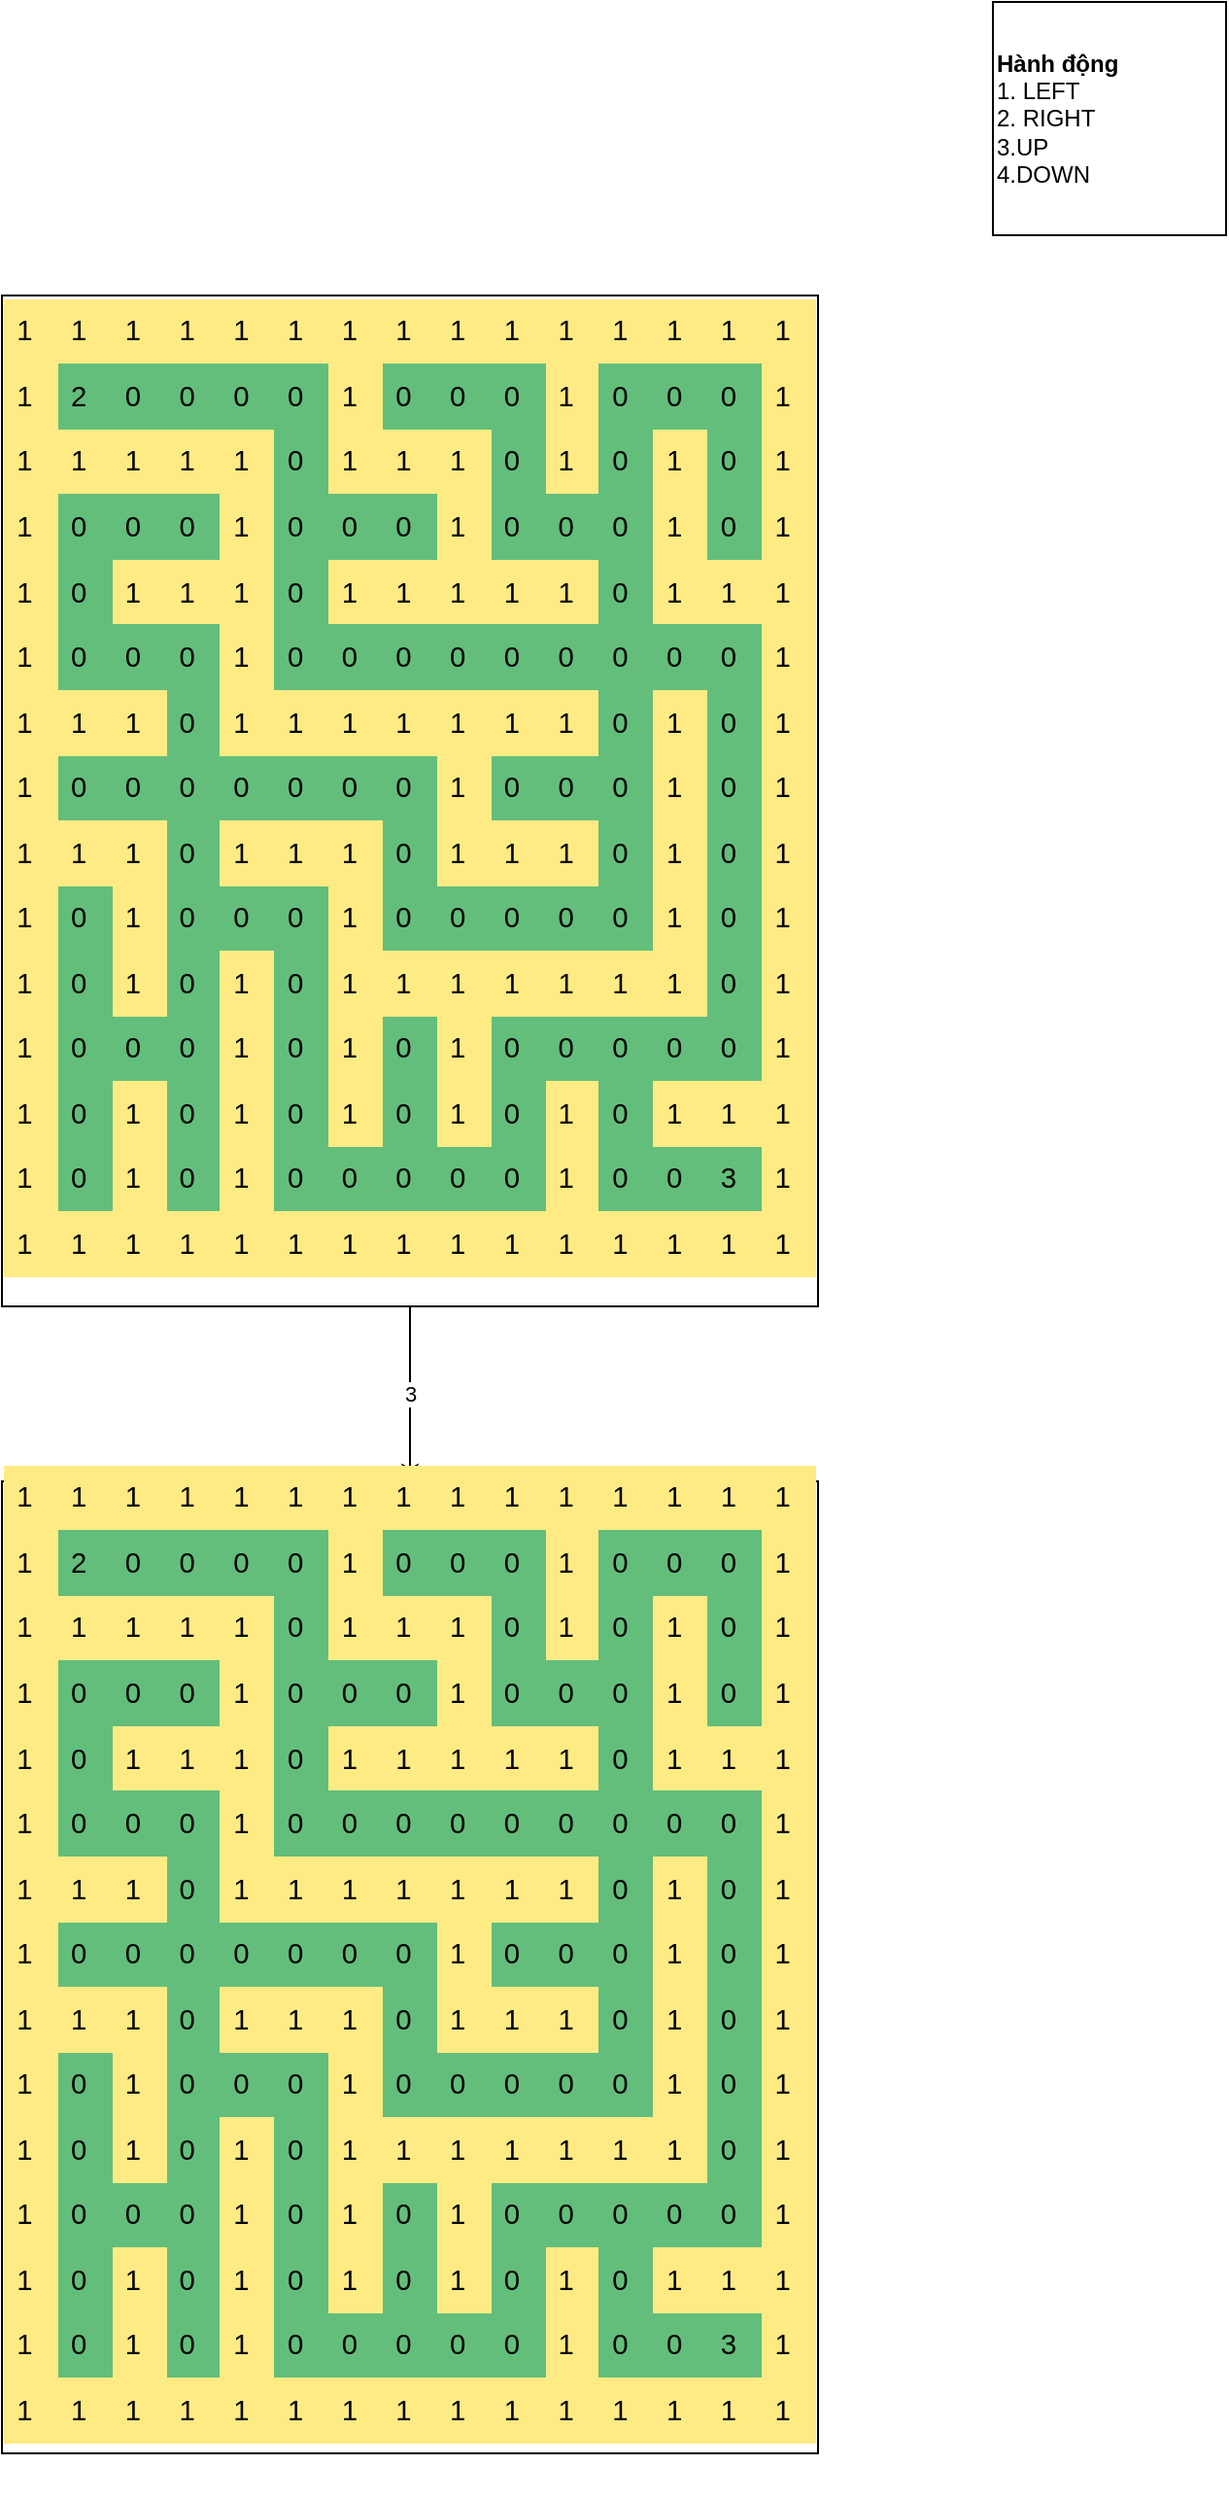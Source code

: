 <mxfile version="21.0.2" type="github">
  <diagram name="Page-1" id="KsJtNlf-tZ8jSHv4pbeJ">
    <mxGraphModel dx="1247" dy="5373" grid="1" gridSize="10" guides="1" tooltips="1" connect="1" arrows="1" fold="1" page="1" pageScale="1" pageWidth="3300" pageHeight="4681" math="0" shadow="0">
      <root>
        <mxCell id="0" />
        <mxCell id="1" parent="0" />
        <mxCell id="1S47sQh23CGtn13rSiRh-18" value="3" style="edgeStyle=orthogonalEdgeStyle;rounded=0;orthogonalLoop=1;jettySize=auto;html=1;" edge="1" parent="1" source="1S47sQh23CGtn13rSiRh-14" target="1S47sQh23CGtn13rSiRh-17">
          <mxGeometry relative="1" as="geometry" />
        </mxCell>
        <mxCell id="1S47sQh23CGtn13rSiRh-14" value="&#xa;&lt;b id=&quot;docs-internal-guid-8e6f9dc8-7fff-4bb9-f903-b98bf6883092&quot; style=&quot;font-weight:normal;&quot;&gt;&lt;div align=&quot;left&quot; style=&quot;margin-left:0pt;&quot; dir=&quot;ltr&quot;&gt;&lt;table style=&quot;border:none;border-collapse:collapse;&quot;&gt;&lt;colgroup&gt;&lt;col width=&quot;28&quot;&gt;&lt;col width=&quot;28&quot;&gt;&lt;col width=&quot;28&quot;&gt;&lt;col width=&quot;28&quot;&gt;&lt;col width=&quot;28&quot;&gt;&lt;col width=&quot;28&quot;&gt;&lt;col width=&quot;28&quot;&gt;&lt;col width=&quot;28&quot;&gt;&lt;col width=&quot;28&quot;&gt;&lt;col width=&quot;28&quot;&gt;&lt;col width=&quot;28&quot;&gt;&lt;col width=&quot;28&quot;&gt;&lt;col width=&quot;28&quot;&gt;&lt;col width=&quot;28&quot;&gt;&lt;col width=&quot;28&quot;&gt;&lt;/colgroup&gt;&lt;tbody&gt;&lt;tr style=&quot;height:24.25pt&quot;&gt;&lt;td style=&quot;vertical-align:top;background-color:#ffeb84;padding:5pt 5pt 5pt 5pt;overflow:hidden;overflow-wrap:break-word;&quot;&gt;&lt;p style=&quot;line-height:1.38;margin-top:0pt;margin-bottom:0pt;&quot; dir=&quot;ltr&quot;&gt;&lt;span style=&quot;font-size: 11pt; font-family: Arial; color: rgb(0, 0, 0); background-color: transparent; font-weight: 400; font-style: normal; font-variant: normal; text-decoration: none; vertical-align: baseline;&quot;&gt;1&lt;/span&gt;&lt;/p&gt;&lt;/td&gt;&lt;td style=&quot;vertical-align:top;background-color:#ffeb84;padding:5pt 5pt 5pt 5pt;overflow:hidden;overflow-wrap:break-word;&quot;&gt;&lt;p style=&quot;line-height:1.38;margin-top:0pt;margin-bottom:0pt;&quot; dir=&quot;ltr&quot;&gt;&lt;span style=&quot;font-size: 11pt; font-family: Arial; color: rgb(0, 0, 0); background-color: transparent; font-weight: 400; font-style: normal; font-variant: normal; text-decoration: none; vertical-align: baseline;&quot;&gt;1&lt;/span&gt;&lt;/p&gt;&lt;/td&gt;&lt;td style=&quot;vertical-align:top;background-color:#ffeb84;padding:5pt 5pt 5pt 5pt;overflow:hidden;overflow-wrap:break-word;&quot;&gt;&lt;p style=&quot;line-height:1.38;margin-top:0pt;margin-bottom:0pt;&quot; dir=&quot;ltr&quot;&gt;&lt;span style=&quot;font-size: 11pt; font-family: Arial; color: rgb(0, 0, 0); background-color: transparent; font-weight: 400; font-style: normal; font-variant: normal; text-decoration: none; vertical-align: baseline;&quot;&gt;1&lt;/span&gt;&lt;/p&gt;&lt;/td&gt;&lt;td style=&quot;vertical-align:top;background-color:#ffeb84;padding:5pt 5pt 5pt 5pt;overflow:hidden;overflow-wrap:break-word;&quot;&gt;&lt;p style=&quot;line-height:1.38;margin-top:0pt;margin-bottom:0pt;&quot; dir=&quot;ltr&quot;&gt;&lt;span style=&quot;font-size: 11pt; font-family: Arial; color: rgb(0, 0, 0); background-color: transparent; font-weight: 400; font-style: normal; font-variant: normal; text-decoration: none; vertical-align: baseline;&quot;&gt;1&lt;/span&gt;&lt;/p&gt;&lt;/td&gt;&lt;td style=&quot;vertical-align:top;background-color:#ffeb84;padding:5pt 5pt 5pt 5pt;overflow:hidden;overflow-wrap:break-word;&quot;&gt;&lt;p style=&quot;line-height:1.38;margin-top:0pt;margin-bottom:0pt;&quot; dir=&quot;ltr&quot;&gt;&lt;span style=&quot;font-size: 11pt; font-family: Arial; color: rgb(0, 0, 0); background-color: transparent; font-weight: 400; font-style: normal; font-variant: normal; text-decoration: none; vertical-align: baseline;&quot;&gt;1&lt;/span&gt;&lt;/p&gt;&lt;/td&gt;&lt;td style=&quot;vertical-align:top;background-color:#ffeb84;padding:5pt 5pt 5pt 5pt;overflow:hidden;overflow-wrap:break-word;&quot;&gt;&lt;p style=&quot;line-height:1.38;margin-top:0pt;margin-bottom:0pt;&quot; dir=&quot;ltr&quot;&gt;&lt;span style=&quot;font-size: 11pt; font-family: Arial; color: rgb(0, 0, 0); background-color: transparent; font-weight: 400; font-style: normal; font-variant: normal; text-decoration: none; vertical-align: baseline;&quot;&gt;1&lt;/span&gt;&lt;/p&gt;&lt;/td&gt;&lt;td style=&quot;vertical-align:top;background-color:#ffeb84;padding:5pt 5pt 5pt 5pt;overflow:hidden;overflow-wrap:break-word;&quot;&gt;&lt;p style=&quot;line-height:1.38;margin-top:0pt;margin-bottom:0pt;&quot; dir=&quot;ltr&quot;&gt;&lt;span style=&quot;font-size: 11pt; font-family: Arial; color: rgb(0, 0, 0); background-color: transparent; font-weight: 400; font-style: normal; font-variant: normal; text-decoration: none; vertical-align: baseline;&quot;&gt;1&lt;/span&gt;&lt;/p&gt;&lt;/td&gt;&lt;td style=&quot;vertical-align:top;background-color:#ffeb84;padding:5pt 5pt 5pt 5pt;overflow:hidden;overflow-wrap:break-word;&quot;&gt;&lt;p style=&quot;line-height:1.38;margin-top:0pt;margin-bottom:0pt;&quot; dir=&quot;ltr&quot;&gt;&lt;span style=&quot;font-size: 11pt; font-family: Arial; color: rgb(0, 0, 0); background-color: transparent; font-weight: 400; font-style: normal; font-variant: normal; text-decoration: none; vertical-align: baseline;&quot;&gt;1&lt;/span&gt;&lt;/p&gt;&lt;/td&gt;&lt;td style=&quot;vertical-align:top;background-color:#ffeb84;padding:5pt 5pt 5pt 5pt;overflow:hidden;overflow-wrap:break-word;&quot;&gt;&lt;p style=&quot;line-height:1.38;margin-top:0pt;margin-bottom:0pt;&quot; dir=&quot;ltr&quot;&gt;&lt;span style=&quot;font-size: 11pt; font-family: Arial; color: rgb(0, 0, 0); background-color: transparent; font-weight: 400; font-style: normal; font-variant: normal; text-decoration: none; vertical-align: baseline;&quot;&gt;1&lt;/span&gt;&lt;/p&gt;&lt;/td&gt;&lt;td style=&quot;vertical-align:top;background-color:#ffeb84;padding:5pt 5pt 5pt 5pt;overflow:hidden;overflow-wrap:break-word;&quot;&gt;&lt;p style=&quot;line-height:1.38;margin-top:0pt;margin-bottom:0pt;&quot; dir=&quot;ltr&quot;&gt;&lt;span style=&quot;font-size: 11pt; font-family: Arial; color: rgb(0, 0, 0); background-color: transparent; font-weight: 400; font-style: normal; font-variant: normal; text-decoration: none; vertical-align: baseline;&quot;&gt;1&lt;/span&gt;&lt;/p&gt;&lt;/td&gt;&lt;td style=&quot;vertical-align:top;background-color:#ffeb84;padding:5pt 5pt 5pt 5pt;overflow:hidden;overflow-wrap:break-word;&quot;&gt;&lt;p style=&quot;line-height:1.38;margin-top:0pt;margin-bottom:0pt;&quot; dir=&quot;ltr&quot;&gt;&lt;span style=&quot;font-size: 11pt; font-family: Arial; color: rgb(0, 0, 0); background-color: transparent; font-weight: 400; font-style: normal; font-variant: normal; text-decoration: none; vertical-align: baseline;&quot;&gt;1&lt;/span&gt;&lt;/p&gt;&lt;/td&gt;&lt;td style=&quot;vertical-align:top;background-color:#ffeb84;padding:5pt 5pt 5pt 5pt;overflow:hidden;overflow-wrap:break-word;&quot;&gt;&lt;p style=&quot;line-height:1.38;margin-top:0pt;margin-bottom:0pt;&quot; dir=&quot;ltr&quot;&gt;&lt;span style=&quot;font-size: 11pt; font-family: Arial; color: rgb(0, 0, 0); background-color: transparent; font-weight: 400; font-style: normal; font-variant: normal; text-decoration: none; vertical-align: baseline;&quot;&gt;1&lt;/span&gt;&lt;/p&gt;&lt;/td&gt;&lt;td style=&quot;vertical-align:top;background-color:#ffeb84;padding:5pt 5pt 5pt 5pt;overflow:hidden;overflow-wrap:break-word;&quot;&gt;&lt;p style=&quot;line-height:1.38;margin-top:0pt;margin-bottom:0pt;&quot; dir=&quot;ltr&quot;&gt;&lt;span style=&quot;font-size: 11pt; font-family: Arial; color: rgb(0, 0, 0); background-color: transparent; font-weight: 400; font-style: normal; font-variant: normal; text-decoration: none; vertical-align: baseline;&quot;&gt;1&lt;/span&gt;&lt;/p&gt;&lt;/td&gt;&lt;td style=&quot;vertical-align:top;background-color:#ffeb84;padding:5pt 5pt 5pt 5pt;overflow:hidden;overflow-wrap:break-word;&quot;&gt;&lt;p style=&quot;line-height:1.38;margin-top:0pt;margin-bottom:0pt;&quot; dir=&quot;ltr&quot;&gt;&lt;span style=&quot;font-size: 11pt; font-family: Arial; color: rgb(0, 0, 0); background-color: transparent; font-weight: 400; font-style: normal; font-variant: normal; text-decoration: none; vertical-align: baseline;&quot;&gt;1&lt;/span&gt;&lt;/p&gt;&lt;/td&gt;&lt;td style=&quot;vertical-align:top;background-color:#ffeb84;padding:5pt 5pt 5pt 5pt;overflow:hidden;overflow-wrap:break-word;&quot;&gt;&lt;p style=&quot;line-height:1.38;margin-top:0pt;margin-bottom:0pt;&quot; dir=&quot;ltr&quot;&gt;&lt;span style=&quot;font-size: 11pt; font-family: Arial; color: rgb(0, 0, 0); background-color: transparent; font-weight: 400; font-style: normal; font-variant: normal; text-decoration: none; vertical-align: baseline;&quot;&gt;1&lt;/span&gt;&lt;/p&gt;&lt;/td&gt;&lt;/tr&gt;&lt;tr style=&quot;height:24.25pt&quot;&gt;&lt;td style=&quot;vertical-align:top;background-color:#ffeb84;padding:5pt 5pt 5pt 5pt;overflow:hidden;overflow-wrap:break-word;&quot;&gt;&lt;p style=&quot;line-height:1.38;margin-top:0pt;margin-bottom:0pt;&quot; dir=&quot;ltr&quot;&gt;&lt;span style=&quot;font-size: 11pt; font-family: Arial; color: rgb(0, 0, 0); background-color: transparent; font-weight: 400; font-style: normal; font-variant: normal; text-decoration: none; vertical-align: baseline;&quot;&gt;1&lt;/span&gt;&lt;/p&gt;&lt;/td&gt;&lt;td style=&quot;vertical-align:top;background-color:#63be7b;padding:5pt 5pt 5pt 5pt;overflow:hidden;overflow-wrap:break-word;&quot;&gt;&lt;p style=&quot;line-height:1.38;margin-top:0pt;margin-bottom:0pt;&quot; dir=&quot;ltr&quot;&gt;&lt;span style=&quot;font-size: 11pt; font-family: Arial; color: rgb(0, 0, 0); background-color: transparent; font-weight: 400; font-style: normal; font-variant: normal; text-decoration: none; vertical-align: baseline;&quot;&gt;2&lt;/span&gt;&lt;/p&gt;&lt;/td&gt;&lt;td style=&quot;vertical-align:top;background-color:#63be7b;padding:5pt 5pt 5pt 5pt;overflow:hidden;overflow-wrap:break-word;&quot;&gt;&lt;p style=&quot;line-height:1.38;margin-top:0pt;margin-bottom:0pt;&quot; dir=&quot;ltr&quot;&gt;&lt;span style=&quot;font-size: 11pt; font-family: Arial; color: rgb(0, 0, 0); background-color: transparent; font-weight: 400; font-style: normal; font-variant: normal; text-decoration: none; vertical-align: baseline;&quot;&gt;0&lt;/span&gt;&lt;/p&gt;&lt;/td&gt;&lt;td style=&quot;vertical-align:top;background-color:#63be7b;padding:5pt 5pt 5pt 5pt;overflow:hidden;overflow-wrap:break-word;&quot;&gt;&lt;p style=&quot;line-height:1.38;margin-top:0pt;margin-bottom:0pt;&quot; dir=&quot;ltr&quot;&gt;&lt;span style=&quot;font-size: 11pt; font-family: Arial; color: rgb(0, 0, 0); background-color: transparent; font-weight: 400; font-style: normal; font-variant: normal; text-decoration: none; vertical-align: baseline;&quot;&gt;0&lt;/span&gt;&lt;/p&gt;&lt;/td&gt;&lt;td style=&quot;vertical-align:top;background-color:#63be7b;padding:5pt 5pt 5pt 5pt;overflow:hidden;overflow-wrap:break-word;&quot;&gt;&lt;p style=&quot;line-height:1.38;margin-top:0pt;margin-bottom:0pt;&quot; dir=&quot;ltr&quot;&gt;&lt;span style=&quot;font-size: 11pt; font-family: Arial; color: rgb(0, 0, 0); background-color: transparent; font-weight: 400; font-style: normal; font-variant: normal; text-decoration: none; vertical-align: baseline;&quot;&gt;0&lt;/span&gt;&lt;/p&gt;&lt;/td&gt;&lt;td style=&quot;vertical-align:top;background-color:#63be7b;padding:5pt 5pt 5pt 5pt;overflow:hidden;overflow-wrap:break-word;&quot;&gt;&lt;p style=&quot;line-height:1.38;margin-top:0pt;margin-bottom:0pt;&quot; dir=&quot;ltr&quot;&gt;&lt;span style=&quot;font-size: 11pt; font-family: Arial; color: rgb(0, 0, 0); background-color: transparent; font-weight: 400; font-style: normal; font-variant: normal; text-decoration: none; vertical-align: baseline;&quot;&gt;0&lt;/span&gt;&lt;/p&gt;&lt;/td&gt;&lt;td style=&quot;vertical-align:top;background-color:#ffeb84;padding:5pt 5pt 5pt 5pt;overflow:hidden;overflow-wrap:break-word;&quot;&gt;&lt;p style=&quot;line-height:1.38;margin-top:0pt;margin-bottom:0pt;&quot; dir=&quot;ltr&quot;&gt;&lt;span style=&quot;font-size: 11pt; font-family: Arial; color: rgb(0, 0, 0); background-color: transparent; font-weight: 400; font-style: normal; font-variant: normal; text-decoration: none; vertical-align: baseline;&quot;&gt;1&lt;/span&gt;&lt;/p&gt;&lt;/td&gt;&lt;td style=&quot;vertical-align:top;background-color:#63be7b;padding:5pt 5pt 5pt 5pt;overflow:hidden;overflow-wrap:break-word;&quot;&gt;&lt;p style=&quot;line-height:1.38;margin-top:0pt;margin-bottom:0pt;&quot; dir=&quot;ltr&quot;&gt;&lt;span style=&quot;font-size: 11pt; font-family: Arial; color: rgb(0, 0, 0); background-color: transparent; font-weight: 400; font-style: normal; font-variant: normal; text-decoration: none; vertical-align: baseline;&quot;&gt;0&lt;/span&gt;&lt;/p&gt;&lt;/td&gt;&lt;td style=&quot;vertical-align:top;background-color:#63be7b;padding:5pt 5pt 5pt 5pt;overflow:hidden;overflow-wrap:break-word;&quot;&gt;&lt;p style=&quot;line-height:1.38;margin-top:0pt;margin-bottom:0pt;&quot; dir=&quot;ltr&quot;&gt;&lt;span style=&quot;font-size: 11pt; font-family: Arial; color: rgb(0, 0, 0); background-color: transparent; font-weight: 400; font-style: normal; font-variant: normal; text-decoration: none; vertical-align: baseline;&quot;&gt;0&lt;/span&gt;&lt;/p&gt;&lt;/td&gt;&lt;td style=&quot;vertical-align:top;background-color:#63be7b;padding:5pt 5pt 5pt 5pt;overflow:hidden;overflow-wrap:break-word;&quot;&gt;&lt;p style=&quot;line-height:1.38;margin-top:0pt;margin-bottom:0pt;&quot; dir=&quot;ltr&quot;&gt;&lt;span style=&quot;font-size: 11pt; font-family: Arial; color: rgb(0, 0, 0); background-color: transparent; font-weight: 400; font-style: normal; font-variant: normal; text-decoration: none; vertical-align: baseline;&quot;&gt;0&lt;/span&gt;&lt;/p&gt;&lt;/td&gt;&lt;td style=&quot;vertical-align:top;background-color:#ffeb84;padding:5pt 5pt 5pt 5pt;overflow:hidden;overflow-wrap:break-word;&quot;&gt;&lt;p style=&quot;line-height:1.38;margin-top:0pt;margin-bottom:0pt;&quot; dir=&quot;ltr&quot;&gt;&lt;span style=&quot;font-size: 11pt; font-family: Arial; color: rgb(0, 0, 0); background-color: transparent; font-weight: 400; font-style: normal; font-variant: normal; text-decoration: none; vertical-align: baseline;&quot;&gt;1&lt;/span&gt;&lt;/p&gt;&lt;/td&gt;&lt;td style=&quot;vertical-align:top;background-color:#63be7b;padding:5pt 5pt 5pt 5pt;overflow:hidden;overflow-wrap:break-word;&quot;&gt;&lt;p style=&quot;line-height:1.38;margin-top:0pt;margin-bottom:0pt;&quot; dir=&quot;ltr&quot;&gt;&lt;span style=&quot;font-size: 11pt; font-family: Arial; color: rgb(0, 0, 0); background-color: transparent; font-weight: 400; font-style: normal; font-variant: normal; text-decoration: none; vertical-align: baseline;&quot;&gt;0&lt;/span&gt;&lt;/p&gt;&lt;/td&gt;&lt;td style=&quot;vertical-align:top;background-color:#63be7b;padding:5pt 5pt 5pt 5pt;overflow:hidden;overflow-wrap:break-word;&quot;&gt;&lt;p style=&quot;line-height:1.38;margin-top:0pt;margin-bottom:0pt;&quot; dir=&quot;ltr&quot;&gt;&lt;span style=&quot;font-size: 11pt; font-family: Arial; color: rgb(0, 0, 0); background-color: transparent; font-weight: 400; font-style: normal; font-variant: normal; text-decoration: none; vertical-align: baseline;&quot;&gt;0&lt;/span&gt;&lt;/p&gt;&lt;/td&gt;&lt;td style=&quot;vertical-align:top;background-color:#63be7b;padding:5pt 5pt 5pt 5pt;overflow:hidden;overflow-wrap:break-word;&quot;&gt;&lt;p style=&quot;line-height:1.38;margin-top:0pt;margin-bottom:0pt;&quot; dir=&quot;ltr&quot;&gt;&lt;span style=&quot;font-size: 11pt; font-family: Arial; color: rgb(0, 0, 0); background-color: transparent; font-weight: 400; font-style: normal; font-variant: normal; text-decoration: none; vertical-align: baseline;&quot;&gt;0&lt;/span&gt;&lt;/p&gt;&lt;/td&gt;&lt;td style=&quot;vertical-align:top;background-color:#ffeb84;padding:5pt 5pt 5pt 5pt;overflow:hidden;overflow-wrap:break-word;&quot;&gt;&lt;p style=&quot;line-height:1.38;margin-top:0pt;margin-bottom:0pt;&quot; dir=&quot;ltr&quot;&gt;&lt;span style=&quot;font-size: 11pt; font-family: Arial; color: rgb(0, 0, 0); background-color: transparent; font-weight: 400; font-style: normal; font-variant: normal; text-decoration: none; vertical-align: baseline;&quot;&gt;1&lt;/span&gt;&lt;/p&gt;&lt;/td&gt;&lt;/tr&gt;&lt;tr style=&quot;height:24.25pt&quot;&gt;&lt;td style=&quot;vertical-align:top;background-color:#ffeb84;padding:5pt 5pt 5pt 5pt;overflow:hidden;overflow-wrap:break-word;&quot;&gt;&lt;p style=&quot;line-height:1.38;margin-top:0pt;margin-bottom:0pt;&quot; dir=&quot;ltr&quot;&gt;&lt;span style=&quot;font-size: 11pt; font-family: Arial; color: rgb(0, 0, 0); background-color: transparent; font-weight: 400; font-style: normal; font-variant: normal; text-decoration: none; vertical-align: baseline;&quot;&gt;1&lt;/span&gt;&lt;/p&gt;&lt;/td&gt;&lt;td style=&quot;vertical-align:top;background-color:#ffeb84;padding:5pt 5pt 5pt 5pt;overflow:hidden;overflow-wrap:break-word;&quot;&gt;&lt;p style=&quot;line-height:1.38;margin-top:0pt;margin-bottom:0pt;&quot; dir=&quot;ltr&quot;&gt;&lt;span style=&quot;font-size: 11pt; font-family: Arial; color: rgb(0, 0, 0); background-color: transparent; font-weight: 400; font-style: normal; font-variant: normal; text-decoration: none; vertical-align: baseline;&quot;&gt;1&lt;/span&gt;&lt;/p&gt;&lt;/td&gt;&lt;td style=&quot;vertical-align:top;background-color:#ffeb84;padding:5pt 5pt 5pt 5pt;overflow:hidden;overflow-wrap:break-word;&quot;&gt;&lt;p style=&quot;line-height:1.38;margin-top:0pt;margin-bottom:0pt;&quot; dir=&quot;ltr&quot;&gt;&lt;span style=&quot;font-size: 11pt; font-family: Arial; color: rgb(0, 0, 0); background-color: transparent; font-weight: 400; font-style: normal; font-variant: normal; text-decoration: none; vertical-align: baseline;&quot;&gt;1&lt;/span&gt;&lt;/p&gt;&lt;/td&gt;&lt;td style=&quot;vertical-align:top;background-color:#ffeb84;padding:5pt 5pt 5pt 5pt;overflow:hidden;overflow-wrap:break-word;&quot;&gt;&lt;p style=&quot;line-height:1.38;margin-top:0pt;margin-bottom:0pt;&quot; dir=&quot;ltr&quot;&gt;&lt;span style=&quot;font-size: 11pt; font-family: Arial; color: rgb(0, 0, 0); background-color: transparent; font-weight: 400; font-style: normal; font-variant: normal; text-decoration: none; vertical-align: baseline;&quot;&gt;1&lt;/span&gt;&lt;/p&gt;&lt;/td&gt;&lt;td style=&quot;vertical-align:top;background-color:#ffeb84;padding:5pt 5pt 5pt 5pt;overflow:hidden;overflow-wrap:break-word;&quot;&gt;&lt;p style=&quot;line-height:1.38;margin-top:0pt;margin-bottom:0pt;&quot; dir=&quot;ltr&quot;&gt;&lt;span style=&quot;font-size: 11pt; font-family: Arial; color: rgb(0, 0, 0); background-color: transparent; font-weight: 400; font-style: normal; font-variant: normal; text-decoration: none; vertical-align: baseline;&quot;&gt;1&lt;/span&gt;&lt;/p&gt;&lt;/td&gt;&lt;td style=&quot;vertical-align:top;background-color:#63be7b;padding:5pt 5pt 5pt 5pt;overflow:hidden;overflow-wrap:break-word;&quot;&gt;&lt;p style=&quot;line-height:1.38;margin-top:0pt;margin-bottom:0pt;&quot; dir=&quot;ltr&quot;&gt;&lt;span style=&quot;font-size: 11pt; font-family: Arial; color: rgb(0, 0, 0); background-color: transparent; font-weight: 400; font-style: normal; font-variant: normal; text-decoration: none; vertical-align: baseline;&quot;&gt;0&lt;/span&gt;&lt;/p&gt;&lt;/td&gt;&lt;td style=&quot;vertical-align:top;background-color:#ffeb84;padding:5pt 5pt 5pt 5pt;overflow:hidden;overflow-wrap:break-word;&quot;&gt;&lt;p style=&quot;line-height:1.38;margin-top:0pt;margin-bottom:0pt;&quot; dir=&quot;ltr&quot;&gt;&lt;span style=&quot;font-size: 11pt; font-family: Arial; color: rgb(0, 0, 0); background-color: transparent; font-weight: 400; font-style: normal; font-variant: normal; text-decoration: none; vertical-align: baseline;&quot;&gt;1&lt;/span&gt;&lt;/p&gt;&lt;/td&gt;&lt;td style=&quot;vertical-align:top;background-color:#ffeb84;padding:5pt 5pt 5pt 5pt;overflow:hidden;overflow-wrap:break-word;&quot;&gt;&lt;p style=&quot;line-height:1.38;margin-top:0pt;margin-bottom:0pt;&quot; dir=&quot;ltr&quot;&gt;&lt;span style=&quot;font-size: 11pt; font-family: Arial; color: rgb(0, 0, 0); background-color: transparent; font-weight: 400; font-style: normal; font-variant: normal; text-decoration: none; vertical-align: baseline;&quot;&gt;1&lt;/span&gt;&lt;/p&gt;&lt;/td&gt;&lt;td style=&quot;vertical-align:top;background-color:#ffeb84;padding:5pt 5pt 5pt 5pt;overflow:hidden;overflow-wrap:break-word;&quot;&gt;&lt;p style=&quot;line-height:1.38;margin-top:0pt;margin-bottom:0pt;&quot; dir=&quot;ltr&quot;&gt;&lt;span style=&quot;font-size: 11pt; font-family: Arial; color: rgb(0, 0, 0); background-color: transparent; font-weight: 400; font-style: normal; font-variant: normal; text-decoration: none; vertical-align: baseline;&quot;&gt;1&lt;/span&gt;&lt;/p&gt;&lt;/td&gt;&lt;td style=&quot;vertical-align:top;background-color:#63be7b;padding:5pt 5pt 5pt 5pt;overflow:hidden;overflow-wrap:break-word;&quot;&gt;&lt;p style=&quot;line-height:1.38;margin-top:0pt;margin-bottom:0pt;&quot; dir=&quot;ltr&quot;&gt;&lt;span style=&quot;font-size: 11pt; font-family: Arial; color: rgb(0, 0, 0); background-color: transparent; font-weight: 400; font-style: normal; font-variant: normal; text-decoration: none; vertical-align: baseline;&quot;&gt;0&lt;/span&gt;&lt;/p&gt;&lt;/td&gt;&lt;td style=&quot;vertical-align:top;background-color:#ffeb84;padding:5pt 5pt 5pt 5pt;overflow:hidden;overflow-wrap:break-word;&quot;&gt;&lt;p style=&quot;line-height:1.38;margin-top:0pt;margin-bottom:0pt;&quot; dir=&quot;ltr&quot;&gt;&lt;span style=&quot;font-size: 11pt; font-family: Arial; color: rgb(0, 0, 0); background-color: transparent; font-weight: 400; font-style: normal; font-variant: normal; text-decoration: none; vertical-align: baseline;&quot;&gt;1&lt;/span&gt;&lt;/p&gt;&lt;/td&gt;&lt;td style=&quot;vertical-align:top;background-color:#63be7b;padding:5pt 5pt 5pt 5pt;overflow:hidden;overflow-wrap:break-word;&quot;&gt;&lt;p style=&quot;line-height:1.38;margin-top:0pt;margin-bottom:0pt;&quot; dir=&quot;ltr&quot;&gt;&lt;span style=&quot;font-size: 11pt; font-family: Arial; color: rgb(0, 0, 0); background-color: transparent; font-weight: 400; font-style: normal; font-variant: normal; text-decoration: none; vertical-align: baseline;&quot;&gt;0&lt;/span&gt;&lt;/p&gt;&lt;/td&gt;&lt;td style=&quot;vertical-align:top;background-color:#ffeb84;padding:5pt 5pt 5pt 5pt;overflow:hidden;overflow-wrap:break-word;&quot;&gt;&lt;p style=&quot;line-height:1.38;margin-top:0pt;margin-bottom:0pt;&quot; dir=&quot;ltr&quot;&gt;&lt;span style=&quot;font-size: 11pt; font-family: Arial; color: rgb(0, 0, 0); background-color: transparent; font-weight: 400; font-style: normal; font-variant: normal; text-decoration: none; vertical-align: baseline;&quot;&gt;1&lt;/span&gt;&lt;/p&gt;&lt;/td&gt;&lt;td style=&quot;vertical-align:top;background-color:#63be7b;padding:5pt 5pt 5pt 5pt;overflow:hidden;overflow-wrap:break-word;&quot;&gt;&lt;p style=&quot;line-height:1.38;margin-top:0pt;margin-bottom:0pt;&quot; dir=&quot;ltr&quot;&gt;&lt;span style=&quot;font-size: 11pt; font-family: Arial; color: rgb(0, 0, 0); background-color: transparent; font-weight: 400; font-style: normal; font-variant: normal; text-decoration: none; vertical-align: baseline;&quot;&gt;0&lt;/span&gt;&lt;/p&gt;&lt;/td&gt;&lt;td style=&quot;vertical-align:top;background-color:#ffeb84;padding:5pt 5pt 5pt 5pt;overflow:hidden;overflow-wrap:break-word;&quot;&gt;&lt;p style=&quot;line-height:1.38;margin-top:0pt;margin-bottom:0pt;&quot; dir=&quot;ltr&quot;&gt;&lt;span style=&quot;font-size: 11pt; font-family: Arial; color: rgb(0, 0, 0); background-color: transparent; font-weight: 400; font-style: normal; font-variant: normal; text-decoration: none; vertical-align: baseline;&quot;&gt;1&lt;/span&gt;&lt;/p&gt;&lt;/td&gt;&lt;/tr&gt;&lt;tr style=&quot;height:24.25pt&quot;&gt;&lt;td style=&quot;vertical-align:top;background-color:#ffeb84;padding:5pt 5pt 5pt 5pt;overflow:hidden;overflow-wrap:break-word;&quot;&gt;&lt;p style=&quot;line-height:1.38;margin-top:0pt;margin-bottom:0pt;&quot; dir=&quot;ltr&quot;&gt;&lt;span style=&quot;font-size: 11pt; font-family: Arial; color: rgb(0, 0, 0); background-color: transparent; font-weight: 400; font-style: normal; font-variant: normal; text-decoration: none; vertical-align: baseline;&quot;&gt;1&lt;/span&gt;&lt;/p&gt;&lt;/td&gt;&lt;td style=&quot;vertical-align:top;background-color:#63be7b;padding:5pt 5pt 5pt 5pt;overflow:hidden;overflow-wrap:break-word;&quot;&gt;&lt;p style=&quot;line-height:1.38;margin-top:0pt;margin-bottom:0pt;&quot; dir=&quot;ltr&quot;&gt;&lt;span style=&quot;font-size: 11pt; font-family: Arial; color: rgb(0, 0, 0); background-color: transparent; font-weight: 400; font-style: normal; font-variant: normal; text-decoration: none; vertical-align: baseline;&quot;&gt;0&lt;/span&gt;&lt;/p&gt;&lt;/td&gt;&lt;td style=&quot;vertical-align:top;background-color:#63be7b;padding:5pt 5pt 5pt 5pt;overflow:hidden;overflow-wrap:break-word;&quot;&gt;&lt;p style=&quot;line-height:1.38;margin-top:0pt;margin-bottom:0pt;&quot; dir=&quot;ltr&quot;&gt;&lt;span style=&quot;font-size: 11pt; font-family: Arial; color: rgb(0, 0, 0); background-color: transparent; font-weight: 400; font-style: normal; font-variant: normal; text-decoration: none; vertical-align: baseline;&quot;&gt;0&lt;/span&gt;&lt;/p&gt;&lt;/td&gt;&lt;td style=&quot;vertical-align:top;background-color:#63be7b;padding:5pt 5pt 5pt 5pt;overflow:hidden;overflow-wrap:break-word;&quot;&gt;&lt;p style=&quot;line-height:1.38;margin-top:0pt;margin-bottom:0pt;&quot; dir=&quot;ltr&quot;&gt;&lt;span style=&quot;font-size: 11pt; font-family: Arial; color: rgb(0, 0, 0); background-color: transparent; font-weight: 400; font-style: normal; font-variant: normal; text-decoration: none; vertical-align: baseline;&quot;&gt;0&lt;/span&gt;&lt;/p&gt;&lt;/td&gt;&lt;td style=&quot;vertical-align:top;background-color:#ffeb84;padding:5pt 5pt 5pt 5pt;overflow:hidden;overflow-wrap:break-word;&quot;&gt;&lt;p style=&quot;line-height:1.38;margin-top:0pt;margin-bottom:0pt;&quot; dir=&quot;ltr&quot;&gt;&lt;span style=&quot;font-size: 11pt; font-family: Arial; color: rgb(0, 0, 0); background-color: transparent; font-weight: 400; font-style: normal; font-variant: normal; text-decoration: none; vertical-align: baseline;&quot;&gt;1&lt;/span&gt;&lt;/p&gt;&lt;/td&gt;&lt;td style=&quot;vertical-align:top;background-color:#63be7b;padding:5pt 5pt 5pt 5pt;overflow:hidden;overflow-wrap:break-word;&quot;&gt;&lt;p style=&quot;line-height:1.38;margin-top:0pt;margin-bottom:0pt;&quot; dir=&quot;ltr&quot;&gt;&lt;span style=&quot;font-size: 11pt; font-family: Arial; color: rgb(0, 0, 0); background-color: transparent; font-weight: 400; font-style: normal; font-variant: normal; text-decoration: none; vertical-align: baseline;&quot;&gt;0&lt;/span&gt;&lt;/p&gt;&lt;/td&gt;&lt;td style=&quot;vertical-align:top;background-color:#63be7b;padding:5pt 5pt 5pt 5pt;overflow:hidden;overflow-wrap:break-word;&quot;&gt;&lt;p style=&quot;line-height:1.38;margin-top:0pt;margin-bottom:0pt;&quot; dir=&quot;ltr&quot;&gt;&lt;span style=&quot;font-size: 11pt; font-family: Arial; color: rgb(0, 0, 0); background-color: transparent; font-weight: 400; font-style: normal; font-variant: normal; text-decoration: none; vertical-align: baseline;&quot;&gt;0&lt;/span&gt;&lt;/p&gt;&lt;/td&gt;&lt;td style=&quot;vertical-align:top;background-color:#63be7b;padding:5pt 5pt 5pt 5pt;overflow:hidden;overflow-wrap:break-word;&quot;&gt;&lt;p style=&quot;line-height:1.38;margin-top:0pt;margin-bottom:0pt;&quot; dir=&quot;ltr&quot;&gt;&lt;span style=&quot;font-size: 11pt; font-family: Arial; color: rgb(0, 0, 0); background-color: transparent; font-weight: 400; font-style: normal; font-variant: normal; text-decoration: none; vertical-align: baseline;&quot;&gt;0&lt;/span&gt;&lt;/p&gt;&lt;/td&gt;&lt;td style=&quot;vertical-align:top;background-color:#ffeb84;padding:5pt 5pt 5pt 5pt;overflow:hidden;overflow-wrap:break-word;&quot;&gt;&lt;p style=&quot;line-height:1.38;margin-top:0pt;margin-bottom:0pt;&quot; dir=&quot;ltr&quot;&gt;&lt;span style=&quot;font-size: 11pt; font-family: Arial; color: rgb(0, 0, 0); background-color: transparent; font-weight: 400; font-style: normal; font-variant: normal; text-decoration: none; vertical-align: baseline;&quot;&gt;1&lt;/span&gt;&lt;/p&gt;&lt;/td&gt;&lt;td style=&quot;vertical-align:top;background-color:#63be7b;padding:5pt 5pt 5pt 5pt;overflow:hidden;overflow-wrap:break-word;&quot;&gt;&lt;p style=&quot;line-height:1.38;margin-top:0pt;margin-bottom:0pt;&quot; dir=&quot;ltr&quot;&gt;&lt;span style=&quot;font-size: 11pt; font-family: Arial; color: rgb(0, 0, 0); background-color: transparent; font-weight: 400; font-style: normal; font-variant: normal; text-decoration: none; vertical-align: baseline;&quot;&gt;0&lt;/span&gt;&lt;/p&gt;&lt;/td&gt;&lt;td style=&quot;vertical-align:top;background-color:#63be7b;padding:5pt 5pt 5pt 5pt;overflow:hidden;overflow-wrap:break-word;&quot;&gt;&lt;p style=&quot;line-height:1.38;margin-top:0pt;margin-bottom:0pt;&quot; dir=&quot;ltr&quot;&gt;&lt;span style=&quot;font-size: 11pt; font-family: Arial; color: rgb(0, 0, 0); background-color: transparent; font-weight: 400; font-style: normal; font-variant: normal; text-decoration: none; vertical-align: baseline;&quot;&gt;0&lt;/span&gt;&lt;/p&gt;&lt;/td&gt;&lt;td style=&quot;vertical-align:top;background-color:#63be7b;padding:5pt 5pt 5pt 5pt;overflow:hidden;overflow-wrap:break-word;&quot;&gt;&lt;p style=&quot;line-height:1.38;margin-top:0pt;margin-bottom:0pt;&quot; dir=&quot;ltr&quot;&gt;&lt;span style=&quot;font-size: 11pt; font-family: Arial; color: rgb(0, 0, 0); background-color: transparent; font-weight: 400; font-style: normal; font-variant: normal; text-decoration: none; vertical-align: baseline;&quot;&gt;0&lt;/span&gt;&lt;/p&gt;&lt;/td&gt;&lt;td style=&quot;vertical-align:top;background-color:#ffeb84;padding:5pt 5pt 5pt 5pt;overflow:hidden;overflow-wrap:break-word;&quot;&gt;&lt;p style=&quot;line-height:1.38;margin-top:0pt;margin-bottom:0pt;&quot; dir=&quot;ltr&quot;&gt;&lt;span style=&quot;font-size: 11pt; font-family: Arial; color: rgb(0, 0, 0); background-color: transparent; font-weight: 400; font-style: normal; font-variant: normal; text-decoration: none; vertical-align: baseline;&quot;&gt;1&lt;/span&gt;&lt;/p&gt;&lt;/td&gt;&lt;td style=&quot;vertical-align:top;background-color:#63be7b;padding:5pt 5pt 5pt 5pt;overflow:hidden;overflow-wrap:break-word;&quot;&gt;&lt;p style=&quot;line-height:1.38;margin-top:0pt;margin-bottom:0pt;&quot; dir=&quot;ltr&quot;&gt;&lt;span style=&quot;font-size: 11pt; font-family: Arial; color: rgb(0, 0, 0); background-color: transparent; font-weight: 400; font-style: normal; font-variant: normal; text-decoration: none; vertical-align: baseline;&quot;&gt;0&lt;/span&gt;&lt;/p&gt;&lt;/td&gt;&lt;td style=&quot;vertical-align:top;background-color:#ffeb84;padding:5pt 5pt 5pt 5pt;overflow:hidden;overflow-wrap:break-word;&quot;&gt;&lt;p style=&quot;line-height:1.38;margin-top:0pt;margin-bottom:0pt;&quot; dir=&quot;ltr&quot;&gt;&lt;span style=&quot;font-size: 11pt; font-family: Arial; color: rgb(0, 0, 0); background-color: transparent; font-weight: 400; font-style: normal; font-variant: normal; text-decoration: none; vertical-align: baseline;&quot;&gt;1&lt;/span&gt;&lt;/p&gt;&lt;/td&gt;&lt;/tr&gt;&lt;tr style=&quot;height:24.25pt&quot;&gt;&lt;td style=&quot;vertical-align:top;background-color:#ffeb84;padding:5pt 5pt 5pt 5pt;overflow:hidden;overflow-wrap:break-word;&quot;&gt;&lt;p style=&quot;line-height:1.38;margin-top:0pt;margin-bottom:0pt;&quot; dir=&quot;ltr&quot;&gt;&lt;span style=&quot;font-size: 11pt; font-family: Arial; color: rgb(0, 0, 0); background-color: transparent; font-weight: 400; font-style: normal; font-variant: normal; text-decoration: none; vertical-align: baseline;&quot;&gt;1&lt;/span&gt;&lt;/p&gt;&lt;/td&gt;&lt;td style=&quot;vertical-align:top;background-color:#63be7b;padding:5pt 5pt 5pt 5pt;overflow:hidden;overflow-wrap:break-word;&quot;&gt;&lt;p style=&quot;line-height:1.38;margin-top:0pt;margin-bottom:0pt;&quot; dir=&quot;ltr&quot;&gt;&lt;span style=&quot;font-size: 11pt; font-family: Arial; color: rgb(0, 0, 0); background-color: transparent; font-weight: 400; font-style: normal; font-variant: normal; text-decoration: none; vertical-align: baseline;&quot;&gt;0&lt;/span&gt;&lt;/p&gt;&lt;/td&gt;&lt;td style=&quot;vertical-align:top;background-color:#ffeb84;padding:5pt 5pt 5pt 5pt;overflow:hidden;overflow-wrap:break-word;&quot;&gt;&lt;p style=&quot;line-height:1.38;margin-top:0pt;margin-bottom:0pt;&quot; dir=&quot;ltr&quot;&gt;&lt;span style=&quot;font-size: 11pt; font-family: Arial; color: rgb(0, 0, 0); background-color: transparent; font-weight: 400; font-style: normal; font-variant: normal; text-decoration: none; vertical-align: baseline;&quot;&gt;1&lt;/span&gt;&lt;/p&gt;&lt;/td&gt;&lt;td style=&quot;vertical-align:top;background-color:#ffeb84;padding:5pt 5pt 5pt 5pt;overflow:hidden;overflow-wrap:break-word;&quot;&gt;&lt;p style=&quot;line-height:1.38;margin-top:0pt;margin-bottom:0pt;&quot; dir=&quot;ltr&quot;&gt;&lt;span style=&quot;font-size: 11pt; font-family: Arial; color: rgb(0, 0, 0); background-color: transparent; font-weight: 400; font-style: normal; font-variant: normal; text-decoration: none; vertical-align: baseline;&quot;&gt;1&lt;/span&gt;&lt;/p&gt;&lt;/td&gt;&lt;td style=&quot;vertical-align:top;background-color:#ffeb84;padding:5pt 5pt 5pt 5pt;overflow:hidden;overflow-wrap:break-word;&quot;&gt;&lt;p style=&quot;line-height:1.38;margin-top:0pt;margin-bottom:0pt;&quot; dir=&quot;ltr&quot;&gt;&lt;span style=&quot;font-size: 11pt; font-family: Arial; color: rgb(0, 0, 0); background-color: transparent; font-weight: 400; font-style: normal; font-variant: normal; text-decoration: none; vertical-align: baseline;&quot;&gt;1&lt;/span&gt;&lt;/p&gt;&lt;/td&gt;&lt;td style=&quot;vertical-align:top;background-color:#63be7b;padding:5pt 5pt 5pt 5pt;overflow:hidden;overflow-wrap:break-word;&quot;&gt;&lt;p style=&quot;line-height:1.38;margin-top:0pt;margin-bottom:0pt;&quot; dir=&quot;ltr&quot;&gt;&lt;span style=&quot;font-size: 11pt; font-family: Arial; color: rgb(0, 0, 0); background-color: transparent; font-weight: 400; font-style: normal; font-variant: normal; text-decoration: none; vertical-align: baseline;&quot;&gt;0&lt;/span&gt;&lt;/p&gt;&lt;/td&gt;&lt;td style=&quot;vertical-align:top;background-color:#ffeb84;padding:5pt 5pt 5pt 5pt;overflow:hidden;overflow-wrap:break-word;&quot;&gt;&lt;p style=&quot;line-height:1.38;margin-top:0pt;margin-bottom:0pt;&quot; dir=&quot;ltr&quot;&gt;&lt;span style=&quot;font-size: 11pt; font-family: Arial; color: rgb(0, 0, 0); background-color: transparent; font-weight: 400; font-style: normal; font-variant: normal; text-decoration: none; vertical-align: baseline;&quot;&gt;1&lt;/span&gt;&lt;/p&gt;&lt;/td&gt;&lt;td style=&quot;vertical-align:top;background-color:#ffeb84;padding:5pt 5pt 5pt 5pt;overflow:hidden;overflow-wrap:break-word;&quot;&gt;&lt;p style=&quot;line-height:1.38;margin-top:0pt;margin-bottom:0pt;&quot; dir=&quot;ltr&quot;&gt;&lt;span style=&quot;font-size: 11pt; font-family: Arial; color: rgb(0, 0, 0); background-color: transparent; font-weight: 400; font-style: normal; font-variant: normal; text-decoration: none; vertical-align: baseline;&quot;&gt;1&lt;/span&gt;&lt;/p&gt;&lt;/td&gt;&lt;td style=&quot;vertical-align:top;background-color:#ffeb84;padding:5pt 5pt 5pt 5pt;overflow:hidden;overflow-wrap:break-word;&quot;&gt;&lt;p style=&quot;line-height:1.38;margin-top:0pt;margin-bottom:0pt;&quot; dir=&quot;ltr&quot;&gt;&lt;span style=&quot;font-size: 11pt; font-family: Arial; color: rgb(0, 0, 0); background-color: transparent; font-weight: 400; font-style: normal; font-variant: normal; text-decoration: none; vertical-align: baseline;&quot;&gt;1&lt;/span&gt;&lt;/p&gt;&lt;/td&gt;&lt;td style=&quot;vertical-align:top;background-color:#ffeb84;padding:5pt 5pt 5pt 5pt;overflow:hidden;overflow-wrap:break-word;&quot;&gt;&lt;p style=&quot;line-height:1.38;margin-top:0pt;margin-bottom:0pt;&quot; dir=&quot;ltr&quot;&gt;&lt;span style=&quot;font-size: 11pt; font-family: Arial; color: rgb(0, 0, 0); background-color: transparent; font-weight: 400; font-style: normal; font-variant: normal; text-decoration: none; vertical-align: baseline;&quot;&gt;1&lt;/span&gt;&lt;/p&gt;&lt;/td&gt;&lt;td style=&quot;vertical-align:top;background-color:#ffeb84;padding:5pt 5pt 5pt 5pt;overflow:hidden;overflow-wrap:break-word;&quot;&gt;&lt;p style=&quot;line-height:1.38;margin-top:0pt;margin-bottom:0pt;&quot; dir=&quot;ltr&quot;&gt;&lt;span style=&quot;font-size: 11pt; font-family: Arial; color: rgb(0, 0, 0); background-color: transparent; font-weight: 400; font-style: normal; font-variant: normal; text-decoration: none; vertical-align: baseline;&quot;&gt;1&lt;/span&gt;&lt;/p&gt;&lt;/td&gt;&lt;td style=&quot;vertical-align:top;background-color:#63be7b;padding:5pt 5pt 5pt 5pt;overflow:hidden;overflow-wrap:break-word;&quot;&gt;&lt;p style=&quot;line-height:1.38;margin-top:0pt;margin-bottom:0pt;&quot; dir=&quot;ltr&quot;&gt;&lt;span style=&quot;font-size: 11pt; font-family: Arial; color: rgb(0, 0, 0); background-color: transparent; font-weight: 400; font-style: normal; font-variant: normal; text-decoration: none; vertical-align: baseline;&quot;&gt;0&lt;/span&gt;&lt;/p&gt;&lt;/td&gt;&lt;td style=&quot;vertical-align:top;background-color:#ffeb84;padding:5pt 5pt 5pt 5pt;overflow:hidden;overflow-wrap:break-word;&quot;&gt;&lt;p style=&quot;line-height:1.38;margin-top:0pt;margin-bottom:0pt;&quot; dir=&quot;ltr&quot;&gt;&lt;span style=&quot;font-size: 11pt; font-family: Arial; color: rgb(0, 0, 0); background-color: transparent; font-weight: 400; font-style: normal; font-variant: normal; text-decoration: none; vertical-align: baseline;&quot;&gt;1&lt;/span&gt;&lt;/p&gt;&lt;/td&gt;&lt;td style=&quot;vertical-align:top;background-color:#ffeb84;padding:5pt 5pt 5pt 5pt;overflow:hidden;overflow-wrap:break-word;&quot;&gt;&lt;p style=&quot;line-height:1.38;margin-top:0pt;margin-bottom:0pt;&quot; dir=&quot;ltr&quot;&gt;&lt;span style=&quot;font-size: 11pt; font-family: Arial; color: rgb(0, 0, 0); background-color: transparent; font-weight: 400; font-style: normal; font-variant: normal; text-decoration: none; vertical-align: baseline;&quot;&gt;1&lt;/span&gt;&lt;/p&gt;&lt;/td&gt;&lt;td style=&quot;vertical-align:top;background-color:#ffeb84;padding:5pt 5pt 5pt 5pt;overflow:hidden;overflow-wrap:break-word;&quot;&gt;&lt;p style=&quot;line-height:1.38;margin-top:0pt;margin-bottom:0pt;&quot; dir=&quot;ltr&quot;&gt;&lt;span style=&quot;font-size: 11pt; font-family: Arial; color: rgb(0, 0, 0); background-color: transparent; font-weight: 400; font-style: normal; font-variant: normal; text-decoration: none; vertical-align: baseline;&quot;&gt;1&lt;/span&gt;&lt;/p&gt;&lt;/td&gt;&lt;/tr&gt;&lt;tr style=&quot;height:24.25pt&quot;&gt;&lt;td style=&quot;vertical-align:top;background-color:#ffeb84;padding:5pt 5pt 5pt 5pt;overflow:hidden;overflow-wrap:break-word;&quot;&gt;&lt;p style=&quot;line-height:1.38;margin-top:0pt;margin-bottom:0pt;&quot; dir=&quot;ltr&quot;&gt;&lt;span style=&quot;font-size: 11pt; font-family: Arial; color: rgb(0, 0, 0); background-color: transparent; font-weight: 400; font-style: normal; font-variant: normal; text-decoration: none; vertical-align: baseline;&quot;&gt;1&lt;/span&gt;&lt;/p&gt;&lt;/td&gt;&lt;td style=&quot;vertical-align:top;background-color:#63be7b;padding:5pt 5pt 5pt 5pt;overflow:hidden;overflow-wrap:break-word;&quot;&gt;&lt;p style=&quot;line-height:1.38;margin-top:0pt;margin-bottom:0pt;&quot; dir=&quot;ltr&quot;&gt;&lt;span style=&quot;font-size: 11pt; font-family: Arial; color: rgb(0, 0, 0); background-color: transparent; font-weight: 400; font-style: normal; font-variant: normal; text-decoration: none; vertical-align: baseline;&quot;&gt;0&lt;/span&gt;&lt;/p&gt;&lt;/td&gt;&lt;td style=&quot;vertical-align:top;background-color:#63be7b;padding:5pt 5pt 5pt 5pt;overflow:hidden;overflow-wrap:break-word;&quot;&gt;&lt;p style=&quot;line-height:1.38;margin-top:0pt;margin-bottom:0pt;&quot; dir=&quot;ltr&quot;&gt;&lt;span style=&quot;font-size: 11pt; font-family: Arial; color: rgb(0, 0, 0); background-color: transparent; font-weight: 400; font-style: normal; font-variant: normal; text-decoration: none; vertical-align: baseline;&quot;&gt;0&lt;/span&gt;&lt;/p&gt;&lt;/td&gt;&lt;td style=&quot;vertical-align:top;background-color:#63be7b;padding:5pt 5pt 5pt 5pt;overflow:hidden;overflow-wrap:break-word;&quot;&gt;&lt;p style=&quot;line-height:1.38;margin-top:0pt;margin-bottom:0pt;&quot; dir=&quot;ltr&quot;&gt;&lt;span style=&quot;font-size: 11pt; font-family: Arial; color: rgb(0, 0, 0); background-color: transparent; font-weight: 400; font-style: normal; font-variant: normal; text-decoration: none; vertical-align: baseline;&quot;&gt;0&lt;/span&gt;&lt;/p&gt;&lt;/td&gt;&lt;td style=&quot;vertical-align:top;background-color:#ffeb84;padding:5pt 5pt 5pt 5pt;overflow:hidden;overflow-wrap:break-word;&quot;&gt;&lt;p style=&quot;line-height:1.38;margin-top:0pt;margin-bottom:0pt;&quot; dir=&quot;ltr&quot;&gt;&lt;span style=&quot;font-size: 11pt; font-family: Arial; color: rgb(0, 0, 0); background-color: transparent; font-weight: 400; font-style: normal; font-variant: normal; text-decoration: none; vertical-align: baseline;&quot;&gt;1&lt;/span&gt;&lt;/p&gt;&lt;/td&gt;&lt;td style=&quot;vertical-align:top;background-color:#63be7b;padding:5pt 5pt 5pt 5pt;overflow:hidden;overflow-wrap:break-word;&quot;&gt;&lt;p style=&quot;line-height:1.38;margin-top:0pt;margin-bottom:0pt;&quot; dir=&quot;ltr&quot;&gt;&lt;span style=&quot;font-size: 11pt; font-family: Arial; color: rgb(0, 0, 0); background-color: transparent; font-weight: 400; font-style: normal; font-variant: normal; text-decoration: none; vertical-align: baseline;&quot;&gt;0&lt;/span&gt;&lt;/p&gt;&lt;/td&gt;&lt;td style=&quot;vertical-align:top;background-color:#63be7b;padding:5pt 5pt 5pt 5pt;overflow:hidden;overflow-wrap:break-word;&quot;&gt;&lt;p style=&quot;line-height:1.38;margin-top:0pt;margin-bottom:0pt;&quot; dir=&quot;ltr&quot;&gt;&lt;span style=&quot;font-size: 11pt; font-family: Arial; color: rgb(0, 0, 0); background-color: transparent; font-weight: 400; font-style: normal; font-variant: normal; text-decoration: none; vertical-align: baseline;&quot;&gt;0&lt;/span&gt;&lt;/p&gt;&lt;/td&gt;&lt;td style=&quot;vertical-align:top;background-color:#63be7b;padding:5pt 5pt 5pt 5pt;overflow:hidden;overflow-wrap:break-word;&quot;&gt;&lt;p style=&quot;line-height:1.38;margin-top:0pt;margin-bottom:0pt;&quot; dir=&quot;ltr&quot;&gt;&lt;span style=&quot;font-size: 11pt; font-family: Arial; color: rgb(0, 0, 0); background-color: transparent; font-weight: 400; font-style: normal; font-variant: normal; text-decoration: none; vertical-align: baseline;&quot;&gt;0&lt;/span&gt;&lt;/p&gt;&lt;/td&gt;&lt;td style=&quot;vertical-align:top;background-color:#63be7b;padding:5pt 5pt 5pt 5pt;overflow:hidden;overflow-wrap:break-word;&quot;&gt;&lt;p style=&quot;line-height:1.38;margin-top:0pt;margin-bottom:0pt;&quot; dir=&quot;ltr&quot;&gt;&lt;span style=&quot;font-size: 11pt; font-family: Arial; color: rgb(0, 0, 0); background-color: transparent; font-weight: 400; font-style: normal; font-variant: normal; text-decoration: none; vertical-align: baseline;&quot;&gt;0&lt;/span&gt;&lt;/p&gt;&lt;/td&gt;&lt;td style=&quot;vertical-align:top;background-color:#63be7b;padding:5pt 5pt 5pt 5pt;overflow:hidden;overflow-wrap:break-word;&quot;&gt;&lt;p style=&quot;line-height:1.38;margin-top:0pt;margin-bottom:0pt;&quot; dir=&quot;ltr&quot;&gt;&lt;span style=&quot;font-size: 11pt; font-family: Arial; color: rgb(0, 0, 0); background-color: transparent; font-weight: 400; font-style: normal; font-variant: normal; text-decoration: none; vertical-align: baseline;&quot;&gt;0&lt;/span&gt;&lt;/p&gt;&lt;/td&gt;&lt;td style=&quot;vertical-align:top;background-color:#63be7b;padding:5pt 5pt 5pt 5pt;overflow:hidden;overflow-wrap:break-word;&quot;&gt;&lt;p style=&quot;line-height:1.38;margin-top:0pt;margin-bottom:0pt;&quot; dir=&quot;ltr&quot;&gt;&lt;span style=&quot;font-size: 11pt; font-family: Arial; color: rgb(0, 0, 0); background-color: transparent; font-weight: 400; font-style: normal; font-variant: normal; text-decoration: none; vertical-align: baseline;&quot;&gt;0&lt;/span&gt;&lt;/p&gt;&lt;/td&gt;&lt;td style=&quot;vertical-align:top;background-color:#63be7b;padding:5pt 5pt 5pt 5pt;overflow:hidden;overflow-wrap:break-word;&quot;&gt;&lt;p style=&quot;line-height:1.38;margin-top:0pt;margin-bottom:0pt;&quot; dir=&quot;ltr&quot;&gt;&lt;span style=&quot;font-size: 11pt; font-family: Arial; color: rgb(0, 0, 0); background-color: transparent; font-weight: 400; font-style: normal; font-variant: normal; text-decoration: none; vertical-align: baseline;&quot;&gt;0&lt;/span&gt;&lt;/p&gt;&lt;/td&gt;&lt;td style=&quot;vertical-align:top;background-color:#63be7b;padding:5pt 5pt 5pt 5pt;overflow:hidden;overflow-wrap:break-word;&quot;&gt;&lt;p style=&quot;line-height:1.38;margin-top:0pt;margin-bottom:0pt;&quot; dir=&quot;ltr&quot;&gt;&lt;span style=&quot;font-size: 11pt; font-family: Arial; color: rgb(0, 0, 0); background-color: transparent; font-weight: 400; font-style: normal; font-variant: normal; text-decoration: none; vertical-align: baseline;&quot;&gt;0&lt;/span&gt;&lt;/p&gt;&lt;/td&gt;&lt;td style=&quot;vertical-align:top;background-color:#63be7b;padding:5pt 5pt 5pt 5pt;overflow:hidden;overflow-wrap:break-word;&quot;&gt;&lt;p style=&quot;line-height:1.38;margin-top:0pt;margin-bottom:0pt;&quot; dir=&quot;ltr&quot;&gt;&lt;span style=&quot;font-size: 11pt; font-family: Arial; color: rgb(0, 0, 0); background-color: transparent; font-weight: 400; font-style: normal; font-variant: normal; text-decoration: none; vertical-align: baseline;&quot;&gt;0&lt;/span&gt;&lt;/p&gt;&lt;/td&gt;&lt;td style=&quot;vertical-align:top;background-color:#ffeb84;padding:5pt 5pt 5pt 5pt;overflow:hidden;overflow-wrap:break-word;&quot;&gt;&lt;p style=&quot;line-height:1.38;margin-top:0pt;margin-bottom:0pt;&quot; dir=&quot;ltr&quot;&gt;&lt;span style=&quot;font-size: 11pt; font-family: Arial; color: rgb(0, 0, 0); background-color: transparent; font-weight: 400; font-style: normal; font-variant: normal; text-decoration: none; vertical-align: baseline;&quot;&gt;1&lt;/span&gt;&lt;/p&gt;&lt;/td&gt;&lt;/tr&gt;&lt;tr style=&quot;height:24.25pt&quot;&gt;&lt;td style=&quot;vertical-align:top;background-color:#ffeb84;padding:5pt 5pt 5pt 5pt;overflow:hidden;overflow-wrap:break-word;&quot;&gt;&lt;p style=&quot;line-height:1.38;margin-top:0pt;margin-bottom:0pt;&quot; dir=&quot;ltr&quot;&gt;&lt;span style=&quot;font-size: 11pt; font-family: Arial; color: rgb(0, 0, 0); background-color: transparent; font-weight: 400; font-style: normal; font-variant: normal; text-decoration: none; vertical-align: baseline;&quot;&gt;1&lt;/span&gt;&lt;/p&gt;&lt;/td&gt;&lt;td style=&quot;vertical-align:top;background-color:#ffeb84;padding:5pt 5pt 5pt 5pt;overflow:hidden;overflow-wrap:break-word;&quot;&gt;&lt;p style=&quot;line-height:1.38;margin-top:0pt;margin-bottom:0pt;&quot; dir=&quot;ltr&quot;&gt;&lt;span style=&quot;font-size: 11pt; font-family: Arial; color: rgb(0, 0, 0); background-color: transparent; font-weight: 400; font-style: normal; font-variant: normal; text-decoration: none; vertical-align: baseline;&quot;&gt;1&lt;/span&gt;&lt;/p&gt;&lt;/td&gt;&lt;td style=&quot;vertical-align:top;background-color:#ffeb84;padding:5pt 5pt 5pt 5pt;overflow:hidden;overflow-wrap:break-word;&quot;&gt;&lt;p style=&quot;line-height:1.38;margin-top:0pt;margin-bottom:0pt;&quot; dir=&quot;ltr&quot;&gt;&lt;span style=&quot;font-size: 11pt; font-family: Arial; color: rgb(0, 0, 0); background-color: transparent; font-weight: 400; font-style: normal; font-variant: normal; text-decoration: none; vertical-align: baseline;&quot;&gt;1&lt;/span&gt;&lt;/p&gt;&lt;/td&gt;&lt;td style=&quot;vertical-align:top;background-color:#63be7b;padding:5pt 5pt 5pt 5pt;overflow:hidden;overflow-wrap:break-word;&quot;&gt;&lt;p style=&quot;line-height:1.38;margin-top:0pt;margin-bottom:0pt;&quot; dir=&quot;ltr&quot;&gt;&lt;span style=&quot;font-size: 11pt; font-family: Arial; color: rgb(0, 0, 0); background-color: transparent; font-weight: 400; font-style: normal; font-variant: normal; text-decoration: none; vertical-align: baseline;&quot;&gt;0&lt;/span&gt;&lt;/p&gt;&lt;/td&gt;&lt;td style=&quot;vertical-align:top;background-color:#ffeb84;padding:5pt 5pt 5pt 5pt;overflow:hidden;overflow-wrap:break-word;&quot;&gt;&lt;p style=&quot;line-height:1.38;margin-top:0pt;margin-bottom:0pt;&quot; dir=&quot;ltr&quot;&gt;&lt;span style=&quot;font-size: 11pt; font-family: Arial; color: rgb(0, 0, 0); background-color: transparent; font-weight: 400; font-style: normal; font-variant: normal; text-decoration: none; vertical-align: baseline;&quot;&gt;1&lt;/span&gt;&lt;/p&gt;&lt;/td&gt;&lt;td style=&quot;vertical-align:top;background-color:#ffeb84;padding:5pt 5pt 5pt 5pt;overflow:hidden;overflow-wrap:break-word;&quot;&gt;&lt;p style=&quot;line-height:1.38;margin-top:0pt;margin-bottom:0pt;&quot; dir=&quot;ltr&quot;&gt;&lt;span style=&quot;font-size: 11pt; font-family: Arial; color: rgb(0, 0, 0); background-color: transparent; font-weight: 400; font-style: normal; font-variant: normal; text-decoration: none; vertical-align: baseline;&quot;&gt;1&lt;/span&gt;&lt;/p&gt;&lt;/td&gt;&lt;td style=&quot;vertical-align:top;background-color:#ffeb84;padding:5pt 5pt 5pt 5pt;overflow:hidden;overflow-wrap:break-word;&quot;&gt;&lt;p style=&quot;line-height:1.38;margin-top:0pt;margin-bottom:0pt;&quot; dir=&quot;ltr&quot;&gt;&lt;span style=&quot;font-size: 11pt; font-family: Arial; color: rgb(0, 0, 0); background-color: transparent; font-weight: 400; font-style: normal; font-variant: normal; text-decoration: none; vertical-align: baseline;&quot;&gt;1&lt;/span&gt;&lt;/p&gt;&lt;/td&gt;&lt;td style=&quot;vertical-align:top;background-color:#ffeb84;padding:5pt 5pt 5pt 5pt;overflow:hidden;overflow-wrap:break-word;&quot;&gt;&lt;p style=&quot;line-height:1.38;margin-top:0pt;margin-bottom:0pt;&quot; dir=&quot;ltr&quot;&gt;&lt;span style=&quot;font-size: 11pt; font-family: Arial; color: rgb(0, 0, 0); background-color: transparent; font-weight: 400; font-style: normal; font-variant: normal; text-decoration: none; vertical-align: baseline;&quot;&gt;1&lt;/span&gt;&lt;/p&gt;&lt;/td&gt;&lt;td style=&quot;vertical-align:top;background-color:#ffeb84;padding:5pt 5pt 5pt 5pt;overflow:hidden;overflow-wrap:break-word;&quot;&gt;&lt;p style=&quot;line-height:1.38;margin-top:0pt;margin-bottom:0pt;&quot; dir=&quot;ltr&quot;&gt;&lt;span style=&quot;font-size: 11pt; font-family: Arial; color: rgb(0, 0, 0); background-color: transparent; font-weight: 400; font-style: normal; font-variant: normal; text-decoration: none; vertical-align: baseline;&quot;&gt;1&lt;/span&gt;&lt;/p&gt;&lt;/td&gt;&lt;td style=&quot;vertical-align:top;background-color:#ffeb84;padding:5pt 5pt 5pt 5pt;overflow:hidden;overflow-wrap:break-word;&quot;&gt;&lt;p style=&quot;line-height:1.38;margin-top:0pt;margin-bottom:0pt;&quot; dir=&quot;ltr&quot;&gt;&lt;span style=&quot;font-size: 11pt; font-family: Arial; color: rgb(0, 0, 0); background-color: transparent; font-weight: 400; font-style: normal; font-variant: normal; text-decoration: none; vertical-align: baseline;&quot;&gt;1&lt;/span&gt;&lt;/p&gt;&lt;/td&gt;&lt;td style=&quot;vertical-align:top;background-color:#ffeb84;padding:5pt 5pt 5pt 5pt;overflow:hidden;overflow-wrap:break-word;&quot;&gt;&lt;p style=&quot;line-height:1.38;margin-top:0pt;margin-bottom:0pt;&quot; dir=&quot;ltr&quot;&gt;&lt;span style=&quot;font-size: 11pt; font-family: Arial; color: rgb(0, 0, 0); background-color: transparent; font-weight: 400; font-style: normal; font-variant: normal; text-decoration: none; vertical-align: baseline;&quot;&gt;1&lt;/span&gt;&lt;/p&gt;&lt;/td&gt;&lt;td style=&quot;vertical-align:top;background-color:#63be7b;padding:5pt 5pt 5pt 5pt;overflow:hidden;overflow-wrap:break-word;&quot;&gt;&lt;p style=&quot;line-height:1.38;margin-top:0pt;margin-bottom:0pt;&quot; dir=&quot;ltr&quot;&gt;&lt;span style=&quot;font-size: 11pt; font-family: Arial; color: rgb(0, 0, 0); background-color: transparent; font-weight: 400; font-style: normal; font-variant: normal; text-decoration: none; vertical-align: baseline;&quot;&gt;0&lt;/span&gt;&lt;/p&gt;&lt;/td&gt;&lt;td style=&quot;vertical-align:top;background-color:#ffeb84;padding:5pt 5pt 5pt 5pt;overflow:hidden;overflow-wrap:break-word;&quot;&gt;&lt;p style=&quot;line-height:1.38;margin-top:0pt;margin-bottom:0pt;&quot; dir=&quot;ltr&quot;&gt;&lt;span style=&quot;font-size: 11pt; font-family: Arial; color: rgb(0, 0, 0); background-color: transparent; font-weight: 400; font-style: normal; font-variant: normal; text-decoration: none; vertical-align: baseline;&quot;&gt;1&lt;/span&gt;&lt;/p&gt;&lt;/td&gt;&lt;td style=&quot;vertical-align:top;background-color:#63be7b;padding:5pt 5pt 5pt 5pt;overflow:hidden;overflow-wrap:break-word;&quot;&gt;&lt;p style=&quot;line-height:1.38;margin-top:0pt;margin-bottom:0pt;&quot; dir=&quot;ltr&quot;&gt;&lt;span style=&quot;font-size: 11pt; font-family: Arial; color: rgb(0, 0, 0); background-color: transparent; font-weight: 400; font-style: normal; font-variant: normal; text-decoration: none; vertical-align: baseline;&quot;&gt;0&lt;/span&gt;&lt;/p&gt;&lt;/td&gt;&lt;td style=&quot;vertical-align:top;background-color:#ffeb84;padding:5pt 5pt 5pt 5pt;overflow:hidden;overflow-wrap:break-word;&quot;&gt;&lt;p style=&quot;line-height:1.38;margin-top:0pt;margin-bottom:0pt;&quot; dir=&quot;ltr&quot;&gt;&lt;span style=&quot;font-size: 11pt; font-family: Arial; color: rgb(0, 0, 0); background-color: transparent; font-weight: 400; font-style: normal; font-variant: normal; text-decoration: none; vertical-align: baseline;&quot;&gt;1&lt;/span&gt;&lt;/p&gt;&lt;/td&gt;&lt;/tr&gt;&lt;tr style=&quot;height:24.25pt&quot;&gt;&lt;td style=&quot;vertical-align:top;background-color:#ffeb84;padding:5pt 5pt 5pt 5pt;overflow:hidden;overflow-wrap:break-word;&quot;&gt;&lt;p style=&quot;line-height:1.38;margin-top:0pt;margin-bottom:0pt;&quot; dir=&quot;ltr&quot;&gt;&lt;span style=&quot;font-size: 11pt; font-family: Arial; color: rgb(0, 0, 0); background-color: transparent; font-weight: 400; font-style: normal; font-variant: normal; text-decoration: none; vertical-align: baseline;&quot;&gt;1&lt;/span&gt;&lt;/p&gt;&lt;/td&gt;&lt;td style=&quot;vertical-align:top;background-color:#63be7b;padding:5pt 5pt 5pt 5pt;overflow:hidden;overflow-wrap:break-word;&quot;&gt;&lt;p style=&quot;line-height:1.38;margin-top:0pt;margin-bottom:0pt;&quot; dir=&quot;ltr&quot;&gt;&lt;span style=&quot;font-size: 11pt; font-family: Arial; color: rgb(0, 0, 0); background-color: transparent; font-weight: 400; font-style: normal; font-variant: normal; text-decoration: none; vertical-align: baseline;&quot;&gt;0&lt;/span&gt;&lt;/p&gt;&lt;/td&gt;&lt;td style=&quot;vertical-align:top;background-color:#63be7b;padding:5pt 5pt 5pt 5pt;overflow:hidden;overflow-wrap:break-word;&quot;&gt;&lt;p style=&quot;line-height:1.38;margin-top:0pt;margin-bottom:0pt;&quot; dir=&quot;ltr&quot;&gt;&lt;span style=&quot;font-size: 11pt; font-family: Arial; color: rgb(0, 0, 0); background-color: transparent; font-weight: 400; font-style: normal; font-variant: normal; text-decoration: none; vertical-align: baseline;&quot;&gt;0&lt;/span&gt;&lt;/p&gt;&lt;/td&gt;&lt;td style=&quot;vertical-align:top;background-color:#63be7b;padding:5pt 5pt 5pt 5pt;overflow:hidden;overflow-wrap:break-word;&quot;&gt;&lt;p style=&quot;line-height:1.38;margin-top:0pt;margin-bottom:0pt;&quot; dir=&quot;ltr&quot;&gt;&lt;span style=&quot;font-size: 11pt; font-family: Arial; color: rgb(0, 0, 0); background-color: transparent; font-weight: 400; font-style: normal; font-variant: normal; text-decoration: none; vertical-align: baseline;&quot;&gt;0&lt;/span&gt;&lt;/p&gt;&lt;/td&gt;&lt;td style=&quot;vertical-align:top;background-color:#63be7b;padding:5pt 5pt 5pt 5pt;overflow:hidden;overflow-wrap:break-word;&quot;&gt;&lt;p style=&quot;line-height:1.38;margin-top:0pt;margin-bottom:0pt;&quot; dir=&quot;ltr&quot;&gt;&lt;span style=&quot;font-size: 11pt; font-family: Arial; color: rgb(0, 0, 0); background-color: transparent; font-weight: 400; font-style: normal; font-variant: normal; text-decoration: none; vertical-align: baseline;&quot;&gt;0&lt;/span&gt;&lt;/p&gt;&lt;/td&gt;&lt;td style=&quot;vertical-align:top;background-color:#63be7b;padding:5pt 5pt 5pt 5pt;overflow:hidden;overflow-wrap:break-word;&quot;&gt;&lt;p style=&quot;line-height:1.38;margin-top:0pt;margin-bottom:0pt;&quot; dir=&quot;ltr&quot;&gt;&lt;span style=&quot;font-size: 11pt; font-family: Arial; color: rgb(0, 0, 0); background-color: transparent; font-weight: 400; font-style: normal; font-variant: normal; text-decoration: none; vertical-align: baseline;&quot;&gt;0&lt;/span&gt;&lt;/p&gt;&lt;/td&gt;&lt;td style=&quot;vertical-align:top;background-color:#63be7b;padding:5pt 5pt 5pt 5pt;overflow:hidden;overflow-wrap:break-word;&quot;&gt;&lt;p style=&quot;line-height:1.38;margin-top:0pt;margin-bottom:0pt;&quot; dir=&quot;ltr&quot;&gt;&lt;span style=&quot;font-size: 11pt; font-family: Arial; color: rgb(0, 0, 0); background-color: transparent; font-weight: 400; font-style: normal; font-variant: normal; text-decoration: none; vertical-align: baseline;&quot;&gt;0&lt;/span&gt;&lt;/p&gt;&lt;/td&gt;&lt;td style=&quot;vertical-align:top;background-color:#63be7b;padding:5pt 5pt 5pt 5pt;overflow:hidden;overflow-wrap:break-word;&quot;&gt;&lt;p style=&quot;line-height:1.38;margin-top:0pt;margin-bottom:0pt;&quot; dir=&quot;ltr&quot;&gt;&lt;span style=&quot;font-size: 11pt; font-family: Arial; color: rgb(0, 0, 0); background-color: transparent; font-weight: 400; font-style: normal; font-variant: normal; text-decoration: none; vertical-align: baseline;&quot;&gt;0&lt;/span&gt;&lt;/p&gt;&lt;/td&gt;&lt;td style=&quot;vertical-align:top;background-color:#ffeb84;padding:5pt 5pt 5pt 5pt;overflow:hidden;overflow-wrap:break-word;&quot;&gt;&lt;p style=&quot;line-height:1.38;margin-top:0pt;margin-bottom:0pt;&quot; dir=&quot;ltr&quot;&gt;&lt;span style=&quot;font-size: 11pt; font-family: Arial; color: rgb(0, 0, 0); background-color: transparent; font-weight: 400; font-style: normal; font-variant: normal; text-decoration: none; vertical-align: baseline;&quot;&gt;1&lt;/span&gt;&lt;/p&gt;&lt;/td&gt;&lt;td style=&quot;vertical-align:top;background-color:#63be7b;padding:5pt 5pt 5pt 5pt;overflow:hidden;overflow-wrap:break-word;&quot;&gt;&lt;p style=&quot;line-height:1.38;margin-top:0pt;margin-bottom:0pt;&quot; dir=&quot;ltr&quot;&gt;&lt;span style=&quot;font-size: 11pt; font-family: Arial; color: rgb(0, 0, 0); background-color: transparent; font-weight: 400; font-style: normal; font-variant: normal; text-decoration: none; vertical-align: baseline;&quot;&gt;0&lt;/span&gt;&lt;/p&gt;&lt;/td&gt;&lt;td style=&quot;vertical-align:top;background-color:#63be7b;padding:5pt 5pt 5pt 5pt;overflow:hidden;overflow-wrap:break-word;&quot;&gt;&lt;p style=&quot;line-height:1.38;margin-top:0pt;margin-bottom:0pt;&quot; dir=&quot;ltr&quot;&gt;&lt;span style=&quot;font-size: 11pt; font-family: Arial; color: rgb(0, 0, 0); background-color: transparent; font-weight: 400; font-style: normal; font-variant: normal; text-decoration: none; vertical-align: baseline;&quot;&gt;0&lt;/span&gt;&lt;/p&gt;&lt;/td&gt;&lt;td style=&quot;vertical-align:top;background-color:#63be7b;padding:5pt 5pt 5pt 5pt;overflow:hidden;overflow-wrap:break-word;&quot;&gt;&lt;p style=&quot;line-height:1.38;margin-top:0pt;margin-bottom:0pt;&quot; dir=&quot;ltr&quot;&gt;&lt;span style=&quot;font-size: 11pt; font-family: Arial; color: rgb(0, 0, 0); background-color: transparent; font-weight: 400; font-style: normal; font-variant: normal; text-decoration: none; vertical-align: baseline;&quot;&gt;0&lt;/span&gt;&lt;/p&gt;&lt;/td&gt;&lt;td style=&quot;vertical-align:top;background-color:#ffeb84;padding:5pt 5pt 5pt 5pt;overflow:hidden;overflow-wrap:break-word;&quot;&gt;&lt;p style=&quot;line-height:1.38;margin-top:0pt;margin-bottom:0pt;&quot; dir=&quot;ltr&quot;&gt;&lt;span style=&quot;font-size: 11pt; font-family: Arial; color: rgb(0, 0, 0); background-color: transparent; font-weight: 400; font-style: normal; font-variant: normal; text-decoration: none; vertical-align: baseline;&quot;&gt;1&lt;/span&gt;&lt;/p&gt;&lt;/td&gt;&lt;td style=&quot;vertical-align:top;background-color:#63be7b;padding:5pt 5pt 5pt 5pt;overflow:hidden;overflow-wrap:break-word;&quot;&gt;&lt;p style=&quot;line-height:1.38;margin-top:0pt;margin-bottom:0pt;&quot; dir=&quot;ltr&quot;&gt;&lt;span style=&quot;font-size: 11pt; font-family: Arial; color: rgb(0, 0, 0); background-color: transparent; font-weight: 400; font-style: normal; font-variant: normal; text-decoration: none; vertical-align: baseline;&quot;&gt;0&lt;/span&gt;&lt;/p&gt;&lt;/td&gt;&lt;td style=&quot;vertical-align:top;background-color:#ffeb84;padding:5pt 5pt 5pt 5pt;overflow:hidden;overflow-wrap:break-word;&quot;&gt;&lt;p style=&quot;line-height:1.38;margin-top:0pt;margin-bottom:0pt;&quot; dir=&quot;ltr&quot;&gt;&lt;span style=&quot;font-size: 11pt; font-family: Arial; color: rgb(0, 0, 0); background-color: transparent; font-weight: 400; font-style: normal; font-variant: normal; text-decoration: none; vertical-align: baseline;&quot;&gt;1&lt;/span&gt;&lt;/p&gt;&lt;/td&gt;&lt;/tr&gt;&lt;tr style=&quot;height:24.25pt&quot;&gt;&lt;td style=&quot;vertical-align:top;background-color:#ffeb84;padding:5pt 5pt 5pt 5pt;overflow:hidden;overflow-wrap:break-word;&quot;&gt;&lt;p style=&quot;line-height:1.38;margin-top:0pt;margin-bottom:0pt;&quot; dir=&quot;ltr&quot;&gt;&lt;span style=&quot;font-size: 11pt; font-family: Arial; color: rgb(0, 0, 0); background-color: transparent; font-weight: 400; font-style: normal; font-variant: normal; text-decoration: none; vertical-align: baseline;&quot;&gt;1&lt;/span&gt;&lt;/p&gt;&lt;/td&gt;&lt;td style=&quot;vertical-align:top;background-color:#ffeb84;padding:5pt 5pt 5pt 5pt;overflow:hidden;overflow-wrap:break-word;&quot;&gt;&lt;p style=&quot;line-height:1.38;margin-top:0pt;margin-bottom:0pt;&quot; dir=&quot;ltr&quot;&gt;&lt;span style=&quot;font-size: 11pt; font-family: Arial; color: rgb(0, 0, 0); background-color: transparent; font-weight: 400; font-style: normal; font-variant: normal; text-decoration: none; vertical-align: baseline;&quot;&gt;1&lt;/span&gt;&lt;/p&gt;&lt;/td&gt;&lt;td style=&quot;vertical-align:top;background-color:#ffeb84;padding:5pt 5pt 5pt 5pt;overflow:hidden;overflow-wrap:break-word;&quot;&gt;&lt;p style=&quot;line-height:1.38;margin-top:0pt;margin-bottom:0pt;&quot; dir=&quot;ltr&quot;&gt;&lt;span style=&quot;font-size: 11pt; font-family: Arial; color: rgb(0, 0, 0); background-color: transparent; font-weight: 400; font-style: normal; font-variant: normal; text-decoration: none; vertical-align: baseline;&quot;&gt;1&lt;/span&gt;&lt;/p&gt;&lt;/td&gt;&lt;td style=&quot;vertical-align:top;background-color:#63be7b;padding:5pt 5pt 5pt 5pt;overflow:hidden;overflow-wrap:break-word;&quot;&gt;&lt;p style=&quot;line-height:1.38;margin-top:0pt;margin-bottom:0pt;&quot; dir=&quot;ltr&quot;&gt;&lt;span style=&quot;font-size: 11pt; font-family: Arial; color: rgb(0, 0, 0); background-color: transparent; font-weight: 400; font-style: normal; font-variant: normal; text-decoration: none; vertical-align: baseline;&quot;&gt;0&lt;/span&gt;&lt;/p&gt;&lt;/td&gt;&lt;td style=&quot;vertical-align:top;background-color:#ffeb84;padding:5pt 5pt 5pt 5pt;overflow:hidden;overflow-wrap:break-word;&quot;&gt;&lt;p style=&quot;line-height:1.38;margin-top:0pt;margin-bottom:0pt;&quot; dir=&quot;ltr&quot;&gt;&lt;span style=&quot;font-size: 11pt; font-family: Arial; color: rgb(0, 0, 0); background-color: transparent; font-weight: 400; font-style: normal; font-variant: normal; text-decoration: none; vertical-align: baseline;&quot;&gt;1&lt;/span&gt;&lt;/p&gt;&lt;/td&gt;&lt;td style=&quot;vertical-align:top;background-color:#ffeb84;padding:5pt 5pt 5pt 5pt;overflow:hidden;overflow-wrap:break-word;&quot;&gt;&lt;p style=&quot;line-height:1.38;margin-top:0pt;margin-bottom:0pt;&quot; dir=&quot;ltr&quot;&gt;&lt;span style=&quot;font-size: 11pt; font-family: Arial; color: rgb(0, 0, 0); background-color: transparent; font-weight: 400; font-style: normal; font-variant: normal; text-decoration: none; vertical-align: baseline;&quot;&gt;1&lt;/span&gt;&lt;/p&gt;&lt;/td&gt;&lt;td style=&quot;vertical-align:top;background-color:#ffeb84;padding:5pt 5pt 5pt 5pt;overflow:hidden;overflow-wrap:break-word;&quot;&gt;&lt;p style=&quot;line-height:1.38;margin-top:0pt;margin-bottom:0pt;&quot; dir=&quot;ltr&quot;&gt;&lt;span style=&quot;font-size: 11pt; font-family: Arial; color: rgb(0, 0, 0); background-color: transparent; font-weight: 400; font-style: normal; font-variant: normal; text-decoration: none; vertical-align: baseline;&quot;&gt;1&lt;/span&gt;&lt;/p&gt;&lt;/td&gt;&lt;td style=&quot;vertical-align:top;background-color:#63be7b;padding:5pt 5pt 5pt 5pt;overflow:hidden;overflow-wrap:break-word;&quot;&gt;&lt;p style=&quot;line-height:1.38;margin-top:0pt;margin-bottom:0pt;&quot; dir=&quot;ltr&quot;&gt;&lt;span style=&quot;font-size: 11pt; font-family: Arial; color: rgb(0, 0, 0); background-color: transparent; font-weight: 400; font-style: normal; font-variant: normal; text-decoration: none; vertical-align: baseline;&quot;&gt;0&lt;/span&gt;&lt;/p&gt;&lt;/td&gt;&lt;td style=&quot;vertical-align:top;background-color:#ffeb84;padding:5pt 5pt 5pt 5pt;overflow:hidden;overflow-wrap:break-word;&quot;&gt;&lt;p style=&quot;line-height:1.38;margin-top:0pt;margin-bottom:0pt;&quot; dir=&quot;ltr&quot;&gt;&lt;span style=&quot;font-size: 11pt; font-family: Arial; color: rgb(0, 0, 0); background-color: transparent; font-weight: 400; font-style: normal; font-variant: normal; text-decoration: none; vertical-align: baseline;&quot;&gt;1&lt;/span&gt;&lt;/p&gt;&lt;/td&gt;&lt;td style=&quot;vertical-align:top;background-color:#ffeb84;padding:5pt 5pt 5pt 5pt;overflow:hidden;overflow-wrap:break-word;&quot;&gt;&lt;p style=&quot;line-height:1.38;margin-top:0pt;margin-bottom:0pt;&quot; dir=&quot;ltr&quot;&gt;&lt;span style=&quot;font-size: 11pt; font-family: Arial; color: rgb(0, 0, 0); background-color: transparent; font-weight: 400; font-style: normal; font-variant: normal; text-decoration: none; vertical-align: baseline;&quot;&gt;1&lt;/span&gt;&lt;/p&gt;&lt;/td&gt;&lt;td style=&quot;vertical-align:top;background-color:#ffeb84;padding:5pt 5pt 5pt 5pt;overflow:hidden;overflow-wrap:break-word;&quot;&gt;&lt;p style=&quot;line-height:1.38;margin-top:0pt;margin-bottom:0pt;&quot; dir=&quot;ltr&quot;&gt;&lt;span style=&quot;font-size: 11pt; font-family: Arial; color: rgb(0, 0, 0); background-color: transparent; font-weight: 400; font-style: normal; font-variant: normal; text-decoration: none; vertical-align: baseline;&quot;&gt;1&lt;/span&gt;&lt;/p&gt;&lt;/td&gt;&lt;td style=&quot;vertical-align:top;background-color:#63be7b;padding:5pt 5pt 5pt 5pt;overflow:hidden;overflow-wrap:break-word;&quot;&gt;&lt;p style=&quot;line-height:1.38;margin-top:0pt;margin-bottom:0pt;&quot; dir=&quot;ltr&quot;&gt;&lt;span style=&quot;font-size: 11pt; font-family: Arial; color: rgb(0, 0, 0); background-color: transparent; font-weight: 400; font-style: normal; font-variant: normal; text-decoration: none; vertical-align: baseline;&quot;&gt;0&lt;/span&gt;&lt;/p&gt;&lt;/td&gt;&lt;td style=&quot;vertical-align:top;background-color:#ffeb84;padding:5pt 5pt 5pt 5pt;overflow:hidden;overflow-wrap:break-word;&quot;&gt;&lt;p style=&quot;line-height:1.38;margin-top:0pt;margin-bottom:0pt;&quot; dir=&quot;ltr&quot;&gt;&lt;span style=&quot;font-size: 11pt; font-family: Arial; color: rgb(0, 0, 0); background-color: transparent; font-weight: 400; font-style: normal; font-variant: normal; text-decoration: none; vertical-align: baseline;&quot;&gt;1&lt;/span&gt;&lt;/p&gt;&lt;/td&gt;&lt;td style=&quot;vertical-align:top;background-color:#63be7b;padding:5pt 5pt 5pt 5pt;overflow:hidden;overflow-wrap:break-word;&quot;&gt;&lt;p style=&quot;line-height:1.38;margin-top:0pt;margin-bottom:0pt;&quot; dir=&quot;ltr&quot;&gt;&lt;span style=&quot;font-size: 11pt; font-family: Arial; color: rgb(0, 0, 0); background-color: transparent; font-weight: 400; font-style: normal; font-variant: normal; text-decoration: none; vertical-align: baseline;&quot;&gt;0&lt;/span&gt;&lt;/p&gt;&lt;/td&gt;&lt;td style=&quot;vertical-align:top;background-color:#ffeb84;padding:5pt 5pt 5pt 5pt;overflow:hidden;overflow-wrap:break-word;&quot;&gt;&lt;p style=&quot;line-height:1.38;margin-top:0pt;margin-bottom:0pt;&quot; dir=&quot;ltr&quot;&gt;&lt;span style=&quot;font-size: 11pt; font-family: Arial; color: rgb(0, 0, 0); background-color: transparent; font-weight: 400; font-style: normal; font-variant: normal; text-decoration: none; vertical-align: baseline;&quot;&gt;1&lt;/span&gt;&lt;/p&gt;&lt;/td&gt;&lt;/tr&gt;&lt;tr style=&quot;height:24.25pt&quot;&gt;&lt;td style=&quot;vertical-align:top;background-color:#ffeb84;padding:5pt 5pt 5pt 5pt;overflow:hidden;overflow-wrap:break-word;&quot;&gt;&lt;p style=&quot;line-height:1.38;margin-top:0pt;margin-bottom:0pt;&quot; dir=&quot;ltr&quot;&gt;&lt;span style=&quot;font-size: 11pt; font-family: Arial; color: rgb(0, 0, 0); background-color: transparent; font-weight: 400; font-style: normal; font-variant: normal; text-decoration: none; vertical-align: baseline;&quot;&gt;1&lt;/span&gt;&lt;/p&gt;&lt;/td&gt;&lt;td style=&quot;vertical-align:top;background-color:#63be7b;padding:5pt 5pt 5pt 5pt;overflow:hidden;overflow-wrap:break-word;&quot;&gt;&lt;p style=&quot;line-height:1.38;margin-top:0pt;margin-bottom:0pt;&quot; dir=&quot;ltr&quot;&gt;&lt;span style=&quot;font-size: 11pt; font-family: Arial; color: rgb(0, 0, 0); background-color: transparent; font-weight: 400; font-style: normal; font-variant: normal; text-decoration: none; vertical-align: baseline;&quot;&gt;0&lt;/span&gt;&lt;/p&gt;&lt;/td&gt;&lt;td style=&quot;vertical-align:top;background-color:#ffeb84;padding:5pt 5pt 5pt 5pt;overflow:hidden;overflow-wrap:break-word;&quot;&gt;&lt;p style=&quot;line-height:1.38;margin-top:0pt;margin-bottom:0pt;&quot; dir=&quot;ltr&quot;&gt;&lt;span style=&quot;font-size: 11pt; font-family: Arial; color: rgb(0, 0, 0); background-color: transparent; font-weight: 400; font-style: normal; font-variant: normal; text-decoration: none; vertical-align: baseline;&quot;&gt;1&lt;/span&gt;&lt;/p&gt;&lt;/td&gt;&lt;td style=&quot;vertical-align:top;background-color:#63be7b;padding:5pt 5pt 5pt 5pt;overflow:hidden;overflow-wrap:break-word;&quot;&gt;&lt;p style=&quot;line-height:1.38;margin-top:0pt;margin-bottom:0pt;&quot; dir=&quot;ltr&quot;&gt;&lt;span style=&quot;font-size: 11pt; font-family: Arial; color: rgb(0, 0, 0); background-color: transparent; font-weight: 400; font-style: normal; font-variant: normal; text-decoration: none; vertical-align: baseline;&quot;&gt;0&lt;/span&gt;&lt;/p&gt;&lt;/td&gt;&lt;td style=&quot;vertical-align:top;background-color:#63be7b;padding:5pt 5pt 5pt 5pt;overflow:hidden;overflow-wrap:break-word;&quot;&gt;&lt;p style=&quot;line-height:1.38;margin-top:0pt;margin-bottom:0pt;&quot; dir=&quot;ltr&quot;&gt;&lt;span style=&quot;font-size: 11pt; font-family: Arial; color: rgb(0, 0, 0); background-color: transparent; font-weight: 400; font-style: normal; font-variant: normal; text-decoration: none; vertical-align: baseline;&quot;&gt;0&lt;/span&gt;&lt;/p&gt;&lt;/td&gt;&lt;td style=&quot;vertical-align:top;background-color:#63be7b;padding:5pt 5pt 5pt 5pt;overflow:hidden;overflow-wrap:break-word;&quot;&gt;&lt;p style=&quot;line-height:1.38;margin-top:0pt;margin-bottom:0pt;&quot; dir=&quot;ltr&quot;&gt;&lt;span style=&quot;font-size: 11pt; font-family: Arial; color: rgb(0, 0, 0); background-color: transparent; font-weight: 400; font-style: normal; font-variant: normal; text-decoration: none; vertical-align: baseline;&quot;&gt;0&lt;/span&gt;&lt;/p&gt;&lt;/td&gt;&lt;td style=&quot;vertical-align:top;background-color:#ffeb84;padding:5pt 5pt 5pt 5pt;overflow:hidden;overflow-wrap:break-word;&quot;&gt;&lt;p style=&quot;line-height:1.38;margin-top:0pt;margin-bottom:0pt;&quot; dir=&quot;ltr&quot;&gt;&lt;span style=&quot;font-size: 11pt; font-family: Arial; color: rgb(0, 0, 0); background-color: transparent; font-weight: 400; font-style: normal; font-variant: normal; text-decoration: none; vertical-align: baseline;&quot;&gt;1&lt;/span&gt;&lt;/p&gt;&lt;/td&gt;&lt;td style=&quot;vertical-align:top;background-color:#63be7b;padding:5pt 5pt 5pt 5pt;overflow:hidden;overflow-wrap:break-word;&quot;&gt;&lt;p style=&quot;line-height:1.38;margin-top:0pt;margin-bottom:0pt;&quot; dir=&quot;ltr&quot;&gt;&lt;span style=&quot;font-size: 11pt; font-family: Arial; color: rgb(0, 0, 0); background-color: transparent; font-weight: 400; font-style: normal; font-variant: normal; text-decoration: none; vertical-align: baseline;&quot;&gt;0&lt;/span&gt;&lt;/p&gt;&lt;/td&gt;&lt;td style=&quot;vertical-align:top;background-color:#63be7b;padding:5pt 5pt 5pt 5pt;overflow:hidden;overflow-wrap:break-word;&quot;&gt;&lt;p style=&quot;line-height:1.38;margin-top:0pt;margin-bottom:0pt;&quot; dir=&quot;ltr&quot;&gt;&lt;span style=&quot;font-size: 11pt; font-family: Arial; color: rgb(0, 0, 0); background-color: transparent; font-weight: 400; font-style: normal; font-variant: normal; text-decoration: none; vertical-align: baseline;&quot;&gt;0&lt;/span&gt;&lt;/p&gt;&lt;/td&gt;&lt;td style=&quot;vertical-align:top;background-color:#63be7b;padding:5pt 5pt 5pt 5pt;overflow:hidden;overflow-wrap:break-word;&quot;&gt;&lt;p style=&quot;line-height:1.38;margin-top:0pt;margin-bottom:0pt;&quot; dir=&quot;ltr&quot;&gt;&lt;span style=&quot;font-size: 11pt; font-family: Arial; color: rgb(0, 0, 0); background-color: transparent; font-weight: 400; font-style: normal; font-variant: normal; text-decoration: none; vertical-align: baseline;&quot;&gt;0&lt;/span&gt;&lt;/p&gt;&lt;/td&gt;&lt;td style=&quot;vertical-align:top;background-color:#63be7b;padding:5pt 5pt 5pt 5pt;overflow:hidden;overflow-wrap:break-word;&quot;&gt;&lt;p style=&quot;line-height:1.38;margin-top:0pt;margin-bottom:0pt;&quot; dir=&quot;ltr&quot;&gt;&lt;span style=&quot;font-size: 11pt; font-family: Arial; color: rgb(0, 0, 0); background-color: transparent; font-weight: 400; font-style: normal; font-variant: normal; text-decoration: none; vertical-align: baseline;&quot;&gt;0&lt;/span&gt;&lt;/p&gt;&lt;/td&gt;&lt;td style=&quot;vertical-align:top;background-color:#63be7b;padding:5pt 5pt 5pt 5pt;overflow:hidden;overflow-wrap:break-word;&quot;&gt;&lt;p style=&quot;line-height:1.38;margin-top:0pt;margin-bottom:0pt;&quot; dir=&quot;ltr&quot;&gt;&lt;span style=&quot;font-size: 11pt; font-family: Arial; color: rgb(0, 0, 0); background-color: transparent; font-weight: 400; font-style: normal; font-variant: normal; text-decoration: none; vertical-align: baseline;&quot;&gt;0&lt;/span&gt;&lt;/p&gt;&lt;/td&gt;&lt;td style=&quot;vertical-align:top;background-color:#ffeb84;padding:5pt 5pt 5pt 5pt;overflow:hidden;overflow-wrap:break-word;&quot;&gt;&lt;p style=&quot;line-height:1.38;margin-top:0pt;margin-bottom:0pt;&quot; dir=&quot;ltr&quot;&gt;&lt;span style=&quot;font-size: 11pt; font-family: Arial; color: rgb(0, 0, 0); background-color: transparent; font-weight: 400; font-style: normal; font-variant: normal; text-decoration: none; vertical-align: baseline;&quot;&gt;1&lt;/span&gt;&lt;/p&gt;&lt;/td&gt;&lt;td style=&quot;vertical-align:top;background-color:#63be7b;padding:5pt 5pt 5pt 5pt;overflow:hidden;overflow-wrap:break-word;&quot;&gt;&lt;p style=&quot;line-height:1.38;margin-top:0pt;margin-bottom:0pt;&quot; dir=&quot;ltr&quot;&gt;&lt;span style=&quot;font-size: 11pt; font-family: Arial; color: rgb(0, 0, 0); background-color: transparent; font-weight: 400; font-style: normal; font-variant: normal; text-decoration: none; vertical-align: baseline;&quot;&gt;0&lt;/span&gt;&lt;/p&gt;&lt;/td&gt;&lt;td style=&quot;vertical-align:top;background-color:#ffeb84;padding:5pt 5pt 5pt 5pt;overflow:hidden;overflow-wrap:break-word;&quot;&gt;&lt;p style=&quot;line-height:1.38;margin-top:0pt;margin-bottom:0pt;&quot; dir=&quot;ltr&quot;&gt;&lt;span style=&quot;font-size: 11pt; font-family: Arial; color: rgb(0, 0, 0); background-color: transparent; font-weight: 400; font-style: normal; font-variant: normal; text-decoration: none; vertical-align: baseline;&quot;&gt;1&lt;/span&gt;&lt;/p&gt;&lt;/td&gt;&lt;/tr&gt;&lt;tr style=&quot;height:24.25pt&quot;&gt;&lt;td style=&quot;vertical-align:top;background-color:#ffeb84;padding:5pt 5pt 5pt 5pt;overflow:hidden;overflow-wrap:break-word;&quot;&gt;&lt;p style=&quot;line-height:1.38;margin-top:0pt;margin-bottom:0pt;&quot; dir=&quot;ltr&quot;&gt;&lt;span style=&quot;font-size: 11pt; font-family: Arial; color: rgb(0, 0, 0); background-color: transparent; font-weight: 400; font-style: normal; font-variant: normal; text-decoration: none; vertical-align: baseline;&quot;&gt;1&lt;/span&gt;&lt;/p&gt;&lt;/td&gt;&lt;td style=&quot;vertical-align:top;background-color:#63be7b;padding:5pt 5pt 5pt 5pt;overflow:hidden;overflow-wrap:break-word;&quot;&gt;&lt;p style=&quot;line-height:1.38;margin-top:0pt;margin-bottom:0pt;&quot; dir=&quot;ltr&quot;&gt;&lt;span style=&quot;font-size: 11pt; font-family: Arial; color: rgb(0, 0, 0); background-color: transparent; font-weight: 400; font-style: normal; font-variant: normal; text-decoration: none; vertical-align: baseline;&quot;&gt;0&lt;/span&gt;&lt;/p&gt;&lt;/td&gt;&lt;td style=&quot;vertical-align:top;background-color:#ffeb84;padding:5pt 5pt 5pt 5pt;overflow:hidden;overflow-wrap:break-word;&quot;&gt;&lt;p style=&quot;line-height:1.38;margin-top:0pt;margin-bottom:0pt;&quot; dir=&quot;ltr&quot;&gt;&lt;span style=&quot;font-size: 11pt; font-family: Arial; color: rgb(0, 0, 0); background-color: transparent; font-weight: 400; font-style: normal; font-variant: normal; text-decoration: none; vertical-align: baseline;&quot;&gt;1&lt;/span&gt;&lt;/p&gt;&lt;/td&gt;&lt;td style=&quot;vertical-align:top;background-color:#63be7b;padding:5pt 5pt 5pt 5pt;overflow:hidden;overflow-wrap:break-word;&quot;&gt;&lt;p style=&quot;line-height:1.38;margin-top:0pt;margin-bottom:0pt;&quot; dir=&quot;ltr&quot;&gt;&lt;span style=&quot;font-size: 11pt; font-family: Arial; color: rgb(0, 0, 0); background-color: transparent; font-weight: 400; font-style: normal; font-variant: normal; text-decoration: none; vertical-align: baseline;&quot;&gt;0&lt;/span&gt;&lt;/p&gt;&lt;/td&gt;&lt;td style=&quot;vertical-align:top;background-color:#ffeb84;padding:5pt 5pt 5pt 5pt;overflow:hidden;overflow-wrap:break-word;&quot;&gt;&lt;p style=&quot;line-height:1.38;margin-top:0pt;margin-bottom:0pt;&quot; dir=&quot;ltr&quot;&gt;&lt;span style=&quot;font-size: 11pt; font-family: Arial; color: rgb(0, 0, 0); background-color: transparent; font-weight: 400; font-style: normal; font-variant: normal; text-decoration: none; vertical-align: baseline;&quot;&gt;1&lt;/span&gt;&lt;/p&gt;&lt;/td&gt;&lt;td style=&quot;vertical-align:top;background-color:#63be7b;padding:5pt 5pt 5pt 5pt;overflow:hidden;overflow-wrap:break-word;&quot;&gt;&lt;p style=&quot;line-height:1.38;margin-top:0pt;margin-bottom:0pt;&quot; dir=&quot;ltr&quot;&gt;&lt;span style=&quot;font-size: 11pt; font-family: Arial; color: rgb(0, 0, 0); background-color: transparent; font-weight: 400; font-style: normal; font-variant: normal; text-decoration: none; vertical-align: baseline;&quot;&gt;0&lt;/span&gt;&lt;/p&gt;&lt;/td&gt;&lt;td style=&quot;vertical-align:top;background-color:#ffeb84;padding:5pt 5pt 5pt 5pt;overflow:hidden;overflow-wrap:break-word;&quot;&gt;&lt;p style=&quot;line-height:1.38;margin-top:0pt;margin-bottom:0pt;&quot; dir=&quot;ltr&quot;&gt;&lt;span style=&quot;font-size: 11pt; font-family: Arial; color: rgb(0, 0, 0); background-color: transparent; font-weight: 400; font-style: normal; font-variant: normal; text-decoration: none; vertical-align: baseline;&quot;&gt;1&lt;/span&gt;&lt;/p&gt;&lt;/td&gt;&lt;td style=&quot;vertical-align:top;background-color:#ffeb84;padding:5pt 5pt 5pt 5pt;overflow:hidden;overflow-wrap:break-word;&quot;&gt;&lt;p style=&quot;line-height:1.38;margin-top:0pt;margin-bottom:0pt;&quot; dir=&quot;ltr&quot;&gt;&lt;span style=&quot;font-size: 11pt; font-family: Arial; color: rgb(0, 0, 0); background-color: transparent; font-weight: 400; font-style: normal; font-variant: normal; text-decoration: none; vertical-align: baseline;&quot;&gt;1&lt;/span&gt;&lt;/p&gt;&lt;/td&gt;&lt;td style=&quot;vertical-align:top;background-color:#ffeb84;padding:5pt 5pt 5pt 5pt;overflow:hidden;overflow-wrap:break-word;&quot;&gt;&lt;p style=&quot;line-height:1.38;margin-top:0pt;margin-bottom:0pt;&quot; dir=&quot;ltr&quot;&gt;&lt;span style=&quot;font-size: 11pt; font-family: Arial; color: rgb(0, 0, 0); background-color: transparent; font-weight: 400; font-style: normal; font-variant: normal; text-decoration: none; vertical-align: baseline;&quot;&gt;1&lt;/span&gt;&lt;/p&gt;&lt;/td&gt;&lt;td style=&quot;vertical-align:top;background-color:#ffeb84;padding:5pt 5pt 5pt 5pt;overflow:hidden;overflow-wrap:break-word;&quot;&gt;&lt;p style=&quot;line-height:1.38;margin-top:0pt;margin-bottom:0pt;&quot; dir=&quot;ltr&quot;&gt;&lt;span style=&quot;font-size: 11pt; font-family: Arial; color: rgb(0, 0, 0); background-color: transparent; font-weight: 400; font-style: normal; font-variant: normal; text-decoration: none; vertical-align: baseline;&quot;&gt;1&lt;/span&gt;&lt;/p&gt;&lt;/td&gt;&lt;td style=&quot;vertical-align:top;background-color:#ffeb84;padding:5pt 5pt 5pt 5pt;overflow:hidden;overflow-wrap:break-word;&quot;&gt;&lt;p style=&quot;line-height:1.38;margin-top:0pt;margin-bottom:0pt;&quot; dir=&quot;ltr&quot;&gt;&lt;span style=&quot;font-size: 11pt; font-family: Arial; color: rgb(0, 0, 0); background-color: transparent; font-weight: 400; font-style: normal; font-variant: normal; text-decoration: none; vertical-align: baseline;&quot;&gt;1&lt;/span&gt;&lt;/p&gt;&lt;/td&gt;&lt;td style=&quot;vertical-align:top;background-color:#ffeb84;padding:5pt 5pt 5pt 5pt;overflow:hidden;overflow-wrap:break-word;&quot;&gt;&lt;p style=&quot;line-height:1.38;margin-top:0pt;margin-bottom:0pt;&quot; dir=&quot;ltr&quot;&gt;&lt;span style=&quot;font-size: 11pt; font-family: Arial; color: rgb(0, 0, 0); background-color: transparent; font-weight: 400; font-style: normal; font-variant: normal; text-decoration: none; vertical-align: baseline;&quot;&gt;1&lt;/span&gt;&lt;/p&gt;&lt;/td&gt;&lt;td style=&quot;vertical-align:top;background-color:#ffeb84;padding:5pt 5pt 5pt 5pt;overflow:hidden;overflow-wrap:break-word;&quot;&gt;&lt;p style=&quot;line-height:1.38;margin-top:0pt;margin-bottom:0pt;&quot; dir=&quot;ltr&quot;&gt;&lt;span style=&quot;font-size: 11pt; font-family: Arial; color: rgb(0, 0, 0); background-color: transparent; font-weight: 400; font-style: normal; font-variant: normal; text-decoration: none; vertical-align: baseline;&quot;&gt;1&lt;/span&gt;&lt;/p&gt;&lt;/td&gt;&lt;td style=&quot;vertical-align:top;background-color:#63be7b;padding:5pt 5pt 5pt 5pt;overflow:hidden;overflow-wrap:break-word;&quot;&gt;&lt;p style=&quot;line-height:1.38;margin-top:0pt;margin-bottom:0pt;&quot; dir=&quot;ltr&quot;&gt;&lt;span style=&quot;font-size: 11pt; font-family: Arial; color: rgb(0, 0, 0); background-color: transparent; font-weight: 400; font-style: normal; font-variant: normal; text-decoration: none; vertical-align: baseline;&quot;&gt;0&lt;/span&gt;&lt;/p&gt;&lt;/td&gt;&lt;td style=&quot;vertical-align:top;background-color:#ffeb84;padding:5pt 5pt 5pt 5pt;overflow:hidden;overflow-wrap:break-word;&quot;&gt;&lt;p style=&quot;line-height:1.38;margin-top:0pt;margin-bottom:0pt;&quot; dir=&quot;ltr&quot;&gt;&lt;span style=&quot;font-size: 11pt; font-family: Arial; color: rgb(0, 0, 0); background-color: transparent; font-weight: 400; font-style: normal; font-variant: normal; text-decoration: none; vertical-align: baseline;&quot;&gt;1&lt;/span&gt;&lt;/p&gt;&lt;/td&gt;&lt;/tr&gt;&lt;tr style=&quot;height:24.25pt&quot;&gt;&lt;td style=&quot;vertical-align:top;background-color:#ffeb84;padding:5pt 5pt 5pt 5pt;overflow:hidden;overflow-wrap:break-word;&quot;&gt;&lt;p style=&quot;line-height:1.38;margin-top:0pt;margin-bottom:0pt;&quot; dir=&quot;ltr&quot;&gt;&lt;span style=&quot;font-size: 11pt; font-family: Arial; color: rgb(0, 0, 0); background-color: transparent; font-weight: 400; font-style: normal; font-variant: normal; text-decoration: none; vertical-align: baseline;&quot;&gt;1&lt;/span&gt;&lt;/p&gt;&lt;/td&gt;&lt;td style=&quot;vertical-align:top;background-color:#63be7b;padding:5pt 5pt 5pt 5pt;overflow:hidden;overflow-wrap:break-word;&quot;&gt;&lt;p style=&quot;line-height:1.38;margin-top:0pt;margin-bottom:0pt;&quot; dir=&quot;ltr&quot;&gt;&lt;span style=&quot;font-size: 11pt; font-family: Arial; color: rgb(0, 0, 0); background-color: transparent; font-weight: 400; font-style: normal; font-variant: normal; text-decoration: none; vertical-align: baseline;&quot;&gt;0&lt;/span&gt;&lt;/p&gt;&lt;/td&gt;&lt;td style=&quot;vertical-align:top;background-color:#63be7b;padding:5pt 5pt 5pt 5pt;overflow:hidden;overflow-wrap:break-word;&quot;&gt;&lt;p style=&quot;line-height:1.38;margin-top:0pt;margin-bottom:0pt;&quot; dir=&quot;ltr&quot;&gt;&lt;span style=&quot;font-size: 11pt; font-family: Arial; color: rgb(0, 0, 0); background-color: transparent; font-weight: 400; font-style: normal; font-variant: normal; text-decoration: none; vertical-align: baseline;&quot;&gt;0&lt;/span&gt;&lt;/p&gt;&lt;/td&gt;&lt;td style=&quot;vertical-align:top;background-color:#63be7b;padding:5pt 5pt 5pt 5pt;overflow:hidden;overflow-wrap:break-word;&quot;&gt;&lt;p style=&quot;line-height:1.38;margin-top:0pt;margin-bottom:0pt;&quot; dir=&quot;ltr&quot;&gt;&lt;span style=&quot;font-size: 11pt; font-family: Arial; color: rgb(0, 0, 0); background-color: transparent; font-weight: 400; font-style: normal; font-variant: normal; text-decoration: none; vertical-align: baseline;&quot;&gt;0&lt;/span&gt;&lt;/p&gt;&lt;/td&gt;&lt;td style=&quot;vertical-align:top;background-color:#ffeb84;padding:5pt 5pt 5pt 5pt;overflow:hidden;overflow-wrap:break-word;&quot;&gt;&lt;p style=&quot;line-height:1.38;margin-top:0pt;margin-bottom:0pt;&quot; dir=&quot;ltr&quot;&gt;&lt;span style=&quot;font-size: 11pt; font-family: Arial; color: rgb(0, 0, 0); background-color: transparent; font-weight: 400; font-style: normal; font-variant: normal; text-decoration: none; vertical-align: baseline;&quot;&gt;1&lt;/span&gt;&lt;/p&gt;&lt;/td&gt;&lt;td style=&quot;vertical-align:top;background-color:#63be7b;padding:5pt 5pt 5pt 5pt;overflow:hidden;overflow-wrap:break-word;&quot;&gt;&lt;p style=&quot;line-height:1.38;margin-top:0pt;margin-bottom:0pt;&quot; dir=&quot;ltr&quot;&gt;&lt;span style=&quot;font-size: 11pt; font-family: Arial; color: rgb(0, 0, 0); background-color: transparent; font-weight: 400; font-style: normal; font-variant: normal; text-decoration: none; vertical-align: baseline;&quot;&gt;0&lt;/span&gt;&lt;/p&gt;&lt;/td&gt;&lt;td style=&quot;vertical-align:top;background-color:#ffeb84;padding:5pt 5pt 5pt 5pt;overflow:hidden;overflow-wrap:break-word;&quot;&gt;&lt;p style=&quot;line-height:1.38;margin-top:0pt;margin-bottom:0pt;&quot; dir=&quot;ltr&quot;&gt;&lt;span style=&quot;font-size: 11pt; font-family: Arial; color: rgb(0, 0, 0); background-color: transparent; font-weight: 400; font-style: normal; font-variant: normal; text-decoration: none; vertical-align: baseline;&quot;&gt;1&lt;/span&gt;&lt;/p&gt;&lt;/td&gt;&lt;td style=&quot;vertical-align:top;background-color:#63be7b;padding:5pt 5pt 5pt 5pt;overflow:hidden;overflow-wrap:break-word;&quot;&gt;&lt;p style=&quot;line-height:1.38;margin-top:0pt;margin-bottom:0pt;&quot; dir=&quot;ltr&quot;&gt;&lt;span style=&quot;font-size: 11pt; font-family: Arial; color: rgb(0, 0, 0); background-color: transparent; font-weight: 400; font-style: normal; font-variant: normal; text-decoration: none; vertical-align: baseline;&quot;&gt;0&lt;/span&gt;&lt;/p&gt;&lt;/td&gt;&lt;td style=&quot;vertical-align:top;background-color:#ffeb84;padding:5pt 5pt 5pt 5pt;overflow:hidden;overflow-wrap:break-word;&quot;&gt;&lt;p style=&quot;line-height:1.38;margin-top:0pt;margin-bottom:0pt;&quot; dir=&quot;ltr&quot;&gt;&lt;span style=&quot;font-size: 11pt; font-family: Arial; color: rgb(0, 0, 0); background-color: transparent; font-weight: 400; font-style: normal; font-variant: normal; text-decoration: none; vertical-align: baseline;&quot;&gt;1&lt;/span&gt;&lt;/p&gt;&lt;/td&gt;&lt;td style=&quot;vertical-align:top;background-color:#63be7b;padding:5pt 5pt 5pt 5pt;overflow:hidden;overflow-wrap:break-word;&quot;&gt;&lt;p style=&quot;line-height:1.38;margin-top:0pt;margin-bottom:0pt;&quot; dir=&quot;ltr&quot;&gt;&lt;span style=&quot;font-size: 11pt; font-family: Arial; color: rgb(0, 0, 0); background-color: transparent; font-weight: 400; font-style: normal; font-variant: normal; text-decoration: none; vertical-align: baseline;&quot;&gt;0&lt;/span&gt;&lt;/p&gt;&lt;/td&gt;&lt;td style=&quot;vertical-align:top;background-color:#63be7b;padding:5pt 5pt 5pt 5pt;overflow:hidden;overflow-wrap:break-word;&quot;&gt;&lt;p style=&quot;line-height:1.38;margin-top:0pt;margin-bottom:0pt;&quot; dir=&quot;ltr&quot;&gt;&lt;span style=&quot;font-size: 11pt; font-family: Arial; color: rgb(0, 0, 0); background-color: transparent; font-weight: 400; font-style: normal; font-variant: normal; text-decoration: none; vertical-align: baseline;&quot;&gt;0&lt;/span&gt;&lt;/p&gt;&lt;/td&gt;&lt;td style=&quot;vertical-align:top;background-color:#63be7b;padding:5pt 5pt 5pt 5pt;overflow:hidden;overflow-wrap:break-word;&quot;&gt;&lt;p style=&quot;line-height:1.38;margin-top:0pt;margin-bottom:0pt;&quot; dir=&quot;ltr&quot;&gt;&lt;span style=&quot;font-size: 11pt; font-family: Arial; color: rgb(0, 0, 0); background-color: transparent; font-weight: 400; font-style: normal; font-variant: normal; text-decoration: none; vertical-align: baseline;&quot;&gt;0&lt;/span&gt;&lt;/p&gt;&lt;/td&gt;&lt;td style=&quot;vertical-align:top;background-color:#63be7b;padding:5pt 5pt 5pt 5pt;overflow:hidden;overflow-wrap:break-word;&quot;&gt;&lt;p style=&quot;line-height:1.38;margin-top:0pt;margin-bottom:0pt;&quot; dir=&quot;ltr&quot;&gt;&lt;span style=&quot;font-size: 11pt; font-family: Arial; color: rgb(0, 0, 0); background-color: transparent; font-weight: 400; font-style: normal; font-variant: normal; text-decoration: none; vertical-align: baseline;&quot;&gt;0&lt;/span&gt;&lt;/p&gt;&lt;/td&gt;&lt;td style=&quot;vertical-align:top;background-color:#63be7b;padding:5pt 5pt 5pt 5pt;overflow:hidden;overflow-wrap:break-word;&quot;&gt;&lt;p style=&quot;line-height:1.38;margin-top:0pt;margin-bottom:0pt;&quot; dir=&quot;ltr&quot;&gt;&lt;span style=&quot;font-size: 11pt; font-family: Arial; color: rgb(0, 0, 0); background-color: transparent; font-weight: 400; font-style: normal; font-variant: normal; text-decoration: none; vertical-align: baseline;&quot;&gt;0&lt;/span&gt;&lt;/p&gt;&lt;/td&gt;&lt;td style=&quot;vertical-align:top;background-color:#ffeb84;padding:5pt 5pt 5pt 5pt;overflow:hidden;overflow-wrap:break-word;&quot;&gt;&lt;p style=&quot;line-height:1.38;margin-top:0pt;margin-bottom:0pt;&quot; dir=&quot;ltr&quot;&gt;&lt;span style=&quot;font-size: 11pt; font-family: Arial; color: rgb(0, 0, 0); background-color: transparent; font-weight: 400; font-style: normal; font-variant: normal; text-decoration: none; vertical-align: baseline;&quot;&gt;1&lt;/span&gt;&lt;/p&gt;&lt;/td&gt;&lt;/tr&gt;&lt;tr style=&quot;height:24.25pt&quot;&gt;&lt;td style=&quot;vertical-align:top;background-color:#ffeb84;padding:5pt 5pt 5pt 5pt;overflow:hidden;overflow-wrap:break-word;&quot;&gt;&lt;p style=&quot;line-height:1.38;margin-top:0pt;margin-bottom:0pt;&quot; dir=&quot;ltr&quot;&gt;&lt;span style=&quot;font-size: 11pt; font-family: Arial; color: rgb(0, 0, 0); background-color: transparent; font-weight: 400; font-style: normal; font-variant: normal; text-decoration: none; vertical-align: baseline;&quot;&gt;1&lt;/span&gt;&lt;/p&gt;&lt;/td&gt;&lt;td style=&quot;vertical-align:top;background-color:#63be7b;padding:5pt 5pt 5pt 5pt;overflow:hidden;overflow-wrap:break-word;&quot;&gt;&lt;p style=&quot;line-height:1.38;margin-top:0pt;margin-bottom:0pt;&quot; dir=&quot;ltr&quot;&gt;&lt;span style=&quot;font-size: 11pt; font-family: Arial; color: rgb(0, 0, 0); background-color: transparent; font-weight: 400; font-style: normal; font-variant: normal; text-decoration: none; vertical-align: baseline;&quot;&gt;0&lt;/span&gt;&lt;/p&gt;&lt;/td&gt;&lt;td style=&quot;vertical-align:top;background-color:#ffeb84;padding:5pt 5pt 5pt 5pt;overflow:hidden;overflow-wrap:break-word;&quot;&gt;&lt;p style=&quot;line-height:1.38;margin-top:0pt;margin-bottom:0pt;&quot; dir=&quot;ltr&quot;&gt;&lt;span style=&quot;font-size: 11pt; font-family: Arial; color: rgb(0, 0, 0); background-color: transparent; font-weight: 400; font-style: normal; font-variant: normal; text-decoration: none; vertical-align: baseline;&quot;&gt;1&lt;/span&gt;&lt;/p&gt;&lt;/td&gt;&lt;td style=&quot;vertical-align:top;background-color:#63be7b;padding:5pt 5pt 5pt 5pt;overflow:hidden;overflow-wrap:break-word;&quot;&gt;&lt;p style=&quot;line-height:1.38;margin-top:0pt;margin-bottom:0pt;&quot; dir=&quot;ltr&quot;&gt;&lt;span style=&quot;font-size: 11pt; font-family: Arial; color: rgb(0, 0, 0); background-color: transparent; font-weight: 400; font-style: normal; font-variant: normal; text-decoration: none; vertical-align: baseline;&quot;&gt;0&lt;/span&gt;&lt;/p&gt;&lt;/td&gt;&lt;td style=&quot;vertical-align:top;background-color:#ffeb84;padding:5pt 5pt 5pt 5pt;overflow:hidden;overflow-wrap:break-word;&quot;&gt;&lt;p style=&quot;line-height:1.38;margin-top:0pt;margin-bottom:0pt;&quot; dir=&quot;ltr&quot;&gt;&lt;span style=&quot;font-size: 11pt; font-family: Arial; color: rgb(0, 0, 0); background-color: transparent; font-weight: 400; font-style: normal; font-variant: normal; text-decoration: none; vertical-align: baseline;&quot;&gt;1&lt;/span&gt;&lt;/p&gt;&lt;/td&gt;&lt;td style=&quot;vertical-align:top;background-color:#63be7b;padding:5pt 5pt 5pt 5pt;overflow:hidden;overflow-wrap:break-word;&quot;&gt;&lt;p style=&quot;line-height:1.38;margin-top:0pt;margin-bottom:0pt;&quot; dir=&quot;ltr&quot;&gt;&lt;span style=&quot;font-size: 11pt; font-family: Arial; color: rgb(0, 0, 0); background-color: transparent; font-weight: 400; font-style: normal; font-variant: normal; text-decoration: none; vertical-align: baseline;&quot;&gt;0&lt;/span&gt;&lt;/p&gt;&lt;/td&gt;&lt;td style=&quot;vertical-align:top;background-color:#ffeb84;padding:5pt 5pt 5pt 5pt;overflow:hidden;overflow-wrap:break-word;&quot;&gt;&lt;p style=&quot;line-height:1.38;margin-top:0pt;margin-bottom:0pt;&quot; dir=&quot;ltr&quot;&gt;&lt;span style=&quot;font-size: 11pt; font-family: Arial; color: rgb(0, 0, 0); background-color: transparent; font-weight: 400; font-style: normal; font-variant: normal; text-decoration: none; vertical-align: baseline;&quot;&gt;1&lt;/span&gt;&lt;/p&gt;&lt;/td&gt;&lt;td style=&quot;vertical-align:top;background-color:#63be7b;padding:5pt 5pt 5pt 5pt;overflow:hidden;overflow-wrap:break-word;&quot;&gt;&lt;p style=&quot;line-height:1.38;margin-top:0pt;margin-bottom:0pt;&quot; dir=&quot;ltr&quot;&gt;&lt;span style=&quot;font-size: 11pt; font-family: Arial; color: rgb(0, 0, 0); background-color: transparent; font-weight: 400; font-style: normal; font-variant: normal; text-decoration: none; vertical-align: baseline;&quot;&gt;0&lt;/span&gt;&lt;/p&gt;&lt;/td&gt;&lt;td style=&quot;vertical-align:top;background-color:#ffeb84;padding:5pt 5pt 5pt 5pt;overflow:hidden;overflow-wrap:break-word;&quot;&gt;&lt;p style=&quot;line-height:1.38;margin-top:0pt;margin-bottom:0pt;&quot; dir=&quot;ltr&quot;&gt;&lt;span style=&quot;font-size: 11pt; font-family: Arial; color: rgb(0, 0, 0); background-color: transparent; font-weight: 400; font-style: normal; font-variant: normal; text-decoration: none; vertical-align: baseline;&quot;&gt;1&lt;/span&gt;&lt;/p&gt;&lt;/td&gt;&lt;td style=&quot;vertical-align:top;background-color:#63be7b;padding:5pt 5pt 5pt 5pt;overflow:hidden;overflow-wrap:break-word;&quot;&gt;&lt;p style=&quot;line-height:1.38;margin-top:0pt;margin-bottom:0pt;&quot; dir=&quot;ltr&quot;&gt;&lt;span style=&quot;font-size: 11pt; font-family: Arial; color: rgb(0, 0, 0); background-color: transparent; font-weight: 400; font-style: normal; font-variant: normal; text-decoration: none; vertical-align: baseline;&quot;&gt;0&lt;/span&gt;&lt;/p&gt;&lt;/td&gt;&lt;td style=&quot;vertical-align:top;background-color:#ffeb84;padding:5pt 5pt 5pt 5pt;overflow:hidden;overflow-wrap:break-word;&quot;&gt;&lt;p style=&quot;line-height:1.38;margin-top:0pt;margin-bottom:0pt;&quot; dir=&quot;ltr&quot;&gt;&lt;span style=&quot;font-size: 11pt; font-family: Arial; color: rgb(0, 0, 0); background-color: transparent; font-weight: 400; font-style: normal; font-variant: normal; text-decoration: none; vertical-align: baseline;&quot;&gt;1&lt;/span&gt;&lt;/p&gt;&lt;/td&gt;&lt;td style=&quot;vertical-align:top;background-color:#63be7b;padding:5pt 5pt 5pt 5pt;overflow:hidden;overflow-wrap:break-word;&quot;&gt;&lt;p style=&quot;line-height:1.38;margin-top:0pt;margin-bottom:0pt;&quot; dir=&quot;ltr&quot;&gt;&lt;span style=&quot;font-size: 11pt; font-family: Arial; color: rgb(0, 0, 0); background-color: transparent; font-weight: 400; font-style: normal; font-variant: normal; text-decoration: none; vertical-align: baseline;&quot;&gt;0&lt;/span&gt;&lt;/p&gt;&lt;/td&gt;&lt;td style=&quot;vertical-align:top;background-color:#ffeb84;padding:5pt 5pt 5pt 5pt;overflow:hidden;overflow-wrap:break-word;&quot;&gt;&lt;p style=&quot;line-height:1.38;margin-top:0pt;margin-bottom:0pt;&quot; dir=&quot;ltr&quot;&gt;&lt;span style=&quot;font-size: 11pt; font-family: Arial; color: rgb(0, 0, 0); background-color: transparent; font-weight: 400; font-style: normal; font-variant: normal; text-decoration: none; vertical-align: baseline;&quot;&gt;1&lt;/span&gt;&lt;/p&gt;&lt;/td&gt;&lt;td style=&quot;vertical-align:top;background-color:#ffeb84;padding:5pt 5pt 5pt 5pt;overflow:hidden;overflow-wrap:break-word;&quot;&gt;&lt;p style=&quot;line-height:1.38;margin-top:0pt;margin-bottom:0pt;&quot; dir=&quot;ltr&quot;&gt;&lt;span style=&quot;font-size: 11pt; font-family: Arial; color: rgb(0, 0, 0); background-color: transparent; font-weight: 400; font-style: normal; font-variant: normal; text-decoration: none; vertical-align: baseline;&quot;&gt;1&lt;/span&gt;&lt;/p&gt;&lt;/td&gt;&lt;td style=&quot;vertical-align:top;background-color:#ffeb84;padding:5pt 5pt 5pt 5pt;overflow:hidden;overflow-wrap:break-word;&quot;&gt;&lt;p style=&quot;line-height:1.38;margin-top:0pt;margin-bottom:0pt;&quot; dir=&quot;ltr&quot;&gt;&lt;span style=&quot;font-size: 11pt; font-family: Arial; color: rgb(0, 0, 0); background-color: transparent; font-weight: 400; font-style: normal; font-variant: normal; text-decoration: none; vertical-align: baseline;&quot;&gt;1&lt;/span&gt;&lt;/p&gt;&lt;/td&gt;&lt;/tr&gt;&lt;tr style=&quot;height:24.25pt&quot;&gt;&lt;td style=&quot;vertical-align:top;background-color:#ffeb84;padding:5pt 5pt 5pt 5pt;overflow:hidden;overflow-wrap:break-word;&quot;&gt;&lt;p style=&quot;line-height:1.38;margin-top:0pt;margin-bottom:0pt;&quot; dir=&quot;ltr&quot;&gt;&lt;span style=&quot;font-size: 11pt; font-family: Arial; color: rgb(0, 0, 0); background-color: transparent; font-weight: 400; font-style: normal; font-variant: normal; text-decoration: none; vertical-align: baseline;&quot;&gt;1&lt;/span&gt;&lt;/p&gt;&lt;/td&gt;&lt;td style=&quot;vertical-align:top;background-color:#63be7b;padding:5pt 5pt 5pt 5pt;overflow:hidden;overflow-wrap:break-word;&quot;&gt;&lt;p style=&quot;line-height:1.38;margin-top:0pt;margin-bottom:0pt;&quot; dir=&quot;ltr&quot;&gt;&lt;span style=&quot;font-size: 11pt; font-family: Arial; color: rgb(0, 0, 0); background-color: transparent; font-weight: 400; font-style: normal; font-variant: normal; text-decoration: none; vertical-align: baseline;&quot;&gt;0&lt;/span&gt;&lt;/p&gt;&lt;/td&gt;&lt;td style=&quot;vertical-align:top;background-color:#ffeb84;padding:5pt 5pt 5pt 5pt;overflow:hidden;overflow-wrap:break-word;&quot;&gt;&lt;p style=&quot;line-height:1.38;margin-top:0pt;margin-bottom:0pt;&quot; dir=&quot;ltr&quot;&gt;&lt;span style=&quot;font-size: 11pt; font-family: Arial; color: rgb(0, 0, 0); background-color: transparent; font-weight: 400; font-style: normal; font-variant: normal; text-decoration: none; vertical-align: baseline;&quot;&gt;1&lt;/span&gt;&lt;/p&gt;&lt;/td&gt;&lt;td style=&quot;vertical-align:top;background-color:#63be7b;padding:5pt 5pt 5pt 5pt;overflow:hidden;overflow-wrap:break-word;&quot;&gt;&lt;p style=&quot;line-height:1.38;margin-top:0pt;margin-bottom:0pt;&quot; dir=&quot;ltr&quot;&gt;&lt;span style=&quot;font-size: 11pt; font-family: Arial; color: rgb(0, 0, 0); background-color: transparent; font-weight: 400; font-style: normal; font-variant: normal; text-decoration: none; vertical-align: baseline;&quot;&gt;0&lt;/span&gt;&lt;/p&gt;&lt;/td&gt;&lt;td style=&quot;vertical-align:top;background-color:#ffeb84;padding:5pt 5pt 5pt 5pt;overflow:hidden;overflow-wrap:break-word;&quot;&gt;&lt;p style=&quot;line-height:1.38;margin-top:0pt;margin-bottom:0pt;&quot; dir=&quot;ltr&quot;&gt;&lt;span style=&quot;font-size: 11pt; font-family: Arial; color: rgb(0, 0, 0); background-color: transparent; font-weight: 400; font-style: normal; font-variant: normal; text-decoration: none; vertical-align: baseline;&quot;&gt;1&lt;/span&gt;&lt;/p&gt;&lt;/td&gt;&lt;td style=&quot;vertical-align:top;background-color:#63be7b;padding:5pt 5pt 5pt 5pt;overflow:hidden;overflow-wrap:break-word;&quot;&gt;&lt;p style=&quot;line-height:1.38;margin-top:0pt;margin-bottom:0pt;&quot; dir=&quot;ltr&quot;&gt;&lt;span style=&quot;font-size: 11pt; font-family: Arial; color: rgb(0, 0, 0); background-color: transparent; font-weight: 400; font-style: normal; font-variant: normal; text-decoration: none; vertical-align: baseline;&quot;&gt;0&lt;/span&gt;&lt;/p&gt;&lt;/td&gt;&lt;td style=&quot;vertical-align:top;background-color:#63be7b;padding:5pt 5pt 5pt 5pt;overflow:hidden;overflow-wrap:break-word;&quot;&gt;&lt;p style=&quot;line-height:1.38;margin-top:0pt;margin-bottom:0pt;&quot; dir=&quot;ltr&quot;&gt;&lt;span style=&quot;font-size: 11pt; font-family: Arial; color: rgb(0, 0, 0); background-color: transparent; font-weight: 400; font-style: normal; font-variant: normal; text-decoration: none; vertical-align: baseline;&quot;&gt;0&lt;/span&gt;&lt;/p&gt;&lt;/td&gt;&lt;td style=&quot;vertical-align:top;background-color:#63be7b;padding:5pt 5pt 5pt 5pt;overflow:hidden;overflow-wrap:break-word;&quot;&gt;&lt;p style=&quot;line-height:1.38;margin-top:0pt;margin-bottom:0pt;&quot; dir=&quot;ltr&quot;&gt;&lt;span style=&quot;font-size: 11pt; font-family: Arial; color: rgb(0, 0, 0); background-color: transparent; font-weight: 400; font-style: normal; font-variant: normal; text-decoration: none; vertical-align: baseline;&quot;&gt;0&lt;/span&gt;&lt;/p&gt;&lt;/td&gt;&lt;td style=&quot;vertical-align:top;background-color:#63be7b;padding:5pt 5pt 5pt 5pt;overflow:hidden;overflow-wrap:break-word;&quot;&gt;&lt;p style=&quot;line-height:1.38;margin-top:0pt;margin-bottom:0pt;&quot; dir=&quot;ltr&quot;&gt;&lt;span style=&quot;font-size: 11pt; font-family: Arial; color: rgb(0, 0, 0); background-color: transparent; font-weight: 400; font-style: normal; font-variant: normal; text-decoration: none; vertical-align: baseline;&quot;&gt;0&lt;/span&gt;&lt;/p&gt;&lt;/td&gt;&lt;td style=&quot;vertical-align:top;background-color:#63be7b;padding:5pt 5pt 5pt 5pt;overflow:hidden;overflow-wrap:break-word;&quot;&gt;&lt;p style=&quot;line-height:1.38;margin-top:0pt;margin-bottom:0pt;&quot; dir=&quot;ltr&quot;&gt;&lt;span style=&quot;font-size: 11pt; font-family: Arial; color: rgb(0, 0, 0); background-color: transparent; font-weight: 400; font-style: normal; font-variant: normal; text-decoration: none; vertical-align: baseline;&quot;&gt;0&lt;/span&gt;&lt;/p&gt;&lt;/td&gt;&lt;td style=&quot;vertical-align:top;background-color:#ffeb84;padding:5pt 5pt 5pt 5pt;overflow:hidden;overflow-wrap:break-word;&quot;&gt;&lt;p style=&quot;line-height:1.38;margin-top:0pt;margin-bottom:0pt;&quot; dir=&quot;ltr&quot;&gt;&lt;span style=&quot;font-size: 11pt; font-family: Arial; color: rgb(0, 0, 0); background-color: transparent; font-weight: 400; font-style: normal; font-variant: normal; text-decoration: none; vertical-align: baseline;&quot;&gt;1&lt;/span&gt;&lt;/p&gt;&lt;/td&gt;&lt;td style=&quot;vertical-align:top;background-color:#63be7b;padding:5pt 5pt 5pt 5pt;overflow:hidden;overflow-wrap:break-word;&quot;&gt;&lt;p style=&quot;line-height:1.38;margin-top:0pt;margin-bottom:0pt;&quot; dir=&quot;ltr&quot;&gt;&lt;span style=&quot;font-size: 11pt; font-family: Arial; color: rgb(0, 0, 0); background-color: transparent; font-weight: 400; font-style: normal; font-variant: normal; text-decoration: none; vertical-align: baseline;&quot;&gt;0&lt;/span&gt;&lt;/p&gt;&lt;/td&gt;&lt;td style=&quot;vertical-align:top;background-color:#63be7b;padding:5pt 5pt 5pt 5pt;overflow:hidden;overflow-wrap:break-word;&quot;&gt;&lt;p style=&quot;line-height:1.38;margin-top:0pt;margin-bottom:0pt;&quot; dir=&quot;ltr&quot;&gt;&lt;span style=&quot;font-size: 11pt; font-family: Arial; color: rgb(0, 0, 0); background-color: transparent; font-weight: 400; font-style: normal; font-variant: normal; text-decoration: none; vertical-align: baseline;&quot;&gt;0&lt;/span&gt;&lt;/p&gt;&lt;/td&gt;&lt;td style=&quot;vertical-align:top;background-color:#63be7b;padding:5pt 5pt 5pt 5pt;overflow:hidden;overflow-wrap:break-word;&quot;&gt;&lt;p style=&quot;line-height:1.38;margin-top:0pt;margin-bottom:0pt;&quot; dir=&quot;ltr&quot;&gt;&lt;span style=&quot;font-size: 11pt; font-family: Arial; color: rgb(0, 0, 0); background-color: transparent; font-weight: 400; font-style: normal; font-variant: normal; text-decoration: none; vertical-align: baseline;&quot;&gt;3&lt;/span&gt;&lt;/p&gt;&lt;/td&gt;&lt;td style=&quot;vertical-align:top;background-color:#ffeb84;padding:5pt 5pt 5pt 5pt;overflow:hidden;overflow-wrap:break-word;&quot;&gt;&lt;p style=&quot;line-height:1.38;margin-top:0pt;margin-bottom:0pt;&quot; dir=&quot;ltr&quot;&gt;&lt;span style=&quot;font-size: 11pt; font-family: Arial; color: rgb(0, 0, 0); background-color: transparent; font-weight: 400; font-style: normal; font-variant: normal; text-decoration: none; vertical-align: baseline;&quot;&gt;1&lt;/span&gt;&lt;/p&gt;&lt;/td&gt;&lt;/tr&gt;&lt;tr style=&quot;height:0pt&quot;&gt;&lt;td style=&quot;vertical-align:top;background-color:#ffeb84;padding:5pt 5pt 5pt 5pt;overflow:hidden;overflow-wrap:break-word;&quot;&gt;&lt;p style=&quot;line-height:1.38;margin-top:0pt;margin-bottom:0pt;&quot; dir=&quot;ltr&quot;&gt;&lt;span style=&quot;font-size: 11pt; font-family: Arial; color: rgb(0, 0, 0); background-color: transparent; font-weight: 400; font-style: normal; font-variant: normal; text-decoration: none; vertical-align: baseline;&quot;&gt;1&lt;/span&gt;&lt;/p&gt;&lt;/td&gt;&lt;td style=&quot;vertical-align:top;background-color:#ffeb84;padding:5pt 5pt 5pt 5pt;overflow:hidden;overflow-wrap:break-word;&quot;&gt;&lt;p style=&quot;line-height:1.38;margin-top:0pt;margin-bottom:0pt;&quot; dir=&quot;ltr&quot;&gt;&lt;span style=&quot;font-size: 11pt; font-family: Arial; color: rgb(0, 0, 0); background-color: transparent; font-weight: 400; font-style: normal; font-variant: normal; text-decoration: none; vertical-align: baseline;&quot;&gt;1&lt;/span&gt;&lt;/p&gt;&lt;/td&gt;&lt;td style=&quot;vertical-align:top;background-color:#ffeb84;padding:5pt 5pt 5pt 5pt;overflow:hidden;overflow-wrap:break-word;&quot;&gt;&lt;p style=&quot;line-height:1.38;margin-top:0pt;margin-bottom:0pt;&quot; dir=&quot;ltr&quot;&gt;&lt;span style=&quot;font-size: 11pt; font-family: Arial; color: rgb(0, 0, 0); background-color: transparent; font-weight: 400; font-style: normal; font-variant: normal; text-decoration: none; vertical-align: baseline;&quot;&gt;1&lt;/span&gt;&lt;/p&gt;&lt;/td&gt;&lt;td style=&quot;vertical-align:top;background-color:#ffeb84;padding:5pt 5pt 5pt 5pt;overflow:hidden;overflow-wrap:break-word;&quot;&gt;&lt;p style=&quot;line-height:1.38;margin-top:0pt;margin-bottom:0pt;&quot; dir=&quot;ltr&quot;&gt;&lt;span style=&quot;font-size: 11pt; font-family: Arial; color: rgb(0, 0, 0); background-color: transparent; font-weight: 400; font-style: normal; font-variant: normal; text-decoration: none; vertical-align: baseline;&quot;&gt;1&lt;/span&gt;&lt;/p&gt;&lt;/td&gt;&lt;td style=&quot;vertical-align:top;background-color:#ffeb84;padding:5pt 5pt 5pt 5pt;overflow:hidden;overflow-wrap:break-word;&quot;&gt;&lt;p style=&quot;line-height:1.38;margin-top:0pt;margin-bottom:0pt;&quot; dir=&quot;ltr&quot;&gt;&lt;span style=&quot;font-size: 11pt; font-family: Arial; color: rgb(0, 0, 0); background-color: transparent; font-weight: 400; font-style: normal; font-variant: normal; text-decoration: none; vertical-align: baseline;&quot;&gt;1&lt;/span&gt;&lt;/p&gt;&lt;/td&gt;&lt;td style=&quot;vertical-align:top;background-color:#ffeb84;padding:5pt 5pt 5pt 5pt;overflow:hidden;overflow-wrap:break-word;&quot;&gt;&lt;p style=&quot;line-height:1.38;margin-top:0pt;margin-bottom:0pt;&quot; dir=&quot;ltr&quot;&gt;&lt;span style=&quot;font-size: 11pt; font-family: Arial; color: rgb(0, 0, 0); background-color: transparent; font-weight: 400; font-style: normal; font-variant: normal; text-decoration: none; vertical-align: baseline;&quot;&gt;1&lt;/span&gt;&lt;/p&gt;&lt;/td&gt;&lt;td style=&quot;vertical-align:top;background-color:#ffeb84;padding:5pt 5pt 5pt 5pt;overflow:hidden;overflow-wrap:break-word;&quot;&gt;&lt;p style=&quot;line-height:1.38;margin-top:0pt;margin-bottom:0pt;&quot; dir=&quot;ltr&quot;&gt;&lt;span style=&quot;font-size: 11pt; font-family: Arial; color: rgb(0, 0, 0); background-color: transparent; font-weight: 400; font-style: normal; font-variant: normal; text-decoration: none; vertical-align: baseline;&quot;&gt;1&lt;/span&gt;&lt;/p&gt;&lt;/td&gt;&lt;td style=&quot;vertical-align:top;background-color:#ffeb84;padding:5pt 5pt 5pt 5pt;overflow:hidden;overflow-wrap:break-word;&quot;&gt;&lt;p style=&quot;line-height:1.38;margin-top:0pt;margin-bottom:0pt;&quot; dir=&quot;ltr&quot;&gt;&lt;span style=&quot;font-size: 11pt; font-family: Arial; color: rgb(0, 0, 0); background-color: transparent; font-weight: 400; font-style: normal; font-variant: normal; text-decoration: none; vertical-align: baseline;&quot;&gt;1&lt;/span&gt;&lt;/p&gt;&lt;/td&gt;&lt;td style=&quot;vertical-align:top;background-color:#ffeb84;padding:5pt 5pt 5pt 5pt;overflow:hidden;overflow-wrap:break-word;&quot;&gt;&lt;p style=&quot;line-height:1.38;margin-top:0pt;margin-bottom:0pt;&quot; dir=&quot;ltr&quot;&gt;&lt;span style=&quot;font-size: 11pt; font-family: Arial; color: rgb(0, 0, 0); background-color: transparent; font-weight: 400; font-style: normal; font-variant: normal; text-decoration: none; vertical-align: baseline;&quot;&gt;1&lt;/span&gt;&lt;/p&gt;&lt;/td&gt;&lt;td style=&quot;vertical-align:top;background-color:#ffeb84;padding:5pt 5pt 5pt 5pt;overflow:hidden;overflow-wrap:break-word;&quot;&gt;&lt;p style=&quot;line-height:1.38;margin-top:0pt;margin-bottom:0pt;&quot; dir=&quot;ltr&quot;&gt;&lt;span style=&quot;font-size: 11pt; font-family: Arial; color: rgb(0, 0, 0); background-color: transparent; font-weight: 400; font-style: normal; font-variant: normal; text-decoration: none; vertical-align: baseline;&quot;&gt;1&lt;/span&gt;&lt;/p&gt;&lt;/td&gt;&lt;td style=&quot;vertical-align:top;background-color:#ffeb84;padding:5pt 5pt 5pt 5pt;overflow:hidden;overflow-wrap:break-word;&quot;&gt;&lt;p style=&quot;line-height:1.38;margin-top:0pt;margin-bottom:0pt;&quot; dir=&quot;ltr&quot;&gt;&lt;span style=&quot;font-size: 11pt; font-family: Arial; color: rgb(0, 0, 0); background-color: transparent; font-weight: 400; font-style: normal; font-variant: normal; text-decoration: none; vertical-align: baseline;&quot;&gt;1&lt;/span&gt;&lt;/p&gt;&lt;/td&gt;&lt;td style=&quot;vertical-align:top;background-color:#ffeb84;padding:5pt 5pt 5pt 5pt;overflow:hidden;overflow-wrap:break-word;&quot;&gt;&lt;p style=&quot;line-height:1.38;margin-top:0pt;margin-bottom:0pt;&quot; dir=&quot;ltr&quot;&gt;&lt;span style=&quot;font-size: 11pt; font-family: Arial; color: rgb(0, 0, 0); background-color: transparent; font-weight: 400; font-style: normal; font-variant: normal; text-decoration: none; vertical-align: baseline;&quot;&gt;1&lt;/span&gt;&lt;/p&gt;&lt;/td&gt;&lt;td style=&quot;vertical-align:top;background-color:#ffeb84;padding:5pt 5pt 5pt 5pt;overflow:hidden;overflow-wrap:break-word;&quot;&gt;&lt;p style=&quot;line-height:1.38;margin-top:0pt;margin-bottom:0pt;&quot; dir=&quot;ltr&quot;&gt;&lt;span style=&quot;font-size: 11pt; font-family: Arial; color: rgb(0, 0, 0); background-color: transparent; font-weight: 400; font-style: normal; font-variant: normal; text-decoration: none; vertical-align: baseline;&quot;&gt;1&lt;/span&gt;&lt;/p&gt;&lt;/td&gt;&lt;td style=&quot;vertical-align:top;background-color:#ffeb84;padding:5pt 5pt 5pt 5pt;overflow:hidden;overflow-wrap:break-word;&quot;&gt;&lt;p style=&quot;line-height:1.38;margin-top:0pt;margin-bottom:0pt;&quot; dir=&quot;ltr&quot;&gt;&lt;span style=&quot;font-size: 11pt; font-family: Arial; color: rgb(0, 0, 0); background-color: transparent; font-weight: 400; font-style: normal; font-variant: normal; text-decoration: none; vertical-align: baseline;&quot;&gt;1&lt;/span&gt;&lt;/p&gt;&lt;/td&gt;&lt;td style=&quot;vertical-align:top;background-color:#ffeb84;padding:5pt 5pt 5pt 5pt;overflow:hidden;overflow-wrap:break-word;&quot;&gt;&lt;p style=&quot;line-height:1.38;margin-top:0pt;margin-bottom:0pt;&quot; dir=&quot;ltr&quot;&gt;&lt;span style=&quot;font-size: 11pt; font-family: Arial; color: rgb(0, 0, 0); background-color: transparent; font-weight: 400; font-style: normal; font-variant: normal; text-decoration: none; vertical-align: baseline;&quot;&gt;1&lt;/span&gt;&lt;/p&gt;&lt;/td&gt;&lt;/tr&gt;&lt;/tbody&gt;&lt;/table&gt;&lt;/div&gt;&lt;/b&gt;&#xa;&#xa;" style="rounded=0;whiteSpace=wrap;html=1;" vertex="1" parent="1">
          <mxGeometry x="1690" y="-4530" width="420" height="520" as="geometry" />
        </mxCell>
        <mxCell id="1S47sQh23CGtn13rSiRh-15" value="&lt;b&gt;Hành động&lt;/b&gt;&lt;br&gt;1. LEFT&lt;br&gt;2. RIGHT&lt;br&gt;3.UP&lt;br&gt;&lt;div style=&quot;&quot;&gt;&lt;span style=&quot;background-color: initial;&quot;&gt;4.DOWN&lt;/span&gt;&lt;/div&gt;" style="rounded=0;whiteSpace=wrap;html=1;align=left;" vertex="1" parent="1">
          <mxGeometry x="2200" y="-4681" width="120" height="120" as="geometry" />
        </mxCell>
        <mxCell id="1S47sQh23CGtn13rSiRh-17" value="&#xa;&lt;b id=&quot;docs-internal-guid-8e6f9dc8-7fff-4bb9-f903-b98bf6883092&quot; style=&quot;font-weight:normal;&quot;&gt;&lt;div align=&quot;left&quot; style=&quot;margin-left:0pt;&quot; dir=&quot;ltr&quot;&gt;&lt;table style=&quot;border:none;border-collapse:collapse;&quot;&gt;&lt;colgroup&gt;&lt;col width=&quot;28&quot;&gt;&lt;col width=&quot;28&quot;&gt;&lt;col width=&quot;28&quot;&gt;&lt;col width=&quot;28&quot;&gt;&lt;col width=&quot;28&quot;&gt;&lt;col width=&quot;28&quot;&gt;&lt;col width=&quot;28&quot;&gt;&lt;col width=&quot;28&quot;&gt;&lt;col width=&quot;28&quot;&gt;&lt;col width=&quot;28&quot;&gt;&lt;col width=&quot;28&quot;&gt;&lt;col width=&quot;28&quot;&gt;&lt;col width=&quot;28&quot;&gt;&lt;col width=&quot;28&quot;&gt;&lt;col width=&quot;28&quot;&gt;&lt;/colgroup&gt;&lt;tbody&gt;&lt;tr style=&quot;height:24.25pt&quot;&gt;&lt;td style=&quot;vertical-align:top;background-color:#ffeb84;padding:5pt 5pt 5pt 5pt;overflow:hidden;overflow-wrap:break-word;&quot;&gt;&lt;p style=&quot;line-height:1.38;margin-top:0pt;margin-bottom:0pt;&quot; dir=&quot;ltr&quot;&gt;&lt;span style=&quot;font-size: 11pt; font-family: Arial; color: rgb(0, 0, 0); background-color: transparent; font-weight: 400; font-style: normal; font-variant: normal; text-decoration: none; vertical-align: baseline;&quot;&gt;1&lt;/span&gt;&lt;/p&gt;&lt;/td&gt;&lt;td style=&quot;vertical-align:top;background-color:#ffeb84;padding:5pt 5pt 5pt 5pt;overflow:hidden;overflow-wrap:break-word;&quot;&gt;&lt;p style=&quot;line-height:1.38;margin-top:0pt;margin-bottom:0pt;&quot; dir=&quot;ltr&quot;&gt;&lt;span style=&quot;font-size: 11pt; font-family: Arial; color: rgb(0, 0, 0); background-color: transparent; font-weight: 400; font-style: normal; font-variant: normal; text-decoration: none; vertical-align: baseline;&quot;&gt;1&lt;/span&gt;&lt;/p&gt;&lt;/td&gt;&lt;td style=&quot;vertical-align:top;background-color:#ffeb84;padding:5pt 5pt 5pt 5pt;overflow:hidden;overflow-wrap:break-word;&quot;&gt;&lt;p style=&quot;line-height:1.38;margin-top:0pt;margin-bottom:0pt;&quot; dir=&quot;ltr&quot;&gt;&lt;span style=&quot;font-size: 11pt; font-family: Arial; color: rgb(0, 0, 0); background-color: transparent; font-weight: 400; font-style: normal; font-variant: normal; text-decoration: none; vertical-align: baseline;&quot;&gt;1&lt;/span&gt;&lt;/p&gt;&lt;/td&gt;&lt;td style=&quot;vertical-align:top;background-color:#ffeb84;padding:5pt 5pt 5pt 5pt;overflow:hidden;overflow-wrap:break-word;&quot;&gt;&lt;p style=&quot;line-height:1.38;margin-top:0pt;margin-bottom:0pt;&quot; dir=&quot;ltr&quot;&gt;&lt;span style=&quot;font-size: 11pt; font-family: Arial; color: rgb(0, 0, 0); background-color: transparent; font-weight: 400; font-style: normal; font-variant: normal; text-decoration: none; vertical-align: baseline;&quot;&gt;1&lt;/span&gt;&lt;/p&gt;&lt;/td&gt;&lt;td style=&quot;vertical-align:top;background-color:#ffeb84;padding:5pt 5pt 5pt 5pt;overflow:hidden;overflow-wrap:break-word;&quot;&gt;&lt;p style=&quot;line-height:1.38;margin-top:0pt;margin-bottom:0pt;&quot; dir=&quot;ltr&quot;&gt;&lt;span style=&quot;font-size: 11pt; font-family: Arial; color: rgb(0, 0, 0); background-color: transparent; font-weight: 400; font-style: normal; font-variant: normal; text-decoration: none; vertical-align: baseline;&quot;&gt;1&lt;/span&gt;&lt;/p&gt;&lt;/td&gt;&lt;td style=&quot;vertical-align:top;background-color:#ffeb84;padding:5pt 5pt 5pt 5pt;overflow:hidden;overflow-wrap:break-word;&quot;&gt;&lt;p style=&quot;line-height:1.38;margin-top:0pt;margin-bottom:0pt;&quot; dir=&quot;ltr&quot;&gt;&lt;span style=&quot;font-size: 11pt; font-family: Arial; color: rgb(0, 0, 0); background-color: transparent; font-weight: 400; font-style: normal; font-variant: normal; text-decoration: none; vertical-align: baseline;&quot;&gt;1&lt;/span&gt;&lt;/p&gt;&lt;/td&gt;&lt;td style=&quot;vertical-align:top;background-color:#ffeb84;padding:5pt 5pt 5pt 5pt;overflow:hidden;overflow-wrap:break-word;&quot;&gt;&lt;p style=&quot;line-height:1.38;margin-top:0pt;margin-bottom:0pt;&quot; dir=&quot;ltr&quot;&gt;&lt;span style=&quot;font-size: 11pt; font-family: Arial; color: rgb(0, 0, 0); background-color: transparent; font-weight: 400; font-style: normal; font-variant: normal; text-decoration: none; vertical-align: baseline;&quot;&gt;1&lt;/span&gt;&lt;/p&gt;&lt;/td&gt;&lt;td style=&quot;vertical-align:top;background-color:#ffeb84;padding:5pt 5pt 5pt 5pt;overflow:hidden;overflow-wrap:break-word;&quot;&gt;&lt;p style=&quot;line-height:1.38;margin-top:0pt;margin-bottom:0pt;&quot; dir=&quot;ltr&quot;&gt;&lt;span style=&quot;font-size: 11pt; font-family: Arial; color: rgb(0, 0, 0); background-color: transparent; font-weight: 400; font-style: normal; font-variant: normal; text-decoration: none; vertical-align: baseline;&quot;&gt;1&lt;/span&gt;&lt;/p&gt;&lt;/td&gt;&lt;td style=&quot;vertical-align:top;background-color:#ffeb84;padding:5pt 5pt 5pt 5pt;overflow:hidden;overflow-wrap:break-word;&quot;&gt;&lt;p style=&quot;line-height:1.38;margin-top:0pt;margin-bottom:0pt;&quot; dir=&quot;ltr&quot;&gt;&lt;span style=&quot;font-size: 11pt; font-family: Arial; color: rgb(0, 0, 0); background-color: transparent; font-weight: 400; font-style: normal; font-variant: normal; text-decoration: none; vertical-align: baseline;&quot;&gt;1&lt;/span&gt;&lt;/p&gt;&lt;/td&gt;&lt;td style=&quot;vertical-align:top;background-color:#ffeb84;padding:5pt 5pt 5pt 5pt;overflow:hidden;overflow-wrap:break-word;&quot;&gt;&lt;p style=&quot;line-height:1.38;margin-top:0pt;margin-bottom:0pt;&quot; dir=&quot;ltr&quot;&gt;&lt;span style=&quot;font-size: 11pt; font-family: Arial; color: rgb(0, 0, 0); background-color: transparent; font-weight: 400; font-style: normal; font-variant: normal; text-decoration: none; vertical-align: baseline;&quot;&gt;1&lt;/span&gt;&lt;/p&gt;&lt;/td&gt;&lt;td style=&quot;vertical-align:top;background-color:#ffeb84;padding:5pt 5pt 5pt 5pt;overflow:hidden;overflow-wrap:break-word;&quot;&gt;&lt;p style=&quot;line-height:1.38;margin-top:0pt;margin-bottom:0pt;&quot; dir=&quot;ltr&quot;&gt;&lt;span style=&quot;font-size: 11pt; font-family: Arial; color: rgb(0, 0, 0); background-color: transparent; font-weight: 400; font-style: normal; font-variant: normal; text-decoration: none; vertical-align: baseline;&quot;&gt;1&lt;/span&gt;&lt;/p&gt;&lt;/td&gt;&lt;td style=&quot;vertical-align:top;background-color:#ffeb84;padding:5pt 5pt 5pt 5pt;overflow:hidden;overflow-wrap:break-word;&quot;&gt;&lt;p style=&quot;line-height:1.38;margin-top:0pt;margin-bottom:0pt;&quot; dir=&quot;ltr&quot;&gt;&lt;span style=&quot;font-size: 11pt; font-family: Arial; color: rgb(0, 0, 0); background-color: transparent; font-weight: 400; font-style: normal; font-variant: normal; text-decoration: none; vertical-align: baseline;&quot;&gt;1&lt;/span&gt;&lt;/p&gt;&lt;/td&gt;&lt;td style=&quot;vertical-align:top;background-color:#ffeb84;padding:5pt 5pt 5pt 5pt;overflow:hidden;overflow-wrap:break-word;&quot;&gt;&lt;p style=&quot;line-height:1.38;margin-top:0pt;margin-bottom:0pt;&quot; dir=&quot;ltr&quot;&gt;&lt;span style=&quot;font-size: 11pt; font-family: Arial; color: rgb(0, 0, 0); background-color: transparent; font-weight: 400; font-style: normal; font-variant: normal; text-decoration: none; vertical-align: baseline;&quot;&gt;1&lt;/span&gt;&lt;/p&gt;&lt;/td&gt;&lt;td style=&quot;vertical-align:top;background-color:#ffeb84;padding:5pt 5pt 5pt 5pt;overflow:hidden;overflow-wrap:break-word;&quot;&gt;&lt;p style=&quot;line-height:1.38;margin-top:0pt;margin-bottom:0pt;&quot; dir=&quot;ltr&quot;&gt;&lt;span style=&quot;font-size: 11pt; font-family: Arial; color: rgb(0, 0, 0); background-color: transparent; font-weight: 400; font-style: normal; font-variant: normal; text-decoration: none; vertical-align: baseline;&quot;&gt;1&lt;/span&gt;&lt;/p&gt;&lt;/td&gt;&lt;td style=&quot;vertical-align:top;background-color:#ffeb84;padding:5pt 5pt 5pt 5pt;overflow:hidden;overflow-wrap:break-word;&quot;&gt;&lt;p style=&quot;line-height:1.38;margin-top:0pt;margin-bottom:0pt;&quot; dir=&quot;ltr&quot;&gt;&lt;span style=&quot;font-size: 11pt; font-family: Arial; color: rgb(0, 0, 0); background-color: transparent; font-weight: 400; font-style: normal; font-variant: normal; text-decoration: none; vertical-align: baseline;&quot;&gt;1&lt;/span&gt;&lt;/p&gt;&lt;/td&gt;&lt;/tr&gt;&lt;tr style=&quot;height:24.25pt&quot;&gt;&lt;td style=&quot;vertical-align:top;background-color:#ffeb84;padding:5pt 5pt 5pt 5pt;overflow:hidden;overflow-wrap:break-word;&quot;&gt;&lt;p style=&quot;line-height:1.38;margin-top:0pt;margin-bottom:0pt;&quot; dir=&quot;ltr&quot;&gt;&lt;span style=&quot;font-size: 11pt; font-family: Arial; color: rgb(0, 0, 0); background-color: transparent; font-weight: 400; font-style: normal; font-variant: normal; text-decoration: none; vertical-align: baseline;&quot;&gt;1&lt;/span&gt;&lt;/p&gt;&lt;/td&gt;&lt;td style=&quot;vertical-align:top;background-color:#63be7b;padding:5pt 5pt 5pt 5pt;overflow:hidden;overflow-wrap:break-word;&quot;&gt;&lt;p style=&quot;line-height:1.38;margin-top:0pt;margin-bottom:0pt;&quot; dir=&quot;ltr&quot;&gt;&lt;span style=&quot;font-size: 11pt; font-family: Arial; color: rgb(0, 0, 0); background-color: transparent; font-weight: 400; font-style: normal; font-variant: normal; text-decoration: none; vertical-align: baseline;&quot;&gt;2&lt;/span&gt;&lt;/p&gt;&lt;/td&gt;&lt;td style=&quot;vertical-align:top;background-color:#63be7b;padding:5pt 5pt 5pt 5pt;overflow:hidden;overflow-wrap:break-word;&quot;&gt;&lt;p style=&quot;line-height:1.38;margin-top:0pt;margin-bottom:0pt;&quot; dir=&quot;ltr&quot;&gt;&lt;span style=&quot;font-size: 11pt; font-family: Arial; color: rgb(0, 0, 0); background-color: transparent; font-weight: 400; font-style: normal; font-variant: normal; text-decoration: none; vertical-align: baseline;&quot;&gt;0&lt;/span&gt;&lt;/p&gt;&lt;/td&gt;&lt;td style=&quot;vertical-align:top;background-color:#63be7b;padding:5pt 5pt 5pt 5pt;overflow:hidden;overflow-wrap:break-word;&quot;&gt;&lt;p style=&quot;line-height:1.38;margin-top:0pt;margin-bottom:0pt;&quot; dir=&quot;ltr&quot;&gt;&lt;span style=&quot;font-size: 11pt; font-family: Arial; color: rgb(0, 0, 0); background-color: transparent; font-weight: 400; font-style: normal; font-variant: normal; text-decoration: none; vertical-align: baseline;&quot;&gt;0&lt;/span&gt;&lt;/p&gt;&lt;/td&gt;&lt;td style=&quot;vertical-align:top;background-color:#63be7b;padding:5pt 5pt 5pt 5pt;overflow:hidden;overflow-wrap:break-word;&quot;&gt;&lt;p style=&quot;line-height:1.38;margin-top:0pt;margin-bottom:0pt;&quot; dir=&quot;ltr&quot;&gt;&lt;span style=&quot;font-size: 11pt; font-family: Arial; color: rgb(0, 0, 0); background-color: transparent; font-weight: 400; font-style: normal; font-variant: normal; text-decoration: none; vertical-align: baseline;&quot;&gt;0&lt;/span&gt;&lt;/p&gt;&lt;/td&gt;&lt;td style=&quot;vertical-align:top;background-color:#63be7b;padding:5pt 5pt 5pt 5pt;overflow:hidden;overflow-wrap:break-word;&quot;&gt;&lt;p style=&quot;line-height:1.38;margin-top:0pt;margin-bottom:0pt;&quot; dir=&quot;ltr&quot;&gt;&lt;span style=&quot;font-size: 11pt; font-family: Arial; color: rgb(0, 0, 0); background-color: transparent; font-weight: 400; font-style: normal; font-variant: normal; text-decoration: none; vertical-align: baseline;&quot;&gt;0&lt;/span&gt;&lt;/p&gt;&lt;/td&gt;&lt;td style=&quot;vertical-align:top;background-color:#ffeb84;padding:5pt 5pt 5pt 5pt;overflow:hidden;overflow-wrap:break-word;&quot;&gt;&lt;p style=&quot;line-height:1.38;margin-top:0pt;margin-bottom:0pt;&quot; dir=&quot;ltr&quot;&gt;&lt;span style=&quot;font-size: 11pt; font-family: Arial; color: rgb(0, 0, 0); background-color: transparent; font-weight: 400; font-style: normal; font-variant: normal; text-decoration: none; vertical-align: baseline;&quot;&gt;1&lt;/span&gt;&lt;/p&gt;&lt;/td&gt;&lt;td style=&quot;vertical-align:top;background-color:#63be7b;padding:5pt 5pt 5pt 5pt;overflow:hidden;overflow-wrap:break-word;&quot;&gt;&lt;p style=&quot;line-height:1.38;margin-top:0pt;margin-bottom:0pt;&quot; dir=&quot;ltr&quot;&gt;&lt;span style=&quot;font-size: 11pt; font-family: Arial; color: rgb(0, 0, 0); background-color: transparent; font-weight: 400; font-style: normal; font-variant: normal; text-decoration: none; vertical-align: baseline;&quot;&gt;0&lt;/span&gt;&lt;/p&gt;&lt;/td&gt;&lt;td style=&quot;vertical-align:top;background-color:#63be7b;padding:5pt 5pt 5pt 5pt;overflow:hidden;overflow-wrap:break-word;&quot;&gt;&lt;p style=&quot;line-height:1.38;margin-top:0pt;margin-bottom:0pt;&quot; dir=&quot;ltr&quot;&gt;&lt;span style=&quot;font-size: 11pt; font-family: Arial; color: rgb(0, 0, 0); background-color: transparent; font-weight: 400; font-style: normal; font-variant: normal; text-decoration: none; vertical-align: baseline;&quot;&gt;0&lt;/span&gt;&lt;/p&gt;&lt;/td&gt;&lt;td style=&quot;vertical-align:top;background-color:#63be7b;padding:5pt 5pt 5pt 5pt;overflow:hidden;overflow-wrap:break-word;&quot;&gt;&lt;p style=&quot;line-height:1.38;margin-top:0pt;margin-bottom:0pt;&quot; dir=&quot;ltr&quot;&gt;&lt;span style=&quot;font-size: 11pt; font-family: Arial; color: rgb(0, 0, 0); background-color: transparent; font-weight: 400; font-style: normal; font-variant: normal; text-decoration: none; vertical-align: baseline;&quot;&gt;0&lt;/span&gt;&lt;/p&gt;&lt;/td&gt;&lt;td style=&quot;vertical-align:top;background-color:#ffeb84;padding:5pt 5pt 5pt 5pt;overflow:hidden;overflow-wrap:break-word;&quot;&gt;&lt;p style=&quot;line-height:1.38;margin-top:0pt;margin-bottom:0pt;&quot; dir=&quot;ltr&quot;&gt;&lt;span style=&quot;font-size: 11pt; font-family: Arial; color: rgb(0, 0, 0); background-color: transparent; font-weight: 400; font-style: normal; font-variant: normal; text-decoration: none; vertical-align: baseline;&quot;&gt;1&lt;/span&gt;&lt;/p&gt;&lt;/td&gt;&lt;td style=&quot;vertical-align:top;background-color:#63be7b;padding:5pt 5pt 5pt 5pt;overflow:hidden;overflow-wrap:break-word;&quot;&gt;&lt;p style=&quot;line-height:1.38;margin-top:0pt;margin-bottom:0pt;&quot; dir=&quot;ltr&quot;&gt;&lt;span style=&quot;font-size: 11pt; font-family: Arial; color: rgb(0, 0, 0); background-color: transparent; font-weight: 400; font-style: normal; font-variant: normal; text-decoration: none; vertical-align: baseline;&quot;&gt;0&lt;/span&gt;&lt;/p&gt;&lt;/td&gt;&lt;td style=&quot;vertical-align:top;background-color:#63be7b;padding:5pt 5pt 5pt 5pt;overflow:hidden;overflow-wrap:break-word;&quot;&gt;&lt;p style=&quot;line-height:1.38;margin-top:0pt;margin-bottom:0pt;&quot; dir=&quot;ltr&quot;&gt;&lt;span style=&quot;font-size: 11pt; font-family: Arial; color: rgb(0, 0, 0); background-color: transparent; font-weight: 400; font-style: normal; font-variant: normal; text-decoration: none; vertical-align: baseline;&quot;&gt;0&lt;/span&gt;&lt;/p&gt;&lt;/td&gt;&lt;td style=&quot;vertical-align:top;background-color:#63be7b;padding:5pt 5pt 5pt 5pt;overflow:hidden;overflow-wrap:break-word;&quot;&gt;&lt;p style=&quot;line-height:1.38;margin-top:0pt;margin-bottom:0pt;&quot; dir=&quot;ltr&quot;&gt;&lt;span style=&quot;font-size: 11pt; font-family: Arial; color: rgb(0, 0, 0); background-color: transparent; font-weight: 400; font-style: normal; font-variant: normal; text-decoration: none; vertical-align: baseline;&quot;&gt;0&lt;/span&gt;&lt;/p&gt;&lt;/td&gt;&lt;td style=&quot;vertical-align:top;background-color:#ffeb84;padding:5pt 5pt 5pt 5pt;overflow:hidden;overflow-wrap:break-word;&quot;&gt;&lt;p style=&quot;line-height:1.38;margin-top:0pt;margin-bottom:0pt;&quot; dir=&quot;ltr&quot;&gt;&lt;span style=&quot;font-size: 11pt; font-family: Arial; color: rgb(0, 0, 0); background-color: transparent; font-weight: 400; font-style: normal; font-variant: normal; text-decoration: none; vertical-align: baseline;&quot;&gt;1&lt;/span&gt;&lt;/p&gt;&lt;/td&gt;&lt;/tr&gt;&lt;tr style=&quot;height:24.25pt&quot;&gt;&lt;td style=&quot;vertical-align:top;background-color:#ffeb84;padding:5pt 5pt 5pt 5pt;overflow:hidden;overflow-wrap:break-word;&quot;&gt;&lt;p style=&quot;line-height:1.38;margin-top:0pt;margin-bottom:0pt;&quot; dir=&quot;ltr&quot;&gt;&lt;span style=&quot;font-size: 11pt; font-family: Arial; color: rgb(0, 0, 0); background-color: transparent; font-weight: 400; font-style: normal; font-variant: normal; text-decoration: none; vertical-align: baseline;&quot;&gt;1&lt;/span&gt;&lt;/p&gt;&lt;/td&gt;&lt;td style=&quot;vertical-align:top;background-color:#ffeb84;padding:5pt 5pt 5pt 5pt;overflow:hidden;overflow-wrap:break-word;&quot;&gt;&lt;p style=&quot;line-height:1.38;margin-top:0pt;margin-bottom:0pt;&quot; dir=&quot;ltr&quot;&gt;&lt;span style=&quot;font-size: 11pt; font-family: Arial; color: rgb(0, 0, 0); background-color: transparent; font-weight: 400; font-style: normal; font-variant: normal; text-decoration: none; vertical-align: baseline;&quot;&gt;1&lt;/span&gt;&lt;/p&gt;&lt;/td&gt;&lt;td style=&quot;vertical-align:top;background-color:#ffeb84;padding:5pt 5pt 5pt 5pt;overflow:hidden;overflow-wrap:break-word;&quot;&gt;&lt;p style=&quot;line-height:1.38;margin-top:0pt;margin-bottom:0pt;&quot; dir=&quot;ltr&quot;&gt;&lt;span style=&quot;font-size: 11pt; font-family: Arial; color: rgb(0, 0, 0); background-color: transparent; font-weight: 400; font-style: normal; font-variant: normal; text-decoration: none; vertical-align: baseline;&quot;&gt;1&lt;/span&gt;&lt;/p&gt;&lt;/td&gt;&lt;td style=&quot;vertical-align:top;background-color:#ffeb84;padding:5pt 5pt 5pt 5pt;overflow:hidden;overflow-wrap:break-word;&quot;&gt;&lt;p style=&quot;line-height:1.38;margin-top:0pt;margin-bottom:0pt;&quot; dir=&quot;ltr&quot;&gt;&lt;span style=&quot;font-size: 11pt; font-family: Arial; color: rgb(0, 0, 0); background-color: transparent; font-weight: 400; font-style: normal; font-variant: normal; text-decoration: none; vertical-align: baseline;&quot;&gt;1&lt;/span&gt;&lt;/p&gt;&lt;/td&gt;&lt;td style=&quot;vertical-align:top;background-color:#ffeb84;padding:5pt 5pt 5pt 5pt;overflow:hidden;overflow-wrap:break-word;&quot;&gt;&lt;p style=&quot;line-height:1.38;margin-top:0pt;margin-bottom:0pt;&quot; dir=&quot;ltr&quot;&gt;&lt;span style=&quot;font-size: 11pt; font-family: Arial; color: rgb(0, 0, 0); background-color: transparent; font-weight: 400; font-style: normal; font-variant: normal; text-decoration: none; vertical-align: baseline;&quot;&gt;1&lt;/span&gt;&lt;/p&gt;&lt;/td&gt;&lt;td style=&quot;vertical-align:top;background-color:#63be7b;padding:5pt 5pt 5pt 5pt;overflow:hidden;overflow-wrap:break-word;&quot;&gt;&lt;p style=&quot;line-height:1.38;margin-top:0pt;margin-bottom:0pt;&quot; dir=&quot;ltr&quot;&gt;&lt;span style=&quot;font-size: 11pt; font-family: Arial; color: rgb(0, 0, 0); background-color: transparent; font-weight: 400; font-style: normal; font-variant: normal; text-decoration: none; vertical-align: baseline;&quot;&gt;0&lt;/span&gt;&lt;/p&gt;&lt;/td&gt;&lt;td style=&quot;vertical-align:top;background-color:#ffeb84;padding:5pt 5pt 5pt 5pt;overflow:hidden;overflow-wrap:break-word;&quot;&gt;&lt;p style=&quot;line-height:1.38;margin-top:0pt;margin-bottom:0pt;&quot; dir=&quot;ltr&quot;&gt;&lt;span style=&quot;font-size: 11pt; font-family: Arial; color: rgb(0, 0, 0); background-color: transparent; font-weight: 400; font-style: normal; font-variant: normal; text-decoration: none; vertical-align: baseline;&quot;&gt;1&lt;/span&gt;&lt;/p&gt;&lt;/td&gt;&lt;td style=&quot;vertical-align:top;background-color:#ffeb84;padding:5pt 5pt 5pt 5pt;overflow:hidden;overflow-wrap:break-word;&quot;&gt;&lt;p style=&quot;line-height:1.38;margin-top:0pt;margin-bottom:0pt;&quot; dir=&quot;ltr&quot;&gt;&lt;span style=&quot;font-size: 11pt; font-family: Arial; color: rgb(0, 0, 0); background-color: transparent; font-weight: 400; font-style: normal; font-variant: normal; text-decoration: none; vertical-align: baseline;&quot;&gt;1&lt;/span&gt;&lt;/p&gt;&lt;/td&gt;&lt;td style=&quot;vertical-align:top;background-color:#ffeb84;padding:5pt 5pt 5pt 5pt;overflow:hidden;overflow-wrap:break-word;&quot;&gt;&lt;p style=&quot;line-height:1.38;margin-top:0pt;margin-bottom:0pt;&quot; dir=&quot;ltr&quot;&gt;&lt;span style=&quot;font-size: 11pt; font-family: Arial; color: rgb(0, 0, 0); background-color: transparent; font-weight: 400; font-style: normal; font-variant: normal; text-decoration: none; vertical-align: baseline;&quot;&gt;1&lt;/span&gt;&lt;/p&gt;&lt;/td&gt;&lt;td style=&quot;vertical-align:top;background-color:#63be7b;padding:5pt 5pt 5pt 5pt;overflow:hidden;overflow-wrap:break-word;&quot;&gt;&lt;p style=&quot;line-height:1.38;margin-top:0pt;margin-bottom:0pt;&quot; dir=&quot;ltr&quot;&gt;&lt;span style=&quot;font-size: 11pt; font-family: Arial; color: rgb(0, 0, 0); background-color: transparent; font-weight: 400; font-style: normal; font-variant: normal; text-decoration: none; vertical-align: baseline;&quot;&gt;0&lt;/span&gt;&lt;/p&gt;&lt;/td&gt;&lt;td style=&quot;vertical-align:top;background-color:#ffeb84;padding:5pt 5pt 5pt 5pt;overflow:hidden;overflow-wrap:break-word;&quot;&gt;&lt;p style=&quot;line-height:1.38;margin-top:0pt;margin-bottom:0pt;&quot; dir=&quot;ltr&quot;&gt;&lt;span style=&quot;font-size: 11pt; font-family: Arial; color: rgb(0, 0, 0); background-color: transparent; font-weight: 400; font-style: normal; font-variant: normal; text-decoration: none; vertical-align: baseline;&quot;&gt;1&lt;/span&gt;&lt;/p&gt;&lt;/td&gt;&lt;td style=&quot;vertical-align:top;background-color:#63be7b;padding:5pt 5pt 5pt 5pt;overflow:hidden;overflow-wrap:break-word;&quot;&gt;&lt;p style=&quot;line-height:1.38;margin-top:0pt;margin-bottom:0pt;&quot; dir=&quot;ltr&quot;&gt;&lt;span style=&quot;font-size: 11pt; font-family: Arial; color: rgb(0, 0, 0); background-color: transparent; font-weight: 400; font-style: normal; font-variant: normal; text-decoration: none; vertical-align: baseline;&quot;&gt;0&lt;/span&gt;&lt;/p&gt;&lt;/td&gt;&lt;td style=&quot;vertical-align:top;background-color:#ffeb84;padding:5pt 5pt 5pt 5pt;overflow:hidden;overflow-wrap:break-word;&quot;&gt;&lt;p style=&quot;line-height:1.38;margin-top:0pt;margin-bottom:0pt;&quot; dir=&quot;ltr&quot;&gt;&lt;span style=&quot;font-size: 11pt; font-family: Arial; color: rgb(0, 0, 0); background-color: transparent; font-weight: 400; font-style: normal; font-variant: normal; text-decoration: none; vertical-align: baseline;&quot;&gt;1&lt;/span&gt;&lt;/p&gt;&lt;/td&gt;&lt;td style=&quot;vertical-align:top;background-color:#63be7b;padding:5pt 5pt 5pt 5pt;overflow:hidden;overflow-wrap:break-word;&quot;&gt;&lt;p style=&quot;line-height:1.38;margin-top:0pt;margin-bottom:0pt;&quot; dir=&quot;ltr&quot;&gt;&lt;span style=&quot;font-size: 11pt; font-family: Arial; color: rgb(0, 0, 0); background-color: transparent; font-weight: 400; font-style: normal; font-variant: normal; text-decoration: none; vertical-align: baseline;&quot;&gt;0&lt;/span&gt;&lt;/p&gt;&lt;/td&gt;&lt;td style=&quot;vertical-align:top;background-color:#ffeb84;padding:5pt 5pt 5pt 5pt;overflow:hidden;overflow-wrap:break-word;&quot;&gt;&lt;p style=&quot;line-height:1.38;margin-top:0pt;margin-bottom:0pt;&quot; dir=&quot;ltr&quot;&gt;&lt;span style=&quot;font-size: 11pt; font-family: Arial; color: rgb(0, 0, 0); background-color: transparent; font-weight: 400; font-style: normal; font-variant: normal; text-decoration: none; vertical-align: baseline;&quot;&gt;1&lt;/span&gt;&lt;/p&gt;&lt;/td&gt;&lt;/tr&gt;&lt;tr style=&quot;height:24.25pt&quot;&gt;&lt;td style=&quot;vertical-align:top;background-color:#ffeb84;padding:5pt 5pt 5pt 5pt;overflow:hidden;overflow-wrap:break-word;&quot;&gt;&lt;p style=&quot;line-height:1.38;margin-top:0pt;margin-bottom:0pt;&quot; dir=&quot;ltr&quot;&gt;&lt;span style=&quot;font-size: 11pt; font-family: Arial; color: rgb(0, 0, 0); background-color: transparent; font-weight: 400; font-style: normal; font-variant: normal; text-decoration: none; vertical-align: baseline;&quot;&gt;1&lt;/span&gt;&lt;/p&gt;&lt;/td&gt;&lt;td style=&quot;vertical-align:top;background-color:#63be7b;padding:5pt 5pt 5pt 5pt;overflow:hidden;overflow-wrap:break-word;&quot;&gt;&lt;p style=&quot;line-height:1.38;margin-top:0pt;margin-bottom:0pt;&quot; dir=&quot;ltr&quot;&gt;&lt;span style=&quot;font-size: 11pt; font-family: Arial; color: rgb(0, 0, 0); background-color: transparent; font-weight: 400; font-style: normal; font-variant: normal; text-decoration: none; vertical-align: baseline;&quot;&gt;0&lt;/span&gt;&lt;/p&gt;&lt;/td&gt;&lt;td style=&quot;vertical-align:top;background-color:#63be7b;padding:5pt 5pt 5pt 5pt;overflow:hidden;overflow-wrap:break-word;&quot;&gt;&lt;p style=&quot;line-height:1.38;margin-top:0pt;margin-bottom:0pt;&quot; dir=&quot;ltr&quot;&gt;&lt;span style=&quot;font-size: 11pt; font-family: Arial; color: rgb(0, 0, 0); background-color: transparent; font-weight: 400; font-style: normal; font-variant: normal; text-decoration: none; vertical-align: baseline;&quot;&gt;0&lt;/span&gt;&lt;/p&gt;&lt;/td&gt;&lt;td style=&quot;vertical-align:top;background-color:#63be7b;padding:5pt 5pt 5pt 5pt;overflow:hidden;overflow-wrap:break-word;&quot;&gt;&lt;p style=&quot;line-height:1.38;margin-top:0pt;margin-bottom:0pt;&quot; dir=&quot;ltr&quot;&gt;&lt;span style=&quot;font-size: 11pt; font-family: Arial; color: rgb(0, 0, 0); background-color: transparent; font-weight: 400; font-style: normal; font-variant: normal; text-decoration: none; vertical-align: baseline;&quot;&gt;0&lt;/span&gt;&lt;/p&gt;&lt;/td&gt;&lt;td style=&quot;vertical-align:top;background-color:#ffeb84;padding:5pt 5pt 5pt 5pt;overflow:hidden;overflow-wrap:break-word;&quot;&gt;&lt;p style=&quot;line-height:1.38;margin-top:0pt;margin-bottom:0pt;&quot; dir=&quot;ltr&quot;&gt;&lt;span style=&quot;font-size: 11pt; font-family: Arial; color: rgb(0, 0, 0); background-color: transparent; font-weight: 400; font-style: normal; font-variant: normal; text-decoration: none; vertical-align: baseline;&quot;&gt;1&lt;/span&gt;&lt;/p&gt;&lt;/td&gt;&lt;td style=&quot;vertical-align:top;background-color:#63be7b;padding:5pt 5pt 5pt 5pt;overflow:hidden;overflow-wrap:break-word;&quot;&gt;&lt;p style=&quot;line-height:1.38;margin-top:0pt;margin-bottom:0pt;&quot; dir=&quot;ltr&quot;&gt;&lt;span style=&quot;font-size: 11pt; font-family: Arial; color: rgb(0, 0, 0); background-color: transparent; font-weight: 400; font-style: normal; font-variant: normal; text-decoration: none; vertical-align: baseline;&quot;&gt;0&lt;/span&gt;&lt;/p&gt;&lt;/td&gt;&lt;td style=&quot;vertical-align:top;background-color:#63be7b;padding:5pt 5pt 5pt 5pt;overflow:hidden;overflow-wrap:break-word;&quot;&gt;&lt;p style=&quot;line-height:1.38;margin-top:0pt;margin-bottom:0pt;&quot; dir=&quot;ltr&quot;&gt;&lt;span style=&quot;font-size: 11pt; font-family: Arial; color: rgb(0, 0, 0); background-color: transparent; font-weight: 400; font-style: normal; font-variant: normal; text-decoration: none; vertical-align: baseline;&quot;&gt;0&lt;/span&gt;&lt;/p&gt;&lt;/td&gt;&lt;td style=&quot;vertical-align:top;background-color:#63be7b;padding:5pt 5pt 5pt 5pt;overflow:hidden;overflow-wrap:break-word;&quot;&gt;&lt;p style=&quot;line-height:1.38;margin-top:0pt;margin-bottom:0pt;&quot; dir=&quot;ltr&quot;&gt;&lt;span style=&quot;font-size: 11pt; font-family: Arial; color: rgb(0, 0, 0); background-color: transparent; font-weight: 400; font-style: normal; font-variant: normal; text-decoration: none; vertical-align: baseline;&quot;&gt;0&lt;/span&gt;&lt;/p&gt;&lt;/td&gt;&lt;td style=&quot;vertical-align:top;background-color:#ffeb84;padding:5pt 5pt 5pt 5pt;overflow:hidden;overflow-wrap:break-word;&quot;&gt;&lt;p style=&quot;line-height:1.38;margin-top:0pt;margin-bottom:0pt;&quot; dir=&quot;ltr&quot;&gt;&lt;span style=&quot;font-size: 11pt; font-family: Arial; color: rgb(0, 0, 0); background-color: transparent; font-weight: 400; font-style: normal; font-variant: normal; text-decoration: none; vertical-align: baseline;&quot;&gt;1&lt;/span&gt;&lt;/p&gt;&lt;/td&gt;&lt;td style=&quot;vertical-align:top;background-color:#63be7b;padding:5pt 5pt 5pt 5pt;overflow:hidden;overflow-wrap:break-word;&quot;&gt;&lt;p style=&quot;line-height:1.38;margin-top:0pt;margin-bottom:0pt;&quot; dir=&quot;ltr&quot;&gt;&lt;span style=&quot;font-size: 11pt; font-family: Arial; color: rgb(0, 0, 0); background-color: transparent; font-weight: 400; font-style: normal; font-variant: normal; text-decoration: none; vertical-align: baseline;&quot;&gt;0&lt;/span&gt;&lt;/p&gt;&lt;/td&gt;&lt;td style=&quot;vertical-align:top;background-color:#63be7b;padding:5pt 5pt 5pt 5pt;overflow:hidden;overflow-wrap:break-word;&quot;&gt;&lt;p style=&quot;line-height:1.38;margin-top:0pt;margin-bottom:0pt;&quot; dir=&quot;ltr&quot;&gt;&lt;span style=&quot;font-size: 11pt; font-family: Arial; color: rgb(0, 0, 0); background-color: transparent; font-weight: 400; font-style: normal; font-variant: normal; text-decoration: none; vertical-align: baseline;&quot;&gt;0&lt;/span&gt;&lt;/p&gt;&lt;/td&gt;&lt;td style=&quot;vertical-align:top;background-color:#63be7b;padding:5pt 5pt 5pt 5pt;overflow:hidden;overflow-wrap:break-word;&quot;&gt;&lt;p style=&quot;line-height:1.38;margin-top:0pt;margin-bottom:0pt;&quot; dir=&quot;ltr&quot;&gt;&lt;span style=&quot;font-size: 11pt; font-family: Arial; color: rgb(0, 0, 0); background-color: transparent; font-weight: 400; font-style: normal; font-variant: normal; text-decoration: none; vertical-align: baseline;&quot;&gt;0&lt;/span&gt;&lt;/p&gt;&lt;/td&gt;&lt;td style=&quot;vertical-align:top;background-color:#ffeb84;padding:5pt 5pt 5pt 5pt;overflow:hidden;overflow-wrap:break-word;&quot;&gt;&lt;p style=&quot;line-height:1.38;margin-top:0pt;margin-bottom:0pt;&quot; dir=&quot;ltr&quot;&gt;&lt;span style=&quot;font-size: 11pt; font-family: Arial; color: rgb(0, 0, 0); background-color: transparent; font-weight: 400; font-style: normal; font-variant: normal; text-decoration: none; vertical-align: baseline;&quot;&gt;1&lt;/span&gt;&lt;/p&gt;&lt;/td&gt;&lt;td style=&quot;vertical-align:top;background-color:#63be7b;padding:5pt 5pt 5pt 5pt;overflow:hidden;overflow-wrap:break-word;&quot;&gt;&lt;p style=&quot;line-height:1.38;margin-top:0pt;margin-bottom:0pt;&quot; dir=&quot;ltr&quot;&gt;&lt;span style=&quot;font-size: 11pt; font-family: Arial; color: rgb(0, 0, 0); background-color: transparent; font-weight: 400; font-style: normal; font-variant: normal; text-decoration: none; vertical-align: baseline;&quot;&gt;0&lt;/span&gt;&lt;/p&gt;&lt;/td&gt;&lt;td style=&quot;vertical-align:top;background-color:#ffeb84;padding:5pt 5pt 5pt 5pt;overflow:hidden;overflow-wrap:break-word;&quot;&gt;&lt;p style=&quot;line-height:1.38;margin-top:0pt;margin-bottom:0pt;&quot; dir=&quot;ltr&quot;&gt;&lt;span style=&quot;font-size: 11pt; font-family: Arial; color: rgb(0, 0, 0); background-color: transparent; font-weight: 400; font-style: normal; font-variant: normal; text-decoration: none; vertical-align: baseline;&quot;&gt;1&lt;/span&gt;&lt;/p&gt;&lt;/td&gt;&lt;/tr&gt;&lt;tr style=&quot;height:24.25pt&quot;&gt;&lt;td style=&quot;vertical-align:top;background-color:#ffeb84;padding:5pt 5pt 5pt 5pt;overflow:hidden;overflow-wrap:break-word;&quot;&gt;&lt;p style=&quot;line-height:1.38;margin-top:0pt;margin-bottom:0pt;&quot; dir=&quot;ltr&quot;&gt;&lt;span style=&quot;font-size: 11pt; font-family: Arial; color: rgb(0, 0, 0); background-color: transparent; font-weight: 400; font-style: normal; font-variant: normal; text-decoration: none; vertical-align: baseline;&quot;&gt;1&lt;/span&gt;&lt;/p&gt;&lt;/td&gt;&lt;td style=&quot;vertical-align:top;background-color:#63be7b;padding:5pt 5pt 5pt 5pt;overflow:hidden;overflow-wrap:break-word;&quot;&gt;&lt;p style=&quot;line-height:1.38;margin-top:0pt;margin-bottom:0pt;&quot; dir=&quot;ltr&quot;&gt;&lt;span style=&quot;font-size: 11pt; font-family: Arial; color: rgb(0, 0, 0); background-color: transparent; font-weight: 400; font-style: normal; font-variant: normal; text-decoration: none; vertical-align: baseline;&quot;&gt;0&lt;/span&gt;&lt;/p&gt;&lt;/td&gt;&lt;td style=&quot;vertical-align:top;background-color:#ffeb84;padding:5pt 5pt 5pt 5pt;overflow:hidden;overflow-wrap:break-word;&quot;&gt;&lt;p style=&quot;line-height:1.38;margin-top:0pt;margin-bottom:0pt;&quot; dir=&quot;ltr&quot;&gt;&lt;span style=&quot;font-size: 11pt; font-family: Arial; color: rgb(0, 0, 0); background-color: transparent; font-weight: 400; font-style: normal; font-variant: normal; text-decoration: none; vertical-align: baseline;&quot;&gt;1&lt;/span&gt;&lt;/p&gt;&lt;/td&gt;&lt;td style=&quot;vertical-align:top;background-color:#ffeb84;padding:5pt 5pt 5pt 5pt;overflow:hidden;overflow-wrap:break-word;&quot;&gt;&lt;p style=&quot;line-height:1.38;margin-top:0pt;margin-bottom:0pt;&quot; dir=&quot;ltr&quot;&gt;&lt;span style=&quot;font-size: 11pt; font-family: Arial; color: rgb(0, 0, 0); background-color: transparent; font-weight: 400; font-style: normal; font-variant: normal; text-decoration: none; vertical-align: baseline;&quot;&gt;1&lt;/span&gt;&lt;/p&gt;&lt;/td&gt;&lt;td style=&quot;vertical-align:top;background-color:#ffeb84;padding:5pt 5pt 5pt 5pt;overflow:hidden;overflow-wrap:break-word;&quot;&gt;&lt;p style=&quot;line-height:1.38;margin-top:0pt;margin-bottom:0pt;&quot; dir=&quot;ltr&quot;&gt;&lt;span style=&quot;font-size: 11pt; font-family: Arial; color: rgb(0, 0, 0); background-color: transparent; font-weight: 400; font-style: normal; font-variant: normal; text-decoration: none; vertical-align: baseline;&quot;&gt;1&lt;/span&gt;&lt;/p&gt;&lt;/td&gt;&lt;td style=&quot;vertical-align:top;background-color:#63be7b;padding:5pt 5pt 5pt 5pt;overflow:hidden;overflow-wrap:break-word;&quot;&gt;&lt;p style=&quot;line-height:1.38;margin-top:0pt;margin-bottom:0pt;&quot; dir=&quot;ltr&quot;&gt;&lt;span style=&quot;font-size: 11pt; font-family: Arial; color: rgb(0, 0, 0); background-color: transparent; font-weight: 400; font-style: normal; font-variant: normal; text-decoration: none; vertical-align: baseline;&quot;&gt;0&lt;/span&gt;&lt;/p&gt;&lt;/td&gt;&lt;td style=&quot;vertical-align:top;background-color:#ffeb84;padding:5pt 5pt 5pt 5pt;overflow:hidden;overflow-wrap:break-word;&quot;&gt;&lt;p style=&quot;line-height:1.38;margin-top:0pt;margin-bottom:0pt;&quot; dir=&quot;ltr&quot;&gt;&lt;span style=&quot;font-size: 11pt; font-family: Arial; color: rgb(0, 0, 0); background-color: transparent; font-weight: 400; font-style: normal; font-variant: normal; text-decoration: none; vertical-align: baseline;&quot;&gt;1&lt;/span&gt;&lt;/p&gt;&lt;/td&gt;&lt;td style=&quot;vertical-align:top;background-color:#ffeb84;padding:5pt 5pt 5pt 5pt;overflow:hidden;overflow-wrap:break-word;&quot;&gt;&lt;p style=&quot;line-height:1.38;margin-top:0pt;margin-bottom:0pt;&quot; dir=&quot;ltr&quot;&gt;&lt;span style=&quot;font-size: 11pt; font-family: Arial; color: rgb(0, 0, 0); background-color: transparent; font-weight: 400; font-style: normal; font-variant: normal; text-decoration: none; vertical-align: baseline;&quot;&gt;1&lt;/span&gt;&lt;/p&gt;&lt;/td&gt;&lt;td style=&quot;vertical-align:top;background-color:#ffeb84;padding:5pt 5pt 5pt 5pt;overflow:hidden;overflow-wrap:break-word;&quot;&gt;&lt;p style=&quot;line-height:1.38;margin-top:0pt;margin-bottom:0pt;&quot; dir=&quot;ltr&quot;&gt;&lt;span style=&quot;font-size: 11pt; font-family: Arial; color: rgb(0, 0, 0); background-color: transparent; font-weight: 400; font-style: normal; font-variant: normal; text-decoration: none; vertical-align: baseline;&quot;&gt;1&lt;/span&gt;&lt;/p&gt;&lt;/td&gt;&lt;td style=&quot;vertical-align:top;background-color:#ffeb84;padding:5pt 5pt 5pt 5pt;overflow:hidden;overflow-wrap:break-word;&quot;&gt;&lt;p style=&quot;line-height:1.38;margin-top:0pt;margin-bottom:0pt;&quot; dir=&quot;ltr&quot;&gt;&lt;span style=&quot;font-size: 11pt; font-family: Arial; color: rgb(0, 0, 0); background-color: transparent; font-weight: 400; font-style: normal; font-variant: normal; text-decoration: none; vertical-align: baseline;&quot;&gt;1&lt;/span&gt;&lt;/p&gt;&lt;/td&gt;&lt;td style=&quot;vertical-align:top;background-color:#ffeb84;padding:5pt 5pt 5pt 5pt;overflow:hidden;overflow-wrap:break-word;&quot;&gt;&lt;p style=&quot;line-height:1.38;margin-top:0pt;margin-bottom:0pt;&quot; dir=&quot;ltr&quot;&gt;&lt;span style=&quot;font-size: 11pt; font-family: Arial; color: rgb(0, 0, 0); background-color: transparent; font-weight: 400; font-style: normal; font-variant: normal; text-decoration: none; vertical-align: baseline;&quot;&gt;1&lt;/span&gt;&lt;/p&gt;&lt;/td&gt;&lt;td style=&quot;vertical-align:top;background-color:#63be7b;padding:5pt 5pt 5pt 5pt;overflow:hidden;overflow-wrap:break-word;&quot;&gt;&lt;p style=&quot;line-height:1.38;margin-top:0pt;margin-bottom:0pt;&quot; dir=&quot;ltr&quot;&gt;&lt;span style=&quot;font-size: 11pt; font-family: Arial; color: rgb(0, 0, 0); background-color: transparent; font-weight: 400; font-style: normal; font-variant: normal; text-decoration: none; vertical-align: baseline;&quot;&gt;0&lt;/span&gt;&lt;/p&gt;&lt;/td&gt;&lt;td style=&quot;vertical-align:top;background-color:#ffeb84;padding:5pt 5pt 5pt 5pt;overflow:hidden;overflow-wrap:break-word;&quot;&gt;&lt;p style=&quot;line-height:1.38;margin-top:0pt;margin-bottom:0pt;&quot; dir=&quot;ltr&quot;&gt;&lt;span style=&quot;font-size: 11pt; font-family: Arial; color: rgb(0, 0, 0); background-color: transparent; font-weight: 400; font-style: normal; font-variant: normal; text-decoration: none; vertical-align: baseline;&quot;&gt;1&lt;/span&gt;&lt;/p&gt;&lt;/td&gt;&lt;td style=&quot;vertical-align:top;background-color:#ffeb84;padding:5pt 5pt 5pt 5pt;overflow:hidden;overflow-wrap:break-word;&quot;&gt;&lt;p style=&quot;line-height:1.38;margin-top:0pt;margin-bottom:0pt;&quot; dir=&quot;ltr&quot;&gt;&lt;span style=&quot;font-size: 11pt; font-family: Arial; color: rgb(0, 0, 0); background-color: transparent; font-weight: 400; font-style: normal; font-variant: normal; text-decoration: none; vertical-align: baseline;&quot;&gt;1&lt;/span&gt;&lt;/p&gt;&lt;/td&gt;&lt;td style=&quot;vertical-align:top;background-color:#ffeb84;padding:5pt 5pt 5pt 5pt;overflow:hidden;overflow-wrap:break-word;&quot;&gt;&lt;p style=&quot;line-height:1.38;margin-top:0pt;margin-bottom:0pt;&quot; dir=&quot;ltr&quot;&gt;&lt;span style=&quot;font-size: 11pt; font-family: Arial; color: rgb(0, 0, 0); background-color: transparent; font-weight: 400; font-style: normal; font-variant: normal; text-decoration: none; vertical-align: baseline;&quot;&gt;1&lt;/span&gt;&lt;/p&gt;&lt;/td&gt;&lt;/tr&gt;&lt;tr style=&quot;height:24.25pt&quot;&gt;&lt;td style=&quot;vertical-align:top;background-color:#ffeb84;padding:5pt 5pt 5pt 5pt;overflow:hidden;overflow-wrap:break-word;&quot;&gt;&lt;p style=&quot;line-height:1.38;margin-top:0pt;margin-bottom:0pt;&quot; dir=&quot;ltr&quot;&gt;&lt;span style=&quot;font-size: 11pt; font-family: Arial; color: rgb(0, 0, 0); background-color: transparent; font-weight: 400; font-style: normal; font-variant: normal; text-decoration: none; vertical-align: baseline;&quot;&gt;1&lt;/span&gt;&lt;/p&gt;&lt;/td&gt;&lt;td style=&quot;vertical-align:top;background-color:#63be7b;padding:5pt 5pt 5pt 5pt;overflow:hidden;overflow-wrap:break-word;&quot;&gt;&lt;p style=&quot;line-height:1.38;margin-top:0pt;margin-bottom:0pt;&quot; dir=&quot;ltr&quot;&gt;&lt;span style=&quot;font-size: 11pt; font-family: Arial; color: rgb(0, 0, 0); background-color: transparent; font-weight: 400; font-style: normal; font-variant: normal; text-decoration: none; vertical-align: baseline;&quot;&gt;0&lt;/span&gt;&lt;/p&gt;&lt;/td&gt;&lt;td style=&quot;vertical-align:top;background-color:#63be7b;padding:5pt 5pt 5pt 5pt;overflow:hidden;overflow-wrap:break-word;&quot;&gt;&lt;p style=&quot;line-height:1.38;margin-top:0pt;margin-bottom:0pt;&quot; dir=&quot;ltr&quot;&gt;&lt;span style=&quot;font-size: 11pt; font-family: Arial; color: rgb(0, 0, 0); background-color: transparent; font-weight: 400; font-style: normal; font-variant: normal; text-decoration: none; vertical-align: baseline;&quot;&gt;0&lt;/span&gt;&lt;/p&gt;&lt;/td&gt;&lt;td style=&quot;vertical-align:top;background-color:#63be7b;padding:5pt 5pt 5pt 5pt;overflow:hidden;overflow-wrap:break-word;&quot;&gt;&lt;p style=&quot;line-height:1.38;margin-top:0pt;margin-bottom:0pt;&quot; dir=&quot;ltr&quot;&gt;&lt;span style=&quot;font-size: 11pt; font-family: Arial; color: rgb(0, 0, 0); background-color: transparent; font-weight: 400; font-style: normal; font-variant: normal; text-decoration: none; vertical-align: baseline;&quot;&gt;0&lt;/span&gt;&lt;/p&gt;&lt;/td&gt;&lt;td style=&quot;vertical-align:top;background-color:#ffeb84;padding:5pt 5pt 5pt 5pt;overflow:hidden;overflow-wrap:break-word;&quot;&gt;&lt;p style=&quot;line-height:1.38;margin-top:0pt;margin-bottom:0pt;&quot; dir=&quot;ltr&quot;&gt;&lt;span style=&quot;font-size: 11pt; font-family: Arial; color: rgb(0, 0, 0); background-color: transparent; font-weight: 400; font-style: normal; font-variant: normal; text-decoration: none; vertical-align: baseline;&quot;&gt;1&lt;/span&gt;&lt;/p&gt;&lt;/td&gt;&lt;td style=&quot;vertical-align:top;background-color:#63be7b;padding:5pt 5pt 5pt 5pt;overflow:hidden;overflow-wrap:break-word;&quot;&gt;&lt;p style=&quot;line-height:1.38;margin-top:0pt;margin-bottom:0pt;&quot; dir=&quot;ltr&quot;&gt;&lt;span style=&quot;font-size: 11pt; font-family: Arial; color: rgb(0, 0, 0); background-color: transparent; font-weight: 400; font-style: normal; font-variant: normal; text-decoration: none; vertical-align: baseline;&quot;&gt;0&lt;/span&gt;&lt;/p&gt;&lt;/td&gt;&lt;td style=&quot;vertical-align:top;background-color:#63be7b;padding:5pt 5pt 5pt 5pt;overflow:hidden;overflow-wrap:break-word;&quot;&gt;&lt;p style=&quot;line-height:1.38;margin-top:0pt;margin-bottom:0pt;&quot; dir=&quot;ltr&quot;&gt;&lt;span style=&quot;font-size: 11pt; font-family: Arial; color: rgb(0, 0, 0); background-color: transparent; font-weight: 400; font-style: normal; font-variant: normal; text-decoration: none; vertical-align: baseline;&quot;&gt;0&lt;/span&gt;&lt;/p&gt;&lt;/td&gt;&lt;td style=&quot;vertical-align:top;background-color:#63be7b;padding:5pt 5pt 5pt 5pt;overflow:hidden;overflow-wrap:break-word;&quot;&gt;&lt;p style=&quot;line-height:1.38;margin-top:0pt;margin-bottom:0pt;&quot; dir=&quot;ltr&quot;&gt;&lt;span style=&quot;font-size: 11pt; font-family: Arial; color: rgb(0, 0, 0); background-color: transparent; font-weight: 400; font-style: normal; font-variant: normal; text-decoration: none; vertical-align: baseline;&quot;&gt;0&lt;/span&gt;&lt;/p&gt;&lt;/td&gt;&lt;td style=&quot;vertical-align:top;background-color:#63be7b;padding:5pt 5pt 5pt 5pt;overflow:hidden;overflow-wrap:break-word;&quot;&gt;&lt;p style=&quot;line-height:1.38;margin-top:0pt;margin-bottom:0pt;&quot; dir=&quot;ltr&quot;&gt;&lt;span style=&quot;font-size: 11pt; font-family: Arial; color: rgb(0, 0, 0); background-color: transparent; font-weight: 400; font-style: normal; font-variant: normal; text-decoration: none; vertical-align: baseline;&quot;&gt;0&lt;/span&gt;&lt;/p&gt;&lt;/td&gt;&lt;td style=&quot;vertical-align:top;background-color:#63be7b;padding:5pt 5pt 5pt 5pt;overflow:hidden;overflow-wrap:break-word;&quot;&gt;&lt;p style=&quot;line-height:1.38;margin-top:0pt;margin-bottom:0pt;&quot; dir=&quot;ltr&quot;&gt;&lt;span style=&quot;font-size: 11pt; font-family: Arial; color: rgb(0, 0, 0); background-color: transparent; font-weight: 400; font-style: normal; font-variant: normal; text-decoration: none; vertical-align: baseline;&quot;&gt;0&lt;/span&gt;&lt;/p&gt;&lt;/td&gt;&lt;td style=&quot;vertical-align:top;background-color:#63be7b;padding:5pt 5pt 5pt 5pt;overflow:hidden;overflow-wrap:break-word;&quot;&gt;&lt;p style=&quot;line-height:1.38;margin-top:0pt;margin-bottom:0pt;&quot; dir=&quot;ltr&quot;&gt;&lt;span style=&quot;font-size: 11pt; font-family: Arial; color: rgb(0, 0, 0); background-color: transparent; font-weight: 400; font-style: normal; font-variant: normal; text-decoration: none; vertical-align: baseline;&quot;&gt;0&lt;/span&gt;&lt;/p&gt;&lt;/td&gt;&lt;td style=&quot;vertical-align:top;background-color:#63be7b;padding:5pt 5pt 5pt 5pt;overflow:hidden;overflow-wrap:break-word;&quot;&gt;&lt;p style=&quot;line-height:1.38;margin-top:0pt;margin-bottom:0pt;&quot; dir=&quot;ltr&quot;&gt;&lt;span style=&quot;font-size: 11pt; font-family: Arial; color: rgb(0, 0, 0); background-color: transparent; font-weight: 400; font-style: normal; font-variant: normal; text-decoration: none; vertical-align: baseline;&quot;&gt;0&lt;/span&gt;&lt;/p&gt;&lt;/td&gt;&lt;td style=&quot;vertical-align:top;background-color:#63be7b;padding:5pt 5pt 5pt 5pt;overflow:hidden;overflow-wrap:break-word;&quot;&gt;&lt;p style=&quot;line-height:1.38;margin-top:0pt;margin-bottom:0pt;&quot; dir=&quot;ltr&quot;&gt;&lt;span style=&quot;font-size: 11pt; font-family: Arial; color: rgb(0, 0, 0); background-color: transparent; font-weight: 400; font-style: normal; font-variant: normal; text-decoration: none; vertical-align: baseline;&quot;&gt;0&lt;/span&gt;&lt;/p&gt;&lt;/td&gt;&lt;td style=&quot;vertical-align:top;background-color:#63be7b;padding:5pt 5pt 5pt 5pt;overflow:hidden;overflow-wrap:break-word;&quot;&gt;&lt;p style=&quot;line-height:1.38;margin-top:0pt;margin-bottom:0pt;&quot; dir=&quot;ltr&quot;&gt;&lt;span style=&quot;font-size: 11pt; font-family: Arial; color: rgb(0, 0, 0); background-color: transparent; font-weight: 400; font-style: normal; font-variant: normal; text-decoration: none; vertical-align: baseline;&quot;&gt;0&lt;/span&gt;&lt;/p&gt;&lt;/td&gt;&lt;td style=&quot;vertical-align:top;background-color:#ffeb84;padding:5pt 5pt 5pt 5pt;overflow:hidden;overflow-wrap:break-word;&quot;&gt;&lt;p style=&quot;line-height:1.38;margin-top:0pt;margin-bottom:0pt;&quot; dir=&quot;ltr&quot;&gt;&lt;span style=&quot;font-size: 11pt; font-family: Arial; color: rgb(0, 0, 0); background-color: transparent; font-weight: 400; font-style: normal; font-variant: normal; text-decoration: none; vertical-align: baseline;&quot;&gt;1&lt;/span&gt;&lt;/p&gt;&lt;/td&gt;&lt;/tr&gt;&lt;tr style=&quot;height:24.25pt&quot;&gt;&lt;td style=&quot;vertical-align:top;background-color:#ffeb84;padding:5pt 5pt 5pt 5pt;overflow:hidden;overflow-wrap:break-word;&quot;&gt;&lt;p style=&quot;line-height:1.38;margin-top:0pt;margin-bottom:0pt;&quot; dir=&quot;ltr&quot;&gt;&lt;span style=&quot;font-size: 11pt; font-family: Arial; color: rgb(0, 0, 0); background-color: transparent; font-weight: 400; font-style: normal; font-variant: normal; text-decoration: none; vertical-align: baseline;&quot;&gt;1&lt;/span&gt;&lt;/p&gt;&lt;/td&gt;&lt;td style=&quot;vertical-align:top;background-color:#ffeb84;padding:5pt 5pt 5pt 5pt;overflow:hidden;overflow-wrap:break-word;&quot;&gt;&lt;p style=&quot;line-height:1.38;margin-top:0pt;margin-bottom:0pt;&quot; dir=&quot;ltr&quot;&gt;&lt;span style=&quot;font-size: 11pt; font-family: Arial; color: rgb(0, 0, 0); background-color: transparent; font-weight: 400; font-style: normal; font-variant: normal; text-decoration: none; vertical-align: baseline;&quot;&gt;1&lt;/span&gt;&lt;/p&gt;&lt;/td&gt;&lt;td style=&quot;vertical-align:top;background-color:#ffeb84;padding:5pt 5pt 5pt 5pt;overflow:hidden;overflow-wrap:break-word;&quot;&gt;&lt;p style=&quot;line-height:1.38;margin-top:0pt;margin-bottom:0pt;&quot; dir=&quot;ltr&quot;&gt;&lt;span style=&quot;font-size: 11pt; font-family: Arial; color: rgb(0, 0, 0); background-color: transparent; font-weight: 400; font-style: normal; font-variant: normal; text-decoration: none; vertical-align: baseline;&quot;&gt;1&lt;/span&gt;&lt;/p&gt;&lt;/td&gt;&lt;td style=&quot;vertical-align:top;background-color:#63be7b;padding:5pt 5pt 5pt 5pt;overflow:hidden;overflow-wrap:break-word;&quot;&gt;&lt;p style=&quot;line-height:1.38;margin-top:0pt;margin-bottom:0pt;&quot; dir=&quot;ltr&quot;&gt;&lt;span style=&quot;font-size: 11pt; font-family: Arial; color: rgb(0, 0, 0); background-color: transparent; font-weight: 400; font-style: normal; font-variant: normal; text-decoration: none; vertical-align: baseline;&quot;&gt;0&lt;/span&gt;&lt;/p&gt;&lt;/td&gt;&lt;td style=&quot;vertical-align:top;background-color:#ffeb84;padding:5pt 5pt 5pt 5pt;overflow:hidden;overflow-wrap:break-word;&quot;&gt;&lt;p style=&quot;line-height:1.38;margin-top:0pt;margin-bottom:0pt;&quot; dir=&quot;ltr&quot;&gt;&lt;span style=&quot;font-size: 11pt; font-family: Arial; color: rgb(0, 0, 0); background-color: transparent; font-weight: 400; font-style: normal; font-variant: normal; text-decoration: none; vertical-align: baseline;&quot;&gt;1&lt;/span&gt;&lt;/p&gt;&lt;/td&gt;&lt;td style=&quot;vertical-align:top;background-color:#ffeb84;padding:5pt 5pt 5pt 5pt;overflow:hidden;overflow-wrap:break-word;&quot;&gt;&lt;p style=&quot;line-height:1.38;margin-top:0pt;margin-bottom:0pt;&quot; dir=&quot;ltr&quot;&gt;&lt;span style=&quot;font-size: 11pt; font-family: Arial; color: rgb(0, 0, 0); background-color: transparent; font-weight: 400; font-style: normal; font-variant: normal; text-decoration: none; vertical-align: baseline;&quot;&gt;1&lt;/span&gt;&lt;/p&gt;&lt;/td&gt;&lt;td style=&quot;vertical-align:top;background-color:#ffeb84;padding:5pt 5pt 5pt 5pt;overflow:hidden;overflow-wrap:break-word;&quot;&gt;&lt;p style=&quot;line-height:1.38;margin-top:0pt;margin-bottom:0pt;&quot; dir=&quot;ltr&quot;&gt;&lt;span style=&quot;font-size: 11pt; font-family: Arial; color: rgb(0, 0, 0); background-color: transparent; font-weight: 400; font-style: normal; font-variant: normal; text-decoration: none; vertical-align: baseline;&quot;&gt;1&lt;/span&gt;&lt;/p&gt;&lt;/td&gt;&lt;td style=&quot;vertical-align:top;background-color:#ffeb84;padding:5pt 5pt 5pt 5pt;overflow:hidden;overflow-wrap:break-word;&quot;&gt;&lt;p style=&quot;line-height:1.38;margin-top:0pt;margin-bottom:0pt;&quot; dir=&quot;ltr&quot;&gt;&lt;span style=&quot;font-size: 11pt; font-family: Arial; color: rgb(0, 0, 0); background-color: transparent; font-weight: 400; font-style: normal; font-variant: normal; text-decoration: none; vertical-align: baseline;&quot;&gt;1&lt;/span&gt;&lt;/p&gt;&lt;/td&gt;&lt;td style=&quot;vertical-align:top;background-color:#ffeb84;padding:5pt 5pt 5pt 5pt;overflow:hidden;overflow-wrap:break-word;&quot;&gt;&lt;p style=&quot;line-height:1.38;margin-top:0pt;margin-bottom:0pt;&quot; dir=&quot;ltr&quot;&gt;&lt;span style=&quot;font-size: 11pt; font-family: Arial; color: rgb(0, 0, 0); background-color: transparent; font-weight: 400; font-style: normal; font-variant: normal; text-decoration: none; vertical-align: baseline;&quot;&gt;1&lt;/span&gt;&lt;/p&gt;&lt;/td&gt;&lt;td style=&quot;vertical-align:top;background-color:#ffeb84;padding:5pt 5pt 5pt 5pt;overflow:hidden;overflow-wrap:break-word;&quot;&gt;&lt;p style=&quot;line-height:1.38;margin-top:0pt;margin-bottom:0pt;&quot; dir=&quot;ltr&quot;&gt;&lt;span style=&quot;font-size: 11pt; font-family: Arial; color: rgb(0, 0, 0); background-color: transparent; font-weight: 400; font-style: normal; font-variant: normal; text-decoration: none; vertical-align: baseline;&quot;&gt;1&lt;/span&gt;&lt;/p&gt;&lt;/td&gt;&lt;td style=&quot;vertical-align:top;background-color:#ffeb84;padding:5pt 5pt 5pt 5pt;overflow:hidden;overflow-wrap:break-word;&quot;&gt;&lt;p style=&quot;line-height:1.38;margin-top:0pt;margin-bottom:0pt;&quot; dir=&quot;ltr&quot;&gt;&lt;span style=&quot;font-size: 11pt; font-family: Arial; color: rgb(0, 0, 0); background-color: transparent; font-weight: 400; font-style: normal; font-variant: normal; text-decoration: none; vertical-align: baseline;&quot;&gt;1&lt;/span&gt;&lt;/p&gt;&lt;/td&gt;&lt;td style=&quot;vertical-align:top;background-color:#63be7b;padding:5pt 5pt 5pt 5pt;overflow:hidden;overflow-wrap:break-word;&quot;&gt;&lt;p style=&quot;line-height:1.38;margin-top:0pt;margin-bottom:0pt;&quot; dir=&quot;ltr&quot;&gt;&lt;span style=&quot;font-size: 11pt; font-family: Arial; color: rgb(0, 0, 0); background-color: transparent; font-weight: 400; font-style: normal; font-variant: normal; text-decoration: none; vertical-align: baseline;&quot;&gt;0&lt;/span&gt;&lt;/p&gt;&lt;/td&gt;&lt;td style=&quot;vertical-align:top;background-color:#ffeb84;padding:5pt 5pt 5pt 5pt;overflow:hidden;overflow-wrap:break-word;&quot;&gt;&lt;p style=&quot;line-height:1.38;margin-top:0pt;margin-bottom:0pt;&quot; dir=&quot;ltr&quot;&gt;&lt;span style=&quot;font-size: 11pt; font-family: Arial; color: rgb(0, 0, 0); background-color: transparent; font-weight: 400; font-style: normal; font-variant: normal; text-decoration: none; vertical-align: baseline;&quot;&gt;1&lt;/span&gt;&lt;/p&gt;&lt;/td&gt;&lt;td style=&quot;vertical-align:top;background-color:#63be7b;padding:5pt 5pt 5pt 5pt;overflow:hidden;overflow-wrap:break-word;&quot;&gt;&lt;p style=&quot;line-height:1.38;margin-top:0pt;margin-bottom:0pt;&quot; dir=&quot;ltr&quot;&gt;&lt;span style=&quot;font-size: 11pt; font-family: Arial; color: rgb(0, 0, 0); background-color: transparent; font-weight: 400; font-style: normal; font-variant: normal; text-decoration: none; vertical-align: baseline;&quot;&gt;0&lt;/span&gt;&lt;/p&gt;&lt;/td&gt;&lt;td style=&quot;vertical-align:top;background-color:#ffeb84;padding:5pt 5pt 5pt 5pt;overflow:hidden;overflow-wrap:break-word;&quot;&gt;&lt;p style=&quot;line-height:1.38;margin-top:0pt;margin-bottom:0pt;&quot; dir=&quot;ltr&quot;&gt;&lt;span style=&quot;font-size: 11pt; font-family: Arial; color: rgb(0, 0, 0); background-color: transparent; font-weight: 400; font-style: normal; font-variant: normal; text-decoration: none; vertical-align: baseline;&quot;&gt;1&lt;/span&gt;&lt;/p&gt;&lt;/td&gt;&lt;/tr&gt;&lt;tr style=&quot;height:24.25pt&quot;&gt;&lt;td style=&quot;vertical-align:top;background-color:#ffeb84;padding:5pt 5pt 5pt 5pt;overflow:hidden;overflow-wrap:break-word;&quot;&gt;&lt;p style=&quot;line-height:1.38;margin-top:0pt;margin-bottom:0pt;&quot; dir=&quot;ltr&quot;&gt;&lt;span style=&quot;font-size: 11pt; font-family: Arial; color: rgb(0, 0, 0); background-color: transparent; font-weight: 400; font-style: normal; font-variant: normal; text-decoration: none; vertical-align: baseline;&quot;&gt;1&lt;/span&gt;&lt;/p&gt;&lt;/td&gt;&lt;td style=&quot;vertical-align:top;background-color:#63be7b;padding:5pt 5pt 5pt 5pt;overflow:hidden;overflow-wrap:break-word;&quot;&gt;&lt;p style=&quot;line-height:1.38;margin-top:0pt;margin-bottom:0pt;&quot; dir=&quot;ltr&quot;&gt;&lt;span style=&quot;font-size: 11pt; font-family: Arial; color: rgb(0, 0, 0); background-color: transparent; font-weight: 400; font-style: normal; font-variant: normal; text-decoration: none; vertical-align: baseline;&quot;&gt;0&lt;/span&gt;&lt;/p&gt;&lt;/td&gt;&lt;td style=&quot;vertical-align:top;background-color:#63be7b;padding:5pt 5pt 5pt 5pt;overflow:hidden;overflow-wrap:break-word;&quot;&gt;&lt;p style=&quot;line-height:1.38;margin-top:0pt;margin-bottom:0pt;&quot; dir=&quot;ltr&quot;&gt;&lt;span style=&quot;font-size: 11pt; font-family: Arial; color: rgb(0, 0, 0); background-color: transparent; font-weight: 400; font-style: normal; font-variant: normal; text-decoration: none; vertical-align: baseline;&quot;&gt;0&lt;/span&gt;&lt;/p&gt;&lt;/td&gt;&lt;td style=&quot;vertical-align:top;background-color:#63be7b;padding:5pt 5pt 5pt 5pt;overflow:hidden;overflow-wrap:break-word;&quot;&gt;&lt;p style=&quot;line-height:1.38;margin-top:0pt;margin-bottom:0pt;&quot; dir=&quot;ltr&quot;&gt;&lt;span style=&quot;font-size: 11pt; font-family: Arial; color: rgb(0, 0, 0); background-color: transparent; font-weight: 400; font-style: normal; font-variant: normal; text-decoration: none; vertical-align: baseline;&quot;&gt;0&lt;/span&gt;&lt;/p&gt;&lt;/td&gt;&lt;td style=&quot;vertical-align:top;background-color:#63be7b;padding:5pt 5pt 5pt 5pt;overflow:hidden;overflow-wrap:break-word;&quot;&gt;&lt;p style=&quot;line-height:1.38;margin-top:0pt;margin-bottom:0pt;&quot; dir=&quot;ltr&quot;&gt;&lt;span style=&quot;font-size: 11pt; font-family: Arial; color: rgb(0, 0, 0); background-color: transparent; font-weight: 400; font-style: normal; font-variant: normal; text-decoration: none; vertical-align: baseline;&quot;&gt;0&lt;/span&gt;&lt;/p&gt;&lt;/td&gt;&lt;td style=&quot;vertical-align:top;background-color:#63be7b;padding:5pt 5pt 5pt 5pt;overflow:hidden;overflow-wrap:break-word;&quot;&gt;&lt;p style=&quot;line-height:1.38;margin-top:0pt;margin-bottom:0pt;&quot; dir=&quot;ltr&quot;&gt;&lt;span style=&quot;font-size: 11pt; font-family: Arial; color: rgb(0, 0, 0); background-color: transparent; font-weight: 400; font-style: normal; font-variant: normal; text-decoration: none; vertical-align: baseline;&quot;&gt;0&lt;/span&gt;&lt;/p&gt;&lt;/td&gt;&lt;td style=&quot;vertical-align:top;background-color:#63be7b;padding:5pt 5pt 5pt 5pt;overflow:hidden;overflow-wrap:break-word;&quot;&gt;&lt;p style=&quot;line-height:1.38;margin-top:0pt;margin-bottom:0pt;&quot; dir=&quot;ltr&quot;&gt;&lt;span style=&quot;font-size: 11pt; font-family: Arial; color: rgb(0, 0, 0); background-color: transparent; font-weight: 400; font-style: normal; font-variant: normal; text-decoration: none; vertical-align: baseline;&quot;&gt;0&lt;/span&gt;&lt;/p&gt;&lt;/td&gt;&lt;td style=&quot;vertical-align:top;background-color:#63be7b;padding:5pt 5pt 5pt 5pt;overflow:hidden;overflow-wrap:break-word;&quot;&gt;&lt;p style=&quot;line-height:1.38;margin-top:0pt;margin-bottom:0pt;&quot; dir=&quot;ltr&quot;&gt;&lt;span style=&quot;font-size: 11pt; font-family: Arial; color: rgb(0, 0, 0); background-color: transparent; font-weight: 400; font-style: normal; font-variant: normal; text-decoration: none; vertical-align: baseline;&quot;&gt;0&lt;/span&gt;&lt;/p&gt;&lt;/td&gt;&lt;td style=&quot;vertical-align:top;background-color:#ffeb84;padding:5pt 5pt 5pt 5pt;overflow:hidden;overflow-wrap:break-word;&quot;&gt;&lt;p style=&quot;line-height:1.38;margin-top:0pt;margin-bottom:0pt;&quot; dir=&quot;ltr&quot;&gt;&lt;span style=&quot;font-size: 11pt; font-family: Arial; color: rgb(0, 0, 0); background-color: transparent; font-weight: 400; font-style: normal; font-variant: normal; text-decoration: none; vertical-align: baseline;&quot;&gt;1&lt;/span&gt;&lt;/p&gt;&lt;/td&gt;&lt;td style=&quot;vertical-align:top;background-color:#63be7b;padding:5pt 5pt 5pt 5pt;overflow:hidden;overflow-wrap:break-word;&quot;&gt;&lt;p style=&quot;line-height:1.38;margin-top:0pt;margin-bottom:0pt;&quot; dir=&quot;ltr&quot;&gt;&lt;span style=&quot;font-size: 11pt; font-family: Arial; color: rgb(0, 0, 0); background-color: transparent; font-weight: 400; font-style: normal; font-variant: normal; text-decoration: none; vertical-align: baseline;&quot;&gt;0&lt;/span&gt;&lt;/p&gt;&lt;/td&gt;&lt;td style=&quot;vertical-align:top;background-color:#63be7b;padding:5pt 5pt 5pt 5pt;overflow:hidden;overflow-wrap:break-word;&quot;&gt;&lt;p style=&quot;line-height:1.38;margin-top:0pt;margin-bottom:0pt;&quot; dir=&quot;ltr&quot;&gt;&lt;span style=&quot;font-size: 11pt; font-family: Arial; color: rgb(0, 0, 0); background-color: transparent; font-weight: 400; font-style: normal; font-variant: normal; text-decoration: none; vertical-align: baseline;&quot;&gt;0&lt;/span&gt;&lt;/p&gt;&lt;/td&gt;&lt;td style=&quot;vertical-align:top;background-color:#63be7b;padding:5pt 5pt 5pt 5pt;overflow:hidden;overflow-wrap:break-word;&quot;&gt;&lt;p style=&quot;line-height:1.38;margin-top:0pt;margin-bottom:0pt;&quot; dir=&quot;ltr&quot;&gt;&lt;span style=&quot;font-size: 11pt; font-family: Arial; color: rgb(0, 0, 0); background-color: transparent; font-weight: 400; font-style: normal; font-variant: normal; text-decoration: none; vertical-align: baseline;&quot;&gt;0&lt;/span&gt;&lt;/p&gt;&lt;/td&gt;&lt;td style=&quot;vertical-align:top;background-color:#ffeb84;padding:5pt 5pt 5pt 5pt;overflow:hidden;overflow-wrap:break-word;&quot;&gt;&lt;p style=&quot;line-height:1.38;margin-top:0pt;margin-bottom:0pt;&quot; dir=&quot;ltr&quot;&gt;&lt;span style=&quot;font-size: 11pt; font-family: Arial; color: rgb(0, 0, 0); background-color: transparent; font-weight: 400; font-style: normal; font-variant: normal; text-decoration: none; vertical-align: baseline;&quot;&gt;1&lt;/span&gt;&lt;/p&gt;&lt;/td&gt;&lt;td style=&quot;vertical-align:top;background-color:#63be7b;padding:5pt 5pt 5pt 5pt;overflow:hidden;overflow-wrap:break-word;&quot;&gt;&lt;p style=&quot;line-height:1.38;margin-top:0pt;margin-bottom:0pt;&quot; dir=&quot;ltr&quot;&gt;&lt;span style=&quot;font-size: 11pt; font-family: Arial; color: rgb(0, 0, 0); background-color: transparent; font-weight: 400; font-style: normal; font-variant: normal; text-decoration: none; vertical-align: baseline;&quot;&gt;0&lt;/span&gt;&lt;/p&gt;&lt;/td&gt;&lt;td style=&quot;vertical-align:top;background-color:#ffeb84;padding:5pt 5pt 5pt 5pt;overflow:hidden;overflow-wrap:break-word;&quot;&gt;&lt;p style=&quot;line-height:1.38;margin-top:0pt;margin-bottom:0pt;&quot; dir=&quot;ltr&quot;&gt;&lt;span style=&quot;font-size: 11pt; font-family: Arial; color: rgb(0, 0, 0); background-color: transparent; font-weight: 400; font-style: normal; font-variant: normal; text-decoration: none; vertical-align: baseline;&quot;&gt;1&lt;/span&gt;&lt;/p&gt;&lt;/td&gt;&lt;/tr&gt;&lt;tr style=&quot;height:24.25pt&quot;&gt;&lt;td style=&quot;vertical-align:top;background-color:#ffeb84;padding:5pt 5pt 5pt 5pt;overflow:hidden;overflow-wrap:break-word;&quot;&gt;&lt;p style=&quot;line-height:1.38;margin-top:0pt;margin-bottom:0pt;&quot; dir=&quot;ltr&quot;&gt;&lt;span style=&quot;font-size: 11pt; font-family: Arial; color: rgb(0, 0, 0); background-color: transparent; font-weight: 400; font-style: normal; font-variant: normal; text-decoration: none; vertical-align: baseline;&quot;&gt;1&lt;/span&gt;&lt;/p&gt;&lt;/td&gt;&lt;td style=&quot;vertical-align:top;background-color:#ffeb84;padding:5pt 5pt 5pt 5pt;overflow:hidden;overflow-wrap:break-word;&quot;&gt;&lt;p style=&quot;line-height:1.38;margin-top:0pt;margin-bottom:0pt;&quot; dir=&quot;ltr&quot;&gt;&lt;span style=&quot;font-size: 11pt; font-family: Arial; color: rgb(0, 0, 0); background-color: transparent; font-weight: 400; font-style: normal; font-variant: normal; text-decoration: none; vertical-align: baseline;&quot;&gt;1&lt;/span&gt;&lt;/p&gt;&lt;/td&gt;&lt;td style=&quot;vertical-align:top;background-color:#ffeb84;padding:5pt 5pt 5pt 5pt;overflow:hidden;overflow-wrap:break-word;&quot;&gt;&lt;p style=&quot;line-height:1.38;margin-top:0pt;margin-bottom:0pt;&quot; dir=&quot;ltr&quot;&gt;&lt;span style=&quot;font-size: 11pt; font-family: Arial; color: rgb(0, 0, 0); background-color: transparent; font-weight: 400; font-style: normal; font-variant: normal; text-decoration: none; vertical-align: baseline;&quot;&gt;1&lt;/span&gt;&lt;/p&gt;&lt;/td&gt;&lt;td style=&quot;vertical-align:top;background-color:#63be7b;padding:5pt 5pt 5pt 5pt;overflow:hidden;overflow-wrap:break-word;&quot;&gt;&lt;p style=&quot;line-height:1.38;margin-top:0pt;margin-bottom:0pt;&quot; dir=&quot;ltr&quot;&gt;&lt;span style=&quot;font-size: 11pt; font-family: Arial; color: rgb(0, 0, 0); background-color: transparent; font-weight: 400; font-style: normal; font-variant: normal; text-decoration: none; vertical-align: baseline;&quot;&gt;0&lt;/span&gt;&lt;/p&gt;&lt;/td&gt;&lt;td style=&quot;vertical-align:top;background-color:#ffeb84;padding:5pt 5pt 5pt 5pt;overflow:hidden;overflow-wrap:break-word;&quot;&gt;&lt;p style=&quot;line-height:1.38;margin-top:0pt;margin-bottom:0pt;&quot; dir=&quot;ltr&quot;&gt;&lt;span style=&quot;font-size: 11pt; font-family: Arial; color: rgb(0, 0, 0); background-color: transparent; font-weight: 400; font-style: normal; font-variant: normal; text-decoration: none; vertical-align: baseline;&quot;&gt;1&lt;/span&gt;&lt;/p&gt;&lt;/td&gt;&lt;td style=&quot;vertical-align:top;background-color:#ffeb84;padding:5pt 5pt 5pt 5pt;overflow:hidden;overflow-wrap:break-word;&quot;&gt;&lt;p style=&quot;line-height:1.38;margin-top:0pt;margin-bottom:0pt;&quot; dir=&quot;ltr&quot;&gt;&lt;span style=&quot;font-size: 11pt; font-family: Arial; color: rgb(0, 0, 0); background-color: transparent; font-weight: 400; font-style: normal; font-variant: normal; text-decoration: none; vertical-align: baseline;&quot;&gt;1&lt;/span&gt;&lt;/p&gt;&lt;/td&gt;&lt;td style=&quot;vertical-align:top;background-color:#ffeb84;padding:5pt 5pt 5pt 5pt;overflow:hidden;overflow-wrap:break-word;&quot;&gt;&lt;p style=&quot;line-height:1.38;margin-top:0pt;margin-bottom:0pt;&quot; dir=&quot;ltr&quot;&gt;&lt;span style=&quot;font-size: 11pt; font-family: Arial; color: rgb(0, 0, 0); background-color: transparent; font-weight: 400; font-style: normal; font-variant: normal; text-decoration: none; vertical-align: baseline;&quot;&gt;1&lt;/span&gt;&lt;/p&gt;&lt;/td&gt;&lt;td style=&quot;vertical-align:top;background-color:#63be7b;padding:5pt 5pt 5pt 5pt;overflow:hidden;overflow-wrap:break-word;&quot;&gt;&lt;p style=&quot;line-height:1.38;margin-top:0pt;margin-bottom:0pt;&quot; dir=&quot;ltr&quot;&gt;&lt;span style=&quot;font-size: 11pt; font-family: Arial; color: rgb(0, 0, 0); background-color: transparent; font-weight: 400; font-style: normal; font-variant: normal; text-decoration: none; vertical-align: baseline;&quot;&gt;0&lt;/span&gt;&lt;/p&gt;&lt;/td&gt;&lt;td style=&quot;vertical-align:top;background-color:#ffeb84;padding:5pt 5pt 5pt 5pt;overflow:hidden;overflow-wrap:break-word;&quot;&gt;&lt;p style=&quot;line-height:1.38;margin-top:0pt;margin-bottom:0pt;&quot; dir=&quot;ltr&quot;&gt;&lt;span style=&quot;font-size: 11pt; font-family: Arial; color: rgb(0, 0, 0); background-color: transparent; font-weight: 400; font-style: normal; font-variant: normal; text-decoration: none; vertical-align: baseline;&quot;&gt;1&lt;/span&gt;&lt;/p&gt;&lt;/td&gt;&lt;td style=&quot;vertical-align:top;background-color:#ffeb84;padding:5pt 5pt 5pt 5pt;overflow:hidden;overflow-wrap:break-word;&quot;&gt;&lt;p style=&quot;line-height:1.38;margin-top:0pt;margin-bottom:0pt;&quot; dir=&quot;ltr&quot;&gt;&lt;span style=&quot;font-size: 11pt; font-family: Arial; color: rgb(0, 0, 0); background-color: transparent; font-weight: 400; font-style: normal; font-variant: normal; text-decoration: none; vertical-align: baseline;&quot;&gt;1&lt;/span&gt;&lt;/p&gt;&lt;/td&gt;&lt;td style=&quot;vertical-align:top;background-color:#ffeb84;padding:5pt 5pt 5pt 5pt;overflow:hidden;overflow-wrap:break-word;&quot;&gt;&lt;p style=&quot;line-height:1.38;margin-top:0pt;margin-bottom:0pt;&quot; dir=&quot;ltr&quot;&gt;&lt;span style=&quot;font-size: 11pt; font-family: Arial; color: rgb(0, 0, 0); background-color: transparent; font-weight: 400; font-style: normal; font-variant: normal; text-decoration: none; vertical-align: baseline;&quot;&gt;1&lt;/span&gt;&lt;/p&gt;&lt;/td&gt;&lt;td style=&quot;vertical-align:top;background-color:#63be7b;padding:5pt 5pt 5pt 5pt;overflow:hidden;overflow-wrap:break-word;&quot;&gt;&lt;p style=&quot;line-height:1.38;margin-top:0pt;margin-bottom:0pt;&quot; dir=&quot;ltr&quot;&gt;&lt;span style=&quot;font-size: 11pt; font-family: Arial; color: rgb(0, 0, 0); background-color: transparent; font-weight: 400; font-style: normal; font-variant: normal; text-decoration: none; vertical-align: baseline;&quot;&gt;0&lt;/span&gt;&lt;/p&gt;&lt;/td&gt;&lt;td style=&quot;vertical-align:top;background-color:#ffeb84;padding:5pt 5pt 5pt 5pt;overflow:hidden;overflow-wrap:break-word;&quot;&gt;&lt;p style=&quot;line-height:1.38;margin-top:0pt;margin-bottom:0pt;&quot; dir=&quot;ltr&quot;&gt;&lt;span style=&quot;font-size: 11pt; font-family: Arial; color: rgb(0, 0, 0); background-color: transparent; font-weight: 400; font-style: normal; font-variant: normal; text-decoration: none; vertical-align: baseline;&quot;&gt;1&lt;/span&gt;&lt;/p&gt;&lt;/td&gt;&lt;td style=&quot;vertical-align:top;background-color:#63be7b;padding:5pt 5pt 5pt 5pt;overflow:hidden;overflow-wrap:break-word;&quot;&gt;&lt;p style=&quot;line-height:1.38;margin-top:0pt;margin-bottom:0pt;&quot; dir=&quot;ltr&quot;&gt;&lt;span style=&quot;font-size: 11pt; font-family: Arial; color: rgb(0, 0, 0); background-color: transparent; font-weight: 400; font-style: normal; font-variant: normal; text-decoration: none; vertical-align: baseline;&quot;&gt;0&lt;/span&gt;&lt;/p&gt;&lt;/td&gt;&lt;td style=&quot;vertical-align:top;background-color:#ffeb84;padding:5pt 5pt 5pt 5pt;overflow:hidden;overflow-wrap:break-word;&quot;&gt;&lt;p style=&quot;line-height:1.38;margin-top:0pt;margin-bottom:0pt;&quot; dir=&quot;ltr&quot;&gt;&lt;span style=&quot;font-size: 11pt; font-family: Arial; color: rgb(0, 0, 0); background-color: transparent; font-weight: 400; font-style: normal; font-variant: normal; text-decoration: none; vertical-align: baseline;&quot;&gt;1&lt;/span&gt;&lt;/p&gt;&lt;/td&gt;&lt;/tr&gt;&lt;tr style=&quot;height:24.25pt&quot;&gt;&lt;td style=&quot;vertical-align:top;background-color:#ffeb84;padding:5pt 5pt 5pt 5pt;overflow:hidden;overflow-wrap:break-word;&quot;&gt;&lt;p style=&quot;line-height:1.38;margin-top:0pt;margin-bottom:0pt;&quot; dir=&quot;ltr&quot;&gt;&lt;span style=&quot;font-size: 11pt; font-family: Arial; color: rgb(0, 0, 0); background-color: transparent; font-weight: 400; font-style: normal; font-variant: normal; text-decoration: none; vertical-align: baseline;&quot;&gt;1&lt;/span&gt;&lt;/p&gt;&lt;/td&gt;&lt;td style=&quot;vertical-align:top;background-color:#63be7b;padding:5pt 5pt 5pt 5pt;overflow:hidden;overflow-wrap:break-word;&quot;&gt;&lt;p style=&quot;line-height:1.38;margin-top:0pt;margin-bottom:0pt;&quot; dir=&quot;ltr&quot;&gt;&lt;span style=&quot;font-size: 11pt; font-family: Arial; color: rgb(0, 0, 0); background-color: transparent; font-weight: 400; font-style: normal; font-variant: normal; text-decoration: none; vertical-align: baseline;&quot;&gt;0&lt;/span&gt;&lt;/p&gt;&lt;/td&gt;&lt;td style=&quot;vertical-align:top;background-color:#ffeb84;padding:5pt 5pt 5pt 5pt;overflow:hidden;overflow-wrap:break-word;&quot;&gt;&lt;p style=&quot;line-height:1.38;margin-top:0pt;margin-bottom:0pt;&quot; dir=&quot;ltr&quot;&gt;&lt;span style=&quot;font-size: 11pt; font-family: Arial; color: rgb(0, 0, 0); background-color: transparent; font-weight: 400; font-style: normal; font-variant: normal; text-decoration: none; vertical-align: baseline;&quot;&gt;1&lt;/span&gt;&lt;/p&gt;&lt;/td&gt;&lt;td style=&quot;vertical-align:top;background-color:#63be7b;padding:5pt 5pt 5pt 5pt;overflow:hidden;overflow-wrap:break-word;&quot;&gt;&lt;p style=&quot;line-height:1.38;margin-top:0pt;margin-bottom:0pt;&quot; dir=&quot;ltr&quot;&gt;&lt;span style=&quot;font-size: 11pt; font-family: Arial; color: rgb(0, 0, 0); background-color: transparent; font-weight: 400; font-style: normal; font-variant: normal; text-decoration: none; vertical-align: baseline;&quot;&gt;0&lt;/span&gt;&lt;/p&gt;&lt;/td&gt;&lt;td style=&quot;vertical-align:top;background-color:#63be7b;padding:5pt 5pt 5pt 5pt;overflow:hidden;overflow-wrap:break-word;&quot;&gt;&lt;p style=&quot;line-height:1.38;margin-top:0pt;margin-bottom:0pt;&quot; dir=&quot;ltr&quot;&gt;&lt;span style=&quot;font-size: 11pt; font-family: Arial; color: rgb(0, 0, 0); background-color: transparent; font-weight: 400; font-style: normal; font-variant: normal; text-decoration: none; vertical-align: baseline;&quot;&gt;0&lt;/span&gt;&lt;/p&gt;&lt;/td&gt;&lt;td style=&quot;vertical-align:top;background-color:#63be7b;padding:5pt 5pt 5pt 5pt;overflow:hidden;overflow-wrap:break-word;&quot;&gt;&lt;p style=&quot;line-height:1.38;margin-top:0pt;margin-bottom:0pt;&quot; dir=&quot;ltr&quot;&gt;&lt;span style=&quot;font-size: 11pt; font-family: Arial; color: rgb(0, 0, 0); background-color: transparent; font-weight: 400; font-style: normal; font-variant: normal; text-decoration: none; vertical-align: baseline;&quot;&gt;0&lt;/span&gt;&lt;/p&gt;&lt;/td&gt;&lt;td style=&quot;vertical-align:top;background-color:#ffeb84;padding:5pt 5pt 5pt 5pt;overflow:hidden;overflow-wrap:break-word;&quot;&gt;&lt;p style=&quot;line-height:1.38;margin-top:0pt;margin-bottom:0pt;&quot; dir=&quot;ltr&quot;&gt;&lt;span style=&quot;font-size: 11pt; font-family: Arial; color: rgb(0, 0, 0); background-color: transparent; font-weight: 400; font-style: normal; font-variant: normal; text-decoration: none; vertical-align: baseline;&quot;&gt;1&lt;/span&gt;&lt;/p&gt;&lt;/td&gt;&lt;td style=&quot;vertical-align:top;background-color:#63be7b;padding:5pt 5pt 5pt 5pt;overflow:hidden;overflow-wrap:break-word;&quot;&gt;&lt;p style=&quot;line-height:1.38;margin-top:0pt;margin-bottom:0pt;&quot; dir=&quot;ltr&quot;&gt;&lt;span style=&quot;font-size: 11pt; font-family: Arial; color: rgb(0, 0, 0); background-color: transparent; font-weight: 400; font-style: normal; font-variant: normal; text-decoration: none; vertical-align: baseline;&quot;&gt;0&lt;/span&gt;&lt;/p&gt;&lt;/td&gt;&lt;td style=&quot;vertical-align:top;background-color:#63be7b;padding:5pt 5pt 5pt 5pt;overflow:hidden;overflow-wrap:break-word;&quot;&gt;&lt;p style=&quot;line-height:1.38;margin-top:0pt;margin-bottom:0pt;&quot; dir=&quot;ltr&quot;&gt;&lt;span style=&quot;font-size: 11pt; font-family: Arial; color: rgb(0, 0, 0); background-color: transparent; font-weight: 400; font-style: normal; font-variant: normal; text-decoration: none; vertical-align: baseline;&quot;&gt;0&lt;/span&gt;&lt;/p&gt;&lt;/td&gt;&lt;td style=&quot;vertical-align:top;background-color:#63be7b;padding:5pt 5pt 5pt 5pt;overflow:hidden;overflow-wrap:break-word;&quot;&gt;&lt;p style=&quot;line-height:1.38;margin-top:0pt;margin-bottom:0pt;&quot; dir=&quot;ltr&quot;&gt;&lt;span style=&quot;font-size: 11pt; font-family: Arial; color: rgb(0, 0, 0); background-color: transparent; font-weight: 400; font-style: normal; font-variant: normal; text-decoration: none; vertical-align: baseline;&quot;&gt;0&lt;/span&gt;&lt;/p&gt;&lt;/td&gt;&lt;td style=&quot;vertical-align:top;background-color:#63be7b;padding:5pt 5pt 5pt 5pt;overflow:hidden;overflow-wrap:break-word;&quot;&gt;&lt;p style=&quot;line-height:1.38;margin-top:0pt;margin-bottom:0pt;&quot; dir=&quot;ltr&quot;&gt;&lt;span style=&quot;font-size: 11pt; font-family: Arial; color: rgb(0, 0, 0); background-color: transparent; font-weight: 400; font-style: normal; font-variant: normal; text-decoration: none; vertical-align: baseline;&quot;&gt;0&lt;/span&gt;&lt;/p&gt;&lt;/td&gt;&lt;td style=&quot;vertical-align:top;background-color:#63be7b;padding:5pt 5pt 5pt 5pt;overflow:hidden;overflow-wrap:break-word;&quot;&gt;&lt;p style=&quot;line-height:1.38;margin-top:0pt;margin-bottom:0pt;&quot; dir=&quot;ltr&quot;&gt;&lt;span style=&quot;font-size: 11pt; font-family: Arial; color: rgb(0, 0, 0); background-color: transparent; font-weight: 400; font-style: normal; font-variant: normal; text-decoration: none; vertical-align: baseline;&quot;&gt;0&lt;/span&gt;&lt;/p&gt;&lt;/td&gt;&lt;td style=&quot;vertical-align:top;background-color:#ffeb84;padding:5pt 5pt 5pt 5pt;overflow:hidden;overflow-wrap:break-word;&quot;&gt;&lt;p style=&quot;line-height:1.38;margin-top:0pt;margin-bottom:0pt;&quot; dir=&quot;ltr&quot;&gt;&lt;span style=&quot;font-size: 11pt; font-family: Arial; color: rgb(0, 0, 0); background-color: transparent; font-weight: 400; font-style: normal; font-variant: normal; text-decoration: none; vertical-align: baseline;&quot;&gt;1&lt;/span&gt;&lt;/p&gt;&lt;/td&gt;&lt;td style=&quot;vertical-align:top;background-color:#63be7b;padding:5pt 5pt 5pt 5pt;overflow:hidden;overflow-wrap:break-word;&quot;&gt;&lt;p style=&quot;line-height:1.38;margin-top:0pt;margin-bottom:0pt;&quot; dir=&quot;ltr&quot;&gt;&lt;span style=&quot;font-size: 11pt; font-family: Arial; color: rgb(0, 0, 0); background-color: transparent; font-weight: 400; font-style: normal; font-variant: normal; text-decoration: none; vertical-align: baseline;&quot;&gt;0&lt;/span&gt;&lt;/p&gt;&lt;/td&gt;&lt;td style=&quot;vertical-align:top;background-color:#ffeb84;padding:5pt 5pt 5pt 5pt;overflow:hidden;overflow-wrap:break-word;&quot;&gt;&lt;p style=&quot;line-height:1.38;margin-top:0pt;margin-bottom:0pt;&quot; dir=&quot;ltr&quot;&gt;&lt;span style=&quot;font-size: 11pt; font-family: Arial; color: rgb(0, 0, 0); background-color: transparent; font-weight: 400; font-style: normal; font-variant: normal; text-decoration: none; vertical-align: baseline;&quot;&gt;1&lt;/span&gt;&lt;/p&gt;&lt;/td&gt;&lt;/tr&gt;&lt;tr style=&quot;height:24.25pt&quot;&gt;&lt;td style=&quot;vertical-align:top;background-color:#ffeb84;padding:5pt 5pt 5pt 5pt;overflow:hidden;overflow-wrap:break-word;&quot;&gt;&lt;p style=&quot;line-height:1.38;margin-top:0pt;margin-bottom:0pt;&quot; dir=&quot;ltr&quot;&gt;&lt;span style=&quot;font-size: 11pt; font-family: Arial; color: rgb(0, 0, 0); background-color: transparent; font-weight: 400; font-style: normal; font-variant: normal; text-decoration: none; vertical-align: baseline;&quot;&gt;1&lt;/span&gt;&lt;/p&gt;&lt;/td&gt;&lt;td style=&quot;vertical-align:top;background-color:#63be7b;padding:5pt 5pt 5pt 5pt;overflow:hidden;overflow-wrap:break-word;&quot;&gt;&lt;p style=&quot;line-height:1.38;margin-top:0pt;margin-bottom:0pt;&quot; dir=&quot;ltr&quot;&gt;&lt;span style=&quot;font-size: 11pt; font-family: Arial; color: rgb(0, 0, 0); background-color: transparent; font-weight: 400; font-style: normal; font-variant: normal; text-decoration: none; vertical-align: baseline;&quot;&gt;0&lt;/span&gt;&lt;/p&gt;&lt;/td&gt;&lt;td style=&quot;vertical-align:top;background-color:#ffeb84;padding:5pt 5pt 5pt 5pt;overflow:hidden;overflow-wrap:break-word;&quot;&gt;&lt;p style=&quot;line-height:1.38;margin-top:0pt;margin-bottom:0pt;&quot; dir=&quot;ltr&quot;&gt;&lt;span style=&quot;font-size: 11pt; font-family: Arial; color: rgb(0, 0, 0); background-color: transparent; font-weight: 400; font-style: normal; font-variant: normal; text-decoration: none; vertical-align: baseline;&quot;&gt;1&lt;/span&gt;&lt;/p&gt;&lt;/td&gt;&lt;td style=&quot;vertical-align:top;background-color:#63be7b;padding:5pt 5pt 5pt 5pt;overflow:hidden;overflow-wrap:break-word;&quot;&gt;&lt;p style=&quot;line-height:1.38;margin-top:0pt;margin-bottom:0pt;&quot; dir=&quot;ltr&quot;&gt;&lt;span style=&quot;font-size: 11pt; font-family: Arial; color: rgb(0, 0, 0); background-color: transparent; font-weight: 400; font-style: normal; font-variant: normal; text-decoration: none; vertical-align: baseline;&quot;&gt;0&lt;/span&gt;&lt;/p&gt;&lt;/td&gt;&lt;td style=&quot;vertical-align:top;background-color:#ffeb84;padding:5pt 5pt 5pt 5pt;overflow:hidden;overflow-wrap:break-word;&quot;&gt;&lt;p style=&quot;line-height:1.38;margin-top:0pt;margin-bottom:0pt;&quot; dir=&quot;ltr&quot;&gt;&lt;span style=&quot;font-size: 11pt; font-family: Arial; color: rgb(0, 0, 0); background-color: transparent; font-weight: 400; font-style: normal; font-variant: normal; text-decoration: none; vertical-align: baseline;&quot;&gt;1&lt;/span&gt;&lt;/p&gt;&lt;/td&gt;&lt;td style=&quot;vertical-align:top;background-color:#63be7b;padding:5pt 5pt 5pt 5pt;overflow:hidden;overflow-wrap:break-word;&quot;&gt;&lt;p style=&quot;line-height:1.38;margin-top:0pt;margin-bottom:0pt;&quot; dir=&quot;ltr&quot;&gt;&lt;span style=&quot;font-size: 11pt; font-family: Arial; color: rgb(0, 0, 0); background-color: transparent; font-weight: 400; font-style: normal; font-variant: normal; text-decoration: none; vertical-align: baseline;&quot;&gt;0&lt;/span&gt;&lt;/p&gt;&lt;/td&gt;&lt;td style=&quot;vertical-align:top;background-color:#ffeb84;padding:5pt 5pt 5pt 5pt;overflow:hidden;overflow-wrap:break-word;&quot;&gt;&lt;p style=&quot;line-height:1.38;margin-top:0pt;margin-bottom:0pt;&quot; dir=&quot;ltr&quot;&gt;&lt;span style=&quot;font-size: 11pt; font-family: Arial; color: rgb(0, 0, 0); background-color: transparent; font-weight: 400; font-style: normal; font-variant: normal; text-decoration: none; vertical-align: baseline;&quot;&gt;1&lt;/span&gt;&lt;/p&gt;&lt;/td&gt;&lt;td style=&quot;vertical-align:top;background-color:#ffeb84;padding:5pt 5pt 5pt 5pt;overflow:hidden;overflow-wrap:break-word;&quot;&gt;&lt;p style=&quot;line-height:1.38;margin-top:0pt;margin-bottom:0pt;&quot; dir=&quot;ltr&quot;&gt;&lt;span style=&quot;font-size: 11pt; font-family: Arial; color: rgb(0, 0, 0); background-color: transparent; font-weight: 400; font-style: normal; font-variant: normal; text-decoration: none; vertical-align: baseline;&quot;&gt;1&lt;/span&gt;&lt;/p&gt;&lt;/td&gt;&lt;td style=&quot;vertical-align:top;background-color:#ffeb84;padding:5pt 5pt 5pt 5pt;overflow:hidden;overflow-wrap:break-word;&quot;&gt;&lt;p style=&quot;line-height:1.38;margin-top:0pt;margin-bottom:0pt;&quot; dir=&quot;ltr&quot;&gt;&lt;span style=&quot;font-size: 11pt; font-family: Arial; color: rgb(0, 0, 0); background-color: transparent; font-weight: 400; font-style: normal; font-variant: normal; text-decoration: none; vertical-align: baseline;&quot;&gt;1&lt;/span&gt;&lt;/p&gt;&lt;/td&gt;&lt;td style=&quot;vertical-align:top;background-color:#ffeb84;padding:5pt 5pt 5pt 5pt;overflow:hidden;overflow-wrap:break-word;&quot;&gt;&lt;p style=&quot;line-height:1.38;margin-top:0pt;margin-bottom:0pt;&quot; dir=&quot;ltr&quot;&gt;&lt;span style=&quot;font-size: 11pt; font-family: Arial; color: rgb(0, 0, 0); background-color: transparent; font-weight: 400; font-style: normal; font-variant: normal; text-decoration: none; vertical-align: baseline;&quot;&gt;1&lt;/span&gt;&lt;/p&gt;&lt;/td&gt;&lt;td style=&quot;vertical-align:top;background-color:#ffeb84;padding:5pt 5pt 5pt 5pt;overflow:hidden;overflow-wrap:break-word;&quot;&gt;&lt;p style=&quot;line-height:1.38;margin-top:0pt;margin-bottom:0pt;&quot; dir=&quot;ltr&quot;&gt;&lt;span style=&quot;font-size: 11pt; font-family: Arial; color: rgb(0, 0, 0); background-color: transparent; font-weight: 400; font-style: normal; font-variant: normal; text-decoration: none; vertical-align: baseline;&quot;&gt;1&lt;/span&gt;&lt;/p&gt;&lt;/td&gt;&lt;td style=&quot;vertical-align:top;background-color:#ffeb84;padding:5pt 5pt 5pt 5pt;overflow:hidden;overflow-wrap:break-word;&quot;&gt;&lt;p style=&quot;line-height:1.38;margin-top:0pt;margin-bottom:0pt;&quot; dir=&quot;ltr&quot;&gt;&lt;span style=&quot;font-size: 11pt; font-family: Arial; color: rgb(0, 0, 0); background-color: transparent; font-weight: 400; font-style: normal; font-variant: normal; text-decoration: none; vertical-align: baseline;&quot;&gt;1&lt;/span&gt;&lt;/p&gt;&lt;/td&gt;&lt;td style=&quot;vertical-align:top;background-color:#ffeb84;padding:5pt 5pt 5pt 5pt;overflow:hidden;overflow-wrap:break-word;&quot;&gt;&lt;p style=&quot;line-height:1.38;margin-top:0pt;margin-bottom:0pt;&quot; dir=&quot;ltr&quot;&gt;&lt;span style=&quot;font-size: 11pt; font-family: Arial; color: rgb(0, 0, 0); background-color: transparent; font-weight: 400; font-style: normal; font-variant: normal; text-decoration: none; vertical-align: baseline;&quot;&gt;1&lt;/span&gt;&lt;/p&gt;&lt;/td&gt;&lt;td style=&quot;vertical-align:top;background-color:#63be7b;padding:5pt 5pt 5pt 5pt;overflow:hidden;overflow-wrap:break-word;&quot;&gt;&lt;p style=&quot;line-height:1.38;margin-top:0pt;margin-bottom:0pt;&quot; dir=&quot;ltr&quot;&gt;&lt;span style=&quot;font-size: 11pt; font-family: Arial; color: rgb(0, 0, 0); background-color: transparent; font-weight: 400; font-style: normal; font-variant: normal; text-decoration: none; vertical-align: baseline;&quot;&gt;0&lt;/span&gt;&lt;/p&gt;&lt;/td&gt;&lt;td style=&quot;vertical-align:top;background-color:#ffeb84;padding:5pt 5pt 5pt 5pt;overflow:hidden;overflow-wrap:break-word;&quot;&gt;&lt;p style=&quot;line-height:1.38;margin-top:0pt;margin-bottom:0pt;&quot; dir=&quot;ltr&quot;&gt;&lt;span style=&quot;font-size: 11pt; font-family: Arial; color: rgb(0, 0, 0); background-color: transparent; font-weight: 400; font-style: normal; font-variant: normal; text-decoration: none; vertical-align: baseline;&quot;&gt;1&lt;/span&gt;&lt;/p&gt;&lt;/td&gt;&lt;/tr&gt;&lt;tr style=&quot;height:24.25pt&quot;&gt;&lt;td style=&quot;vertical-align:top;background-color:#ffeb84;padding:5pt 5pt 5pt 5pt;overflow:hidden;overflow-wrap:break-word;&quot;&gt;&lt;p style=&quot;line-height:1.38;margin-top:0pt;margin-bottom:0pt;&quot; dir=&quot;ltr&quot;&gt;&lt;span style=&quot;font-size: 11pt; font-family: Arial; color: rgb(0, 0, 0); background-color: transparent; font-weight: 400; font-style: normal; font-variant: normal; text-decoration: none; vertical-align: baseline;&quot;&gt;1&lt;/span&gt;&lt;/p&gt;&lt;/td&gt;&lt;td style=&quot;vertical-align:top;background-color:#63be7b;padding:5pt 5pt 5pt 5pt;overflow:hidden;overflow-wrap:break-word;&quot;&gt;&lt;p style=&quot;line-height:1.38;margin-top:0pt;margin-bottom:0pt;&quot; dir=&quot;ltr&quot;&gt;&lt;span style=&quot;font-size: 11pt; font-family: Arial; color: rgb(0, 0, 0); background-color: transparent; font-weight: 400; font-style: normal; font-variant: normal; text-decoration: none; vertical-align: baseline;&quot;&gt;0&lt;/span&gt;&lt;/p&gt;&lt;/td&gt;&lt;td style=&quot;vertical-align:top;background-color:#63be7b;padding:5pt 5pt 5pt 5pt;overflow:hidden;overflow-wrap:break-word;&quot;&gt;&lt;p style=&quot;line-height:1.38;margin-top:0pt;margin-bottom:0pt;&quot; dir=&quot;ltr&quot;&gt;&lt;span style=&quot;font-size: 11pt; font-family: Arial; color: rgb(0, 0, 0); background-color: transparent; font-weight: 400; font-style: normal; font-variant: normal; text-decoration: none; vertical-align: baseline;&quot;&gt;0&lt;/span&gt;&lt;/p&gt;&lt;/td&gt;&lt;td style=&quot;vertical-align:top;background-color:#63be7b;padding:5pt 5pt 5pt 5pt;overflow:hidden;overflow-wrap:break-word;&quot;&gt;&lt;p style=&quot;line-height:1.38;margin-top:0pt;margin-bottom:0pt;&quot; dir=&quot;ltr&quot;&gt;&lt;span style=&quot;font-size: 11pt; font-family: Arial; color: rgb(0, 0, 0); background-color: transparent; font-weight: 400; font-style: normal; font-variant: normal; text-decoration: none; vertical-align: baseline;&quot;&gt;0&lt;/span&gt;&lt;/p&gt;&lt;/td&gt;&lt;td style=&quot;vertical-align:top;background-color:#ffeb84;padding:5pt 5pt 5pt 5pt;overflow:hidden;overflow-wrap:break-word;&quot;&gt;&lt;p style=&quot;line-height:1.38;margin-top:0pt;margin-bottom:0pt;&quot; dir=&quot;ltr&quot;&gt;&lt;span style=&quot;font-size: 11pt; font-family: Arial; color: rgb(0, 0, 0); background-color: transparent; font-weight: 400; font-style: normal; font-variant: normal; text-decoration: none; vertical-align: baseline;&quot;&gt;1&lt;/span&gt;&lt;/p&gt;&lt;/td&gt;&lt;td style=&quot;vertical-align:top;background-color:#63be7b;padding:5pt 5pt 5pt 5pt;overflow:hidden;overflow-wrap:break-word;&quot;&gt;&lt;p style=&quot;line-height:1.38;margin-top:0pt;margin-bottom:0pt;&quot; dir=&quot;ltr&quot;&gt;&lt;span style=&quot;font-size: 11pt; font-family: Arial; color: rgb(0, 0, 0); background-color: transparent; font-weight: 400; font-style: normal; font-variant: normal; text-decoration: none; vertical-align: baseline;&quot;&gt;0&lt;/span&gt;&lt;/p&gt;&lt;/td&gt;&lt;td style=&quot;vertical-align:top;background-color:#ffeb84;padding:5pt 5pt 5pt 5pt;overflow:hidden;overflow-wrap:break-word;&quot;&gt;&lt;p style=&quot;line-height:1.38;margin-top:0pt;margin-bottom:0pt;&quot; dir=&quot;ltr&quot;&gt;&lt;span style=&quot;font-size: 11pt; font-family: Arial; color: rgb(0, 0, 0); background-color: transparent; font-weight: 400; font-style: normal; font-variant: normal; text-decoration: none; vertical-align: baseline;&quot;&gt;1&lt;/span&gt;&lt;/p&gt;&lt;/td&gt;&lt;td style=&quot;vertical-align:top;background-color:#63be7b;padding:5pt 5pt 5pt 5pt;overflow:hidden;overflow-wrap:break-word;&quot;&gt;&lt;p style=&quot;line-height:1.38;margin-top:0pt;margin-bottom:0pt;&quot; dir=&quot;ltr&quot;&gt;&lt;span style=&quot;font-size: 11pt; font-family: Arial; color: rgb(0, 0, 0); background-color: transparent; font-weight: 400; font-style: normal; font-variant: normal; text-decoration: none; vertical-align: baseline;&quot;&gt;0&lt;/span&gt;&lt;/p&gt;&lt;/td&gt;&lt;td style=&quot;vertical-align:top;background-color:#ffeb84;padding:5pt 5pt 5pt 5pt;overflow:hidden;overflow-wrap:break-word;&quot;&gt;&lt;p style=&quot;line-height:1.38;margin-top:0pt;margin-bottom:0pt;&quot; dir=&quot;ltr&quot;&gt;&lt;span style=&quot;font-size: 11pt; font-family: Arial; color: rgb(0, 0, 0); background-color: transparent; font-weight: 400; font-style: normal; font-variant: normal; text-decoration: none; vertical-align: baseline;&quot;&gt;1&lt;/span&gt;&lt;/p&gt;&lt;/td&gt;&lt;td style=&quot;vertical-align:top;background-color:#63be7b;padding:5pt 5pt 5pt 5pt;overflow:hidden;overflow-wrap:break-word;&quot;&gt;&lt;p style=&quot;line-height:1.38;margin-top:0pt;margin-bottom:0pt;&quot; dir=&quot;ltr&quot;&gt;&lt;span style=&quot;font-size: 11pt; font-family: Arial; color: rgb(0, 0, 0); background-color: transparent; font-weight: 400; font-style: normal; font-variant: normal; text-decoration: none; vertical-align: baseline;&quot;&gt;0&lt;/span&gt;&lt;/p&gt;&lt;/td&gt;&lt;td style=&quot;vertical-align:top;background-color:#63be7b;padding:5pt 5pt 5pt 5pt;overflow:hidden;overflow-wrap:break-word;&quot;&gt;&lt;p style=&quot;line-height:1.38;margin-top:0pt;margin-bottom:0pt;&quot; dir=&quot;ltr&quot;&gt;&lt;span style=&quot;font-size: 11pt; font-family: Arial; color: rgb(0, 0, 0); background-color: transparent; font-weight: 400; font-style: normal; font-variant: normal; text-decoration: none; vertical-align: baseline;&quot;&gt;0&lt;/span&gt;&lt;/p&gt;&lt;/td&gt;&lt;td style=&quot;vertical-align:top;background-color:#63be7b;padding:5pt 5pt 5pt 5pt;overflow:hidden;overflow-wrap:break-word;&quot;&gt;&lt;p style=&quot;line-height:1.38;margin-top:0pt;margin-bottom:0pt;&quot; dir=&quot;ltr&quot;&gt;&lt;span style=&quot;font-size: 11pt; font-family: Arial; color: rgb(0, 0, 0); background-color: transparent; font-weight: 400; font-style: normal; font-variant: normal; text-decoration: none; vertical-align: baseline;&quot;&gt;0&lt;/span&gt;&lt;/p&gt;&lt;/td&gt;&lt;td style=&quot;vertical-align:top;background-color:#63be7b;padding:5pt 5pt 5pt 5pt;overflow:hidden;overflow-wrap:break-word;&quot;&gt;&lt;p style=&quot;line-height:1.38;margin-top:0pt;margin-bottom:0pt;&quot; dir=&quot;ltr&quot;&gt;&lt;span style=&quot;font-size: 11pt; font-family: Arial; color: rgb(0, 0, 0); background-color: transparent; font-weight: 400; font-style: normal; font-variant: normal; text-decoration: none; vertical-align: baseline;&quot;&gt;0&lt;/span&gt;&lt;/p&gt;&lt;/td&gt;&lt;td style=&quot;vertical-align:top;background-color:#63be7b;padding:5pt 5pt 5pt 5pt;overflow:hidden;overflow-wrap:break-word;&quot;&gt;&lt;p style=&quot;line-height:1.38;margin-top:0pt;margin-bottom:0pt;&quot; dir=&quot;ltr&quot;&gt;&lt;span style=&quot;font-size: 11pt; font-family: Arial; color: rgb(0, 0, 0); background-color: transparent; font-weight: 400; font-style: normal; font-variant: normal; text-decoration: none; vertical-align: baseline;&quot;&gt;0&lt;/span&gt;&lt;/p&gt;&lt;/td&gt;&lt;td style=&quot;vertical-align:top;background-color:#ffeb84;padding:5pt 5pt 5pt 5pt;overflow:hidden;overflow-wrap:break-word;&quot;&gt;&lt;p style=&quot;line-height:1.38;margin-top:0pt;margin-bottom:0pt;&quot; dir=&quot;ltr&quot;&gt;&lt;span style=&quot;font-size: 11pt; font-family: Arial; color: rgb(0, 0, 0); background-color: transparent; font-weight: 400; font-style: normal; font-variant: normal; text-decoration: none; vertical-align: baseline;&quot;&gt;1&lt;/span&gt;&lt;/p&gt;&lt;/td&gt;&lt;/tr&gt;&lt;tr style=&quot;height:24.25pt&quot;&gt;&lt;td style=&quot;vertical-align:top;background-color:#ffeb84;padding:5pt 5pt 5pt 5pt;overflow:hidden;overflow-wrap:break-word;&quot;&gt;&lt;p style=&quot;line-height:1.38;margin-top:0pt;margin-bottom:0pt;&quot; dir=&quot;ltr&quot;&gt;&lt;span style=&quot;font-size: 11pt; font-family: Arial; color: rgb(0, 0, 0); background-color: transparent; font-weight: 400; font-style: normal; font-variant: normal; text-decoration: none; vertical-align: baseline;&quot;&gt;1&lt;/span&gt;&lt;/p&gt;&lt;/td&gt;&lt;td style=&quot;vertical-align:top;background-color:#63be7b;padding:5pt 5pt 5pt 5pt;overflow:hidden;overflow-wrap:break-word;&quot;&gt;&lt;p style=&quot;line-height:1.38;margin-top:0pt;margin-bottom:0pt;&quot; dir=&quot;ltr&quot;&gt;&lt;span style=&quot;font-size: 11pt; font-family: Arial; color: rgb(0, 0, 0); background-color: transparent; font-weight: 400; font-style: normal; font-variant: normal; text-decoration: none; vertical-align: baseline;&quot;&gt;0&lt;/span&gt;&lt;/p&gt;&lt;/td&gt;&lt;td style=&quot;vertical-align:top;background-color:#ffeb84;padding:5pt 5pt 5pt 5pt;overflow:hidden;overflow-wrap:break-word;&quot;&gt;&lt;p style=&quot;line-height:1.38;margin-top:0pt;margin-bottom:0pt;&quot; dir=&quot;ltr&quot;&gt;&lt;span style=&quot;font-size: 11pt; font-family: Arial; color: rgb(0, 0, 0); background-color: transparent; font-weight: 400; font-style: normal; font-variant: normal; text-decoration: none; vertical-align: baseline;&quot;&gt;1&lt;/span&gt;&lt;/p&gt;&lt;/td&gt;&lt;td style=&quot;vertical-align:top;background-color:#63be7b;padding:5pt 5pt 5pt 5pt;overflow:hidden;overflow-wrap:break-word;&quot;&gt;&lt;p style=&quot;line-height:1.38;margin-top:0pt;margin-bottom:0pt;&quot; dir=&quot;ltr&quot;&gt;&lt;span style=&quot;font-size: 11pt; font-family: Arial; color: rgb(0, 0, 0); background-color: transparent; font-weight: 400; font-style: normal; font-variant: normal; text-decoration: none; vertical-align: baseline;&quot;&gt;0&lt;/span&gt;&lt;/p&gt;&lt;/td&gt;&lt;td style=&quot;vertical-align:top;background-color:#ffeb84;padding:5pt 5pt 5pt 5pt;overflow:hidden;overflow-wrap:break-word;&quot;&gt;&lt;p style=&quot;line-height:1.38;margin-top:0pt;margin-bottom:0pt;&quot; dir=&quot;ltr&quot;&gt;&lt;span style=&quot;font-size: 11pt; font-family: Arial; color: rgb(0, 0, 0); background-color: transparent; font-weight: 400; font-style: normal; font-variant: normal; text-decoration: none; vertical-align: baseline;&quot;&gt;1&lt;/span&gt;&lt;/p&gt;&lt;/td&gt;&lt;td style=&quot;vertical-align:top;background-color:#63be7b;padding:5pt 5pt 5pt 5pt;overflow:hidden;overflow-wrap:break-word;&quot;&gt;&lt;p style=&quot;line-height:1.38;margin-top:0pt;margin-bottom:0pt;&quot; dir=&quot;ltr&quot;&gt;&lt;span style=&quot;font-size: 11pt; font-family: Arial; color: rgb(0, 0, 0); background-color: transparent; font-weight: 400; font-style: normal; font-variant: normal; text-decoration: none; vertical-align: baseline;&quot;&gt;0&lt;/span&gt;&lt;/p&gt;&lt;/td&gt;&lt;td style=&quot;vertical-align:top;background-color:#ffeb84;padding:5pt 5pt 5pt 5pt;overflow:hidden;overflow-wrap:break-word;&quot;&gt;&lt;p style=&quot;line-height:1.38;margin-top:0pt;margin-bottom:0pt;&quot; dir=&quot;ltr&quot;&gt;&lt;span style=&quot;font-size: 11pt; font-family: Arial; color: rgb(0, 0, 0); background-color: transparent; font-weight: 400; font-style: normal; font-variant: normal; text-decoration: none; vertical-align: baseline;&quot;&gt;1&lt;/span&gt;&lt;/p&gt;&lt;/td&gt;&lt;td style=&quot;vertical-align:top;background-color:#63be7b;padding:5pt 5pt 5pt 5pt;overflow:hidden;overflow-wrap:break-word;&quot;&gt;&lt;p style=&quot;line-height:1.38;margin-top:0pt;margin-bottom:0pt;&quot; dir=&quot;ltr&quot;&gt;&lt;span style=&quot;font-size: 11pt; font-family: Arial; color: rgb(0, 0, 0); background-color: transparent; font-weight: 400; font-style: normal; font-variant: normal; text-decoration: none; vertical-align: baseline;&quot;&gt;0&lt;/span&gt;&lt;/p&gt;&lt;/td&gt;&lt;td style=&quot;vertical-align:top;background-color:#ffeb84;padding:5pt 5pt 5pt 5pt;overflow:hidden;overflow-wrap:break-word;&quot;&gt;&lt;p style=&quot;line-height:1.38;margin-top:0pt;margin-bottom:0pt;&quot; dir=&quot;ltr&quot;&gt;&lt;span style=&quot;font-size: 11pt; font-family: Arial; color: rgb(0, 0, 0); background-color: transparent; font-weight: 400; font-style: normal; font-variant: normal; text-decoration: none; vertical-align: baseline;&quot;&gt;1&lt;/span&gt;&lt;/p&gt;&lt;/td&gt;&lt;td style=&quot;vertical-align:top;background-color:#63be7b;padding:5pt 5pt 5pt 5pt;overflow:hidden;overflow-wrap:break-word;&quot;&gt;&lt;p style=&quot;line-height:1.38;margin-top:0pt;margin-bottom:0pt;&quot; dir=&quot;ltr&quot;&gt;&lt;span style=&quot;font-size: 11pt; font-family: Arial; color: rgb(0, 0, 0); background-color: transparent; font-weight: 400; font-style: normal; font-variant: normal; text-decoration: none; vertical-align: baseline;&quot;&gt;0&lt;/span&gt;&lt;/p&gt;&lt;/td&gt;&lt;td style=&quot;vertical-align:top;background-color:#ffeb84;padding:5pt 5pt 5pt 5pt;overflow:hidden;overflow-wrap:break-word;&quot;&gt;&lt;p style=&quot;line-height:1.38;margin-top:0pt;margin-bottom:0pt;&quot; dir=&quot;ltr&quot;&gt;&lt;span style=&quot;font-size: 11pt; font-family: Arial; color: rgb(0, 0, 0); background-color: transparent; font-weight: 400; font-style: normal; font-variant: normal; text-decoration: none; vertical-align: baseline;&quot;&gt;1&lt;/span&gt;&lt;/p&gt;&lt;/td&gt;&lt;td style=&quot;vertical-align:top;background-color:#63be7b;padding:5pt 5pt 5pt 5pt;overflow:hidden;overflow-wrap:break-word;&quot;&gt;&lt;p style=&quot;line-height:1.38;margin-top:0pt;margin-bottom:0pt;&quot; dir=&quot;ltr&quot;&gt;&lt;span style=&quot;font-size: 11pt; font-family: Arial; color: rgb(0, 0, 0); background-color: transparent; font-weight: 400; font-style: normal; font-variant: normal; text-decoration: none; vertical-align: baseline;&quot;&gt;0&lt;/span&gt;&lt;/p&gt;&lt;/td&gt;&lt;td style=&quot;vertical-align:top;background-color:#ffeb84;padding:5pt 5pt 5pt 5pt;overflow:hidden;overflow-wrap:break-word;&quot;&gt;&lt;p style=&quot;line-height:1.38;margin-top:0pt;margin-bottom:0pt;&quot; dir=&quot;ltr&quot;&gt;&lt;span style=&quot;font-size: 11pt; font-family: Arial; color: rgb(0, 0, 0); background-color: transparent; font-weight: 400; font-style: normal; font-variant: normal; text-decoration: none; vertical-align: baseline;&quot;&gt;1&lt;/span&gt;&lt;/p&gt;&lt;/td&gt;&lt;td style=&quot;vertical-align:top;background-color:#ffeb84;padding:5pt 5pt 5pt 5pt;overflow:hidden;overflow-wrap:break-word;&quot;&gt;&lt;p style=&quot;line-height:1.38;margin-top:0pt;margin-bottom:0pt;&quot; dir=&quot;ltr&quot;&gt;&lt;span style=&quot;font-size: 11pt; font-family: Arial; color: rgb(0, 0, 0); background-color: transparent; font-weight: 400; font-style: normal; font-variant: normal; text-decoration: none; vertical-align: baseline;&quot;&gt;1&lt;/span&gt;&lt;/p&gt;&lt;/td&gt;&lt;td style=&quot;vertical-align:top;background-color:#ffeb84;padding:5pt 5pt 5pt 5pt;overflow:hidden;overflow-wrap:break-word;&quot;&gt;&lt;p style=&quot;line-height:1.38;margin-top:0pt;margin-bottom:0pt;&quot; dir=&quot;ltr&quot;&gt;&lt;span style=&quot;font-size: 11pt; font-family: Arial; color: rgb(0, 0, 0); background-color: transparent; font-weight: 400; font-style: normal; font-variant: normal; text-decoration: none; vertical-align: baseline;&quot;&gt;1&lt;/span&gt;&lt;/p&gt;&lt;/td&gt;&lt;/tr&gt;&lt;tr style=&quot;height:24.25pt&quot;&gt;&lt;td style=&quot;vertical-align:top;background-color:#ffeb84;padding:5pt 5pt 5pt 5pt;overflow:hidden;overflow-wrap:break-word;&quot;&gt;&lt;p style=&quot;line-height:1.38;margin-top:0pt;margin-bottom:0pt;&quot; dir=&quot;ltr&quot;&gt;&lt;span style=&quot;font-size: 11pt; font-family: Arial; color: rgb(0, 0, 0); background-color: transparent; font-weight: 400; font-style: normal; font-variant: normal; text-decoration: none; vertical-align: baseline;&quot;&gt;1&lt;/span&gt;&lt;/p&gt;&lt;/td&gt;&lt;td style=&quot;vertical-align:top;background-color:#63be7b;padding:5pt 5pt 5pt 5pt;overflow:hidden;overflow-wrap:break-word;&quot;&gt;&lt;p style=&quot;line-height:1.38;margin-top:0pt;margin-bottom:0pt;&quot; dir=&quot;ltr&quot;&gt;&lt;span style=&quot;font-size: 11pt; font-family: Arial; color: rgb(0, 0, 0); background-color: transparent; font-weight: 400; font-style: normal; font-variant: normal; text-decoration: none; vertical-align: baseline;&quot;&gt;0&lt;/span&gt;&lt;/p&gt;&lt;/td&gt;&lt;td style=&quot;vertical-align:top;background-color:#ffeb84;padding:5pt 5pt 5pt 5pt;overflow:hidden;overflow-wrap:break-word;&quot;&gt;&lt;p style=&quot;line-height:1.38;margin-top:0pt;margin-bottom:0pt;&quot; dir=&quot;ltr&quot;&gt;&lt;span style=&quot;font-size: 11pt; font-family: Arial; color: rgb(0, 0, 0); background-color: transparent; font-weight: 400; font-style: normal; font-variant: normal; text-decoration: none; vertical-align: baseline;&quot;&gt;1&lt;/span&gt;&lt;/p&gt;&lt;/td&gt;&lt;td style=&quot;vertical-align:top;background-color:#63be7b;padding:5pt 5pt 5pt 5pt;overflow:hidden;overflow-wrap:break-word;&quot;&gt;&lt;p style=&quot;line-height:1.38;margin-top:0pt;margin-bottom:0pt;&quot; dir=&quot;ltr&quot;&gt;&lt;span style=&quot;font-size: 11pt; font-family: Arial; color: rgb(0, 0, 0); background-color: transparent; font-weight: 400; font-style: normal; font-variant: normal; text-decoration: none; vertical-align: baseline;&quot;&gt;0&lt;/span&gt;&lt;/p&gt;&lt;/td&gt;&lt;td style=&quot;vertical-align:top;background-color:#ffeb84;padding:5pt 5pt 5pt 5pt;overflow:hidden;overflow-wrap:break-word;&quot;&gt;&lt;p style=&quot;line-height:1.38;margin-top:0pt;margin-bottom:0pt;&quot; dir=&quot;ltr&quot;&gt;&lt;span style=&quot;font-size: 11pt; font-family: Arial; color: rgb(0, 0, 0); background-color: transparent; font-weight: 400; font-style: normal; font-variant: normal; text-decoration: none; vertical-align: baseline;&quot;&gt;1&lt;/span&gt;&lt;/p&gt;&lt;/td&gt;&lt;td style=&quot;vertical-align:top;background-color:#63be7b;padding:5pt 5pt 5pt 5pt;overflow:hidden;overflow-wrap:break-word;&quot;&gt;&lt;p style=&quot;line-height:1.38;margin-top:0pt;margin-bottom:0pt;&quot; dir=&quot;ltr&quot;&gt;&lt;span style=&quot;font-size: 11pt; font-family: Arial; color: rgb(0, 0, 0); background-color: transparent; font-weight: 400; font-style: normal; font-variant: normal; text-decoration: none; vertical-align: baseline;&quot;&gt;0&lt;/span&gt;&lt;/p&gt;&lt;/td&gt;&lt;td style=&quot;vertical-align:top;background-color:#63be7b;padding:5pt 5pt 5pt 5pt;overflow:hidden;overflow-wrap:break-word;&quot;&gt;&lt;p style=&quot;line-height:1.38;margin-top:0pt;margin-bottom:0pt;&quot; dir=&quot;ltr&quot;&gt;&lt;span style=&quot;font-size: 11pt; font-family: Arial; color: rgb(0, 0, 0); background-color: transparent; font-weight: 400; font-style: normal; font-variant: normal; text-decoration: none; vertical-align: baseline;&quot;&gt;0&lt;/span&gt;&lt;/p&gt;&lt;/td&gt;&lt;td style=&quot;vertical-align:top;background-color:#63be7b;padding:5pt 5pt 5pt 5pt;overflow:hidden;overflow-wrap:break-word;&quot;&gt;&lt;p style=&quot;line-height:1.38;margin-top:0pt;margin-bottom:0pt;&quot; dir=&quot;ltr&quot;&gt;&lt;span style=&quot;font-size: 11pt; font-family: Arial; color: rgb(0, 0, 0); background-color: transparent; font-weight: 400; font-style: normal; font-variant: normal; text-decoration: none; vertical-align: baseline;&quot;&gt;0&lt;/span&gt;&lt;/p&gt;&lt;/td&gt;&lt;td style=&quot;vertical-align:top;background-color:#63be7b;padding:5pt 5pt 5pt 5pt;overflow:hidden;overflow-wrap:break-word;&quot;&gt;&lt;p style=&quot;line-height:1.38;margin-top:0pt;margin-bottom:0pt;&quot; dir=&quot;ltr&quot;&gt;&lt;span style=&quot;font-size: 11pt; font-family: Arial; color: rgb(0, 0, 0); background-color: transparent; font-weight: 400; font-style: normal; font-variant: normal; text-decoration: none; vertical-align: baseline;&quot;&gt;0&lt;/span&gt;&lt;/p&gt;&lt;/td&gt;&lt;td style=&quot;vertical-align:top;background-color:#63be7b;padding:5pt 5pt 5pt 5pt;overflow:hidden;overflow-wrap:break-word;&quot;&gt;&lt;p style=&quot;line-height:1.38;margin-top:0pt;margin-bottom:0pt;&quot; dir=&quot;ltr&quot;&gt;&lt;span style=&quot;font-size: 11pt; font-family: Arial; color: rgb(0, 0, 0); background-color: transparent; font-weight: 400; font-style: normal; font-variant: normal; text-decoration: none; vertical-align: baseline;&quot;&gt;0&lt;/span&gt;&lt;/p&gt;&lt;/td&gt;&lt;td style=&quot;vertical-align:top;background-color:#ffeb84;padding:5pt 5pt 5pt 5pt;overflow:hidden;overflow-wrap:break-word;&quot;&gt;&lt;p style=&quot;line-height:1.38;margin-top:0pt;margin-bottom:0pt;&quot; dir=&quot;ltr&quot;&gt;&lt;span style=&quot;font-size: 11pt; font-family: Arial; color: rgb(0, 0, 0); background-color: transparent; font-weight: 400; font-style: normal; font-variant: normal; text-decoration: none; vertical-align: baseline;&quot;&gt;1&lt;/span&gt;&lt;/p&gt;&lt;/td&gt;&lt;td style=&quot;vertical-align:top;background-color:#63be7b;padding:5pt 5pt 5pt 5pt;overflow:hidden;overflow-wrap:break-word;&quot;&gt;&lt;p style=&quot;line-height:1.38;margin-top:0pt;margin-bottom:0pt;&quot; dir=&quot;ltr&quot;&gt;&lt;span style=&quot;font-size: 11pt; font-family: Arial; color: rgb(0, 0, 0); background-color: transparent; font-weight: 400; font-style: normal; font-variant: normal; text-decoration: none; vertical-align: baseline;&quot;&gt;0&lt;/span&gt;&lt;/p&gt;&lt;/td&gt;&lt;td style=&quot;vertical-align:top;background-color:#63be7b;padding:5pt 5pt 5pt 5pt;overflow:hidden;overflow-wrap:break-word;&quot;&gt;&lt;p style=&quot;line-height:1.38;margin-top:0pt;margin-bottom:0pt;&quot; dir=&quot;ltr&quot;&gt;&lt;span style=&quot;font-size: 11pt; font-family: Arial; color: rgb(0, 0, 0); background-color: transparent; font-weight: 400; font-style: normal; font-variant: normal; text-decoration: none; vertical-align: baseline;&quot;&gt;0&lt;/span&gt;&lt;/p&gt;&lt;/td&gt;&lt;td style=&quot;vertical-align:top;background-color:#63be7b;padding:5pt 5pt 5pt 5pt;overflow:hidden;overflow-wrap:break-word;&quot;&gt;&lt;p style=&quot;line-height:1.38;margin-top:0pt;margin-bottom:0pt;&quot; dir=&quot;ltr&quot;&gt;&lt;span style=&quot;font-size: 11pt; font-family: Arial; color: rgb(0, 0, 0); background-color: transparent; font-weight: 400; font-style: normal; font-variant: normal; text-decoration: none; vertical-align: baseline;&quot;&gt;3&lt;/span&gt;&lt;/p&gt;&lt;/td&gt;&lt;td style=&quot;vertical-align:top;background-color:#ffeb84;padding:5pt 5pt 5pt 5pt;overflow:hidden;overflow-wrap:break-word;&quot;&gt;&lt;p style=&quot;line-height:1.38;margin-top:0pt;margin-bottom:0pt;&quot; dir=&quot;ltr&quot;&gt;&lt;span style=&quot;font-size: 11pt; font-family: Arial; color: rgb(0, 0, 0); background-color: transparent; font-weight: 400; font-style: normal; font-variant: normal; text-decoration: none; vertical-align: baseline;&quot;&gt;1&lt;/span&gt;&lt;/p&gt;&lt;/td&gt;&lt;/tr&gt;&lt;tr style=&quot;height:0pt&quot;&gt;&lt;td style=&quot;vertical-align:top;background-color:#ffeb84;padding:5pt 5pt 5pt 5pt;overflow:hidden;overflow-wrap:break-word;&quot;&gt;&lt;p style=&quot;line-height:1.38;margin-top:0pt;margin-bottom:0pt;&quot; dir=&quot;ltr&quot;&gt;&lt;span style=&quot;font-size: 11pt; font-family: Arial; color: rgb(0, 0, 0); background-color: transparent; font-weight: 400; font-style: normal; font-variant: normal; text-decoration: none; vertical-align: baseline;&quot;&gt;1&lt;/span&gt;&lt;/p&gt;&lt;/td&gt;&lt;td style=&quot;vertical-align:top;background-color:#ffeb84;padding:5pt 5pt 5pt 5pt;overflow:hidden;overflow-wrap:break-word;&quot;&gt;&lt;p style=&quot;line-height:1.38;margin-top:0pt;margin-bottom:0pt;&quot; dir=&quot;ltr&quot;&gt;&lt;span style=&quot;font-size: 11pt; font-family: Arial; color: rgb(0, 0, 0); background-color: transparent; font-weight: 400; font-style: normal; font-variant: normal; text-decoration: none; vertical-align: baseline;&quot;&gt;1&lt;/span&gt;&lt;/p&gt;&lt;/td&gt;&lt;td style=&quot;vertical-align:top;background-color:#ffeb84;padding:5pt 5pt 5pt 5pt;overflow:hidden;overflow-wrap:break-word;&quot;&gt;&lt;p style=&quot;line-height:1.38;margin-top:0pt;margin-bottom:0pt;&quot; dir=&quot;ltr&quot;&gt;&lt;span style=&quot;font-size: 11pt; font-family: Arial; color: rgb(0, 0, 0); background-color: transparent; font-weight: 400; font-style: normal; font-variant: normal; text-decoration: none; vertical-align: baseline;&quot;&gt;1&lt;/span&gt;&lt;/p&gt;&lt;/td&gt;&lt;td style=&quot;vertical-align:top;background-color:#ffeb84;padding:5pt 5pt 5pt 5pt;overflow:hidden;overflow-wrap:break-word;&quot;&gt;&lt;p style=&quot;line-height:1.38;margin-top:0pt;margin-bottom:0pt;&quot; dir=&quot;ltr&quot;&gt;&lt;span style=&quot;font-size: 11pt; font-family: Arial; color: rgb(0, 0, 0); background-color: transparent; font-weight: 400; font-style: normal; font-variant: normal; text-decoration: none; vertical-align: baseline;&quot;&gt;1&lt;/span&gt;&lt;/p&gt;&lt;/td&gt;&lt;td style=&quot;vertical-align:top;background-color:#ffeb84;padding:5pt 5pt 5pt 5pt;overflow:hidden;overflow-wrap:break-word;&quot;&gt;&lt;p style=&quot;line-height:1.38;margin-top:0pt;margin-bottom:0pt;&quot; dir=&quot;ltr&quot;&gt;&lt;span style=&quot;font-size: 11pt; font-family: Arial; color: rgb(0, 0, 0); background-color: transparent; font-weight: 400; font-style: normal; font-variant: normal; text-decoration: none; vertical-align: baseline;&quot;&gt;1&lt;/span&gt;&lt;/p&gt;&lt;/td&gt;&lt;td style=&quot;vertical-align:top;background-color:#ffeb84;padding:5pt 5pt 5pt 5pt;overflow:hidden;overflow-wrap:break-word;&quot;&gt;&lt;p style=&quot;line-height:1.38;margin-top:0pt;margin-bottom:0pt;&quot; dir=&quot;ltr&quot;&gt;&lt;span style=&quot;font-size: 11pt; font-family: Arial; color: rgb(0, 0, 0); background-color: transparent; font-weight: 400; font-style: normal; font-variant: normal; text-decoration: none; vertical-align: baseline;&quot;&gt;1&lt;/span&gt;&lt;/p&gt;&lt;/td&gt;&lt;td style=&quot;vertical-align:top;background-color:#ffeb84;padding:5pt 5pt 5pt 5pt;overflow:hidden;overflow-wrap:break-word;&quot;&gt;&lt;p style=&quot;line-height:1.38;margin-top:0pt;margin-bottom:0pt;&quot; dir=&quot;ltr&quot;&gt;&lt;span style=&quot;font-size: 11pt; font-family: Arial; color: rgb(0, 0, 0); background-color: transparent; font-weight: 400; font-style: normal; font-variant: normal; text-decoration: none; vertical-align: baseline;&quot;&gt;1&lt;/span&gt;&lt;/p&gt;&lt;/td&gt;&lt;td style=&quot;vertical-align:top;background-color:#ffeb84;padding:5pt 5pt 5pt 5pt;overflow:hidden;overflow-wrap:break-word;&quot;&gt;&lt;p style=&quot;line-height:1.38;margin-top:0pt;margin-bottom:0pt;&quot; dir=&quot;ltr&quot;&gt;&lt;span style=&quot;font-size: 11pt; font-family: Arial; color: rgb(0, 0, 0); background-color: transparent; font-weight: 400; font-style: normal; font-variant: normal; text-decoration: none; vertical-align: baseline;&quot;&gt;1&lt;/span&gt;&lt;/p&gt;&lt;/td&gt;&lt;td style=&quot;vertical-align:top;background-color:#ffeb84;padding:5pt 5pt 5pt 5pt;overflow:hidden;overflow-wrap:break-word;&quot;&gt;&lt;p style=&quot;line-height:1.38;margin-top:0pt;margin-bottom:0pt;&quot; dir=&quot;ltr&quot;&gt;&lt;span style=&quot;font-size: 11pt; font-family: Arial; color: rgb(0, 0, 0); background-color: transparent; font-weight: 400; font-style: normal; font-variant: normal; text-decoration: none; vertical-align: baseline;&quot;&gt;1&lt;/span&gt;&lt;/p&gt;&lt;/td&gt;&lt;td style=&quot;vertical-align:top;background-color:#ffeb84;padding:5pt 5pt 5pt 5pt;overflow:hidden;overflow-wrap:break-word;&quot;&gt;&lt;p style=&quot;line-height:1.38;margin-top:0pt;margin-bottom:0pt;&quot; dir=&quot;ltr&quot;&gt;&lt;span style=&quot;font-size: 11pt; font-family: Arial; color: rgb(0, 0, 0); background-color: transparent; font-weight: 400; font-style: normal; font-variant: normal; text-decoration: none; vertical-align: baseline;&quot;&gt;1&lt;/span&gt;&lt;/p&gt;&lt;/td&gt;&lt;td style=&quot;vertical-align:top;background-color:#ffeb84;padding:5pt 5pt 5pt 5pt;overflow:hidden;overflow-wrap:break-word;&quot;&gt;&lt;p style=&quot;line-height:1.38;margin-top:0pt;margin-bottom:0pt;&quot; dir=&quot;ltr&quot;&gt;&lt;span style=&quot;font-size: 11pt; font-family: Arial; color: rgb(0, 0, 0); background-color: transparent; font-weight: 400; font-style: normal; font-variant: normal; text-decoration: none; vertical-align: baseline;&quot;&gt;1&lt;/span&gt;&lt;/p&gt;&lt;/td&gt;&lt;td style=&quot;vertical-align:top;background-color:#ffeb84;padding:5pt 5pt 5pt 5pt;overflow:hidden;overflow-wrap:break-word;&quot;&gt;&lt;p style=&quot;line-height:1.38;margin-top:0pt;margin-bottom:0pt;&quot; dir=&quot;ltr&quot;&gt;&lt;span style=&quot;font-size: 11pt; font-family: Arial; color: rgb(0, 0, 0); background-color: transparent; font-weight: 400; font-style: normal; font-variant: normal; text-decoration: none; vertical-align: baseline;&quot;&gt;1&lt;/span&gt;&lt;/p&gt;&lt;/td&gt;&lt;td style=&quot;vertical-align:top;background-color:#ffeb84;padding:5pt 5pt 5pt 5pt;overflow:hidden;overflow-wrap:break-word;&quot;&gt;&lt;p style=&quot;line-height:1.38;margin-top:0pt;margin-bottom:0pt;&quot; dir=&quot;ltr&quot;&gt;&lt;span style=&quot;font-size: 11pt; font-family: Arial; color: rgb(0, 0, 0); background-color: transparent; font-weight: 400; font-style: normal; font-variant: normal; text-decoration: none; vertical-align: baseline;&quot;&gt;1&lt;/span&gt;&lt;/p&gt;&lt;/td&gt;&lt;td style=&quot;vertical-align:top;background-color:#ffeb84;padding:5pt 5pt 5pt 5pt;overflow:hidden;overflow-wrap:break-word;&quot;&gt;&lt;p style=&quot;line-height:1.38;margin-top:0pt;margin-bottom:0pt;&quot; dir=&quot;ltr&quot;&gt;&lt;span style=&quot;font-size: 11pt; font-family: Arial; color: rgb(0, 0, 0); background-color: transparent; font-weight: 400; font-style: normal; font-variant: normal; text-decoration: none; vertical-align: baseline;&quot;&gt;1&lt;/span&gt;&lt;/p&gt;&lt;/td&gt;&lt;td style=&quot;vertical-align:top;background-color:#ffeb84;padding:5pt 5pt 5pt 5pt;overflow:hidden;overflow-wrap:break-word;&quot;&gt;&lt;p style=&quot;line-height:1.38;margin-top:0pt;margin-bottom:0pt;&quot; dir=&quot;ltr&quot;&gt;&lt;span style=&quot;font-size: 11pt; font-family: Arial; color: rgb(0, 0, 0); background-color: transparent; font-weight: 400; font-style: normal; font-variant: normal; text-decoration: none; vertical-align: baseline;&quot;&gt;1&lt;/span&gt;&lt;/p&gt;&lt;/td&gt;&lt;/tr&gt;&lt;/tbody&gt;&lt;/table&gt;&lt;/div&gt;&lt;/b&gt;&#xa;&#xa;" style="rounded=0;whiteSpace=wrap;html=1;" vertex="1" parent="1">
          <mxGeometry x="1690" y="-3920" width="420" height="500" as="geometry" />
        </mxCell>
      </root>
    </mxGraphModel>
  </diagram>
</mxfile>
